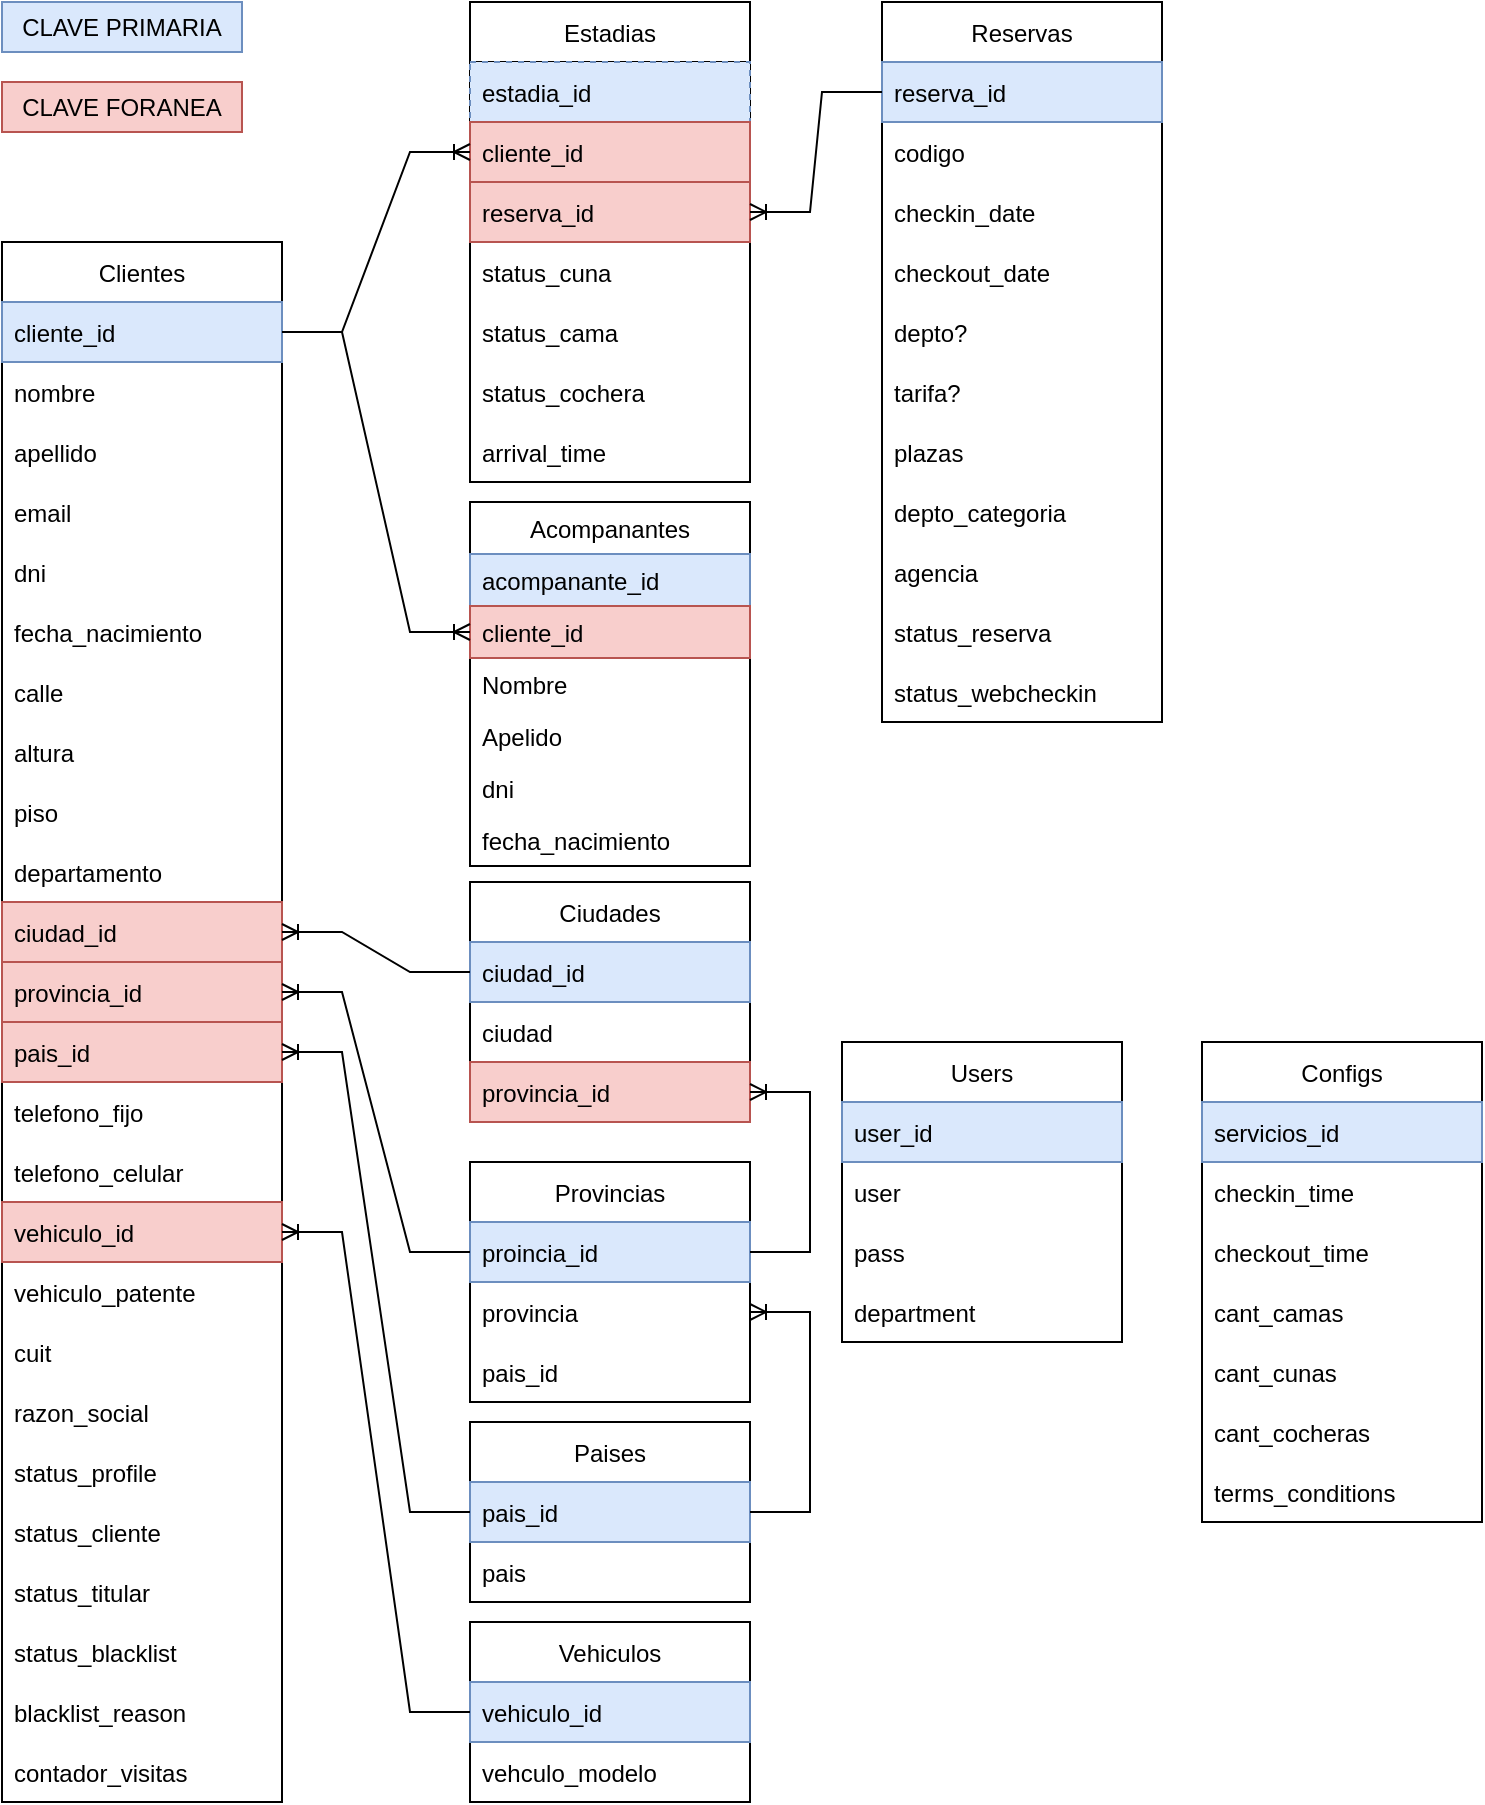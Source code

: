 <mxfile version="16.5.6" type="github" pages="6">
  <diagram id="3-4cgfK8jJckpKzX2dAv" name="DB">
    <mxGraphModel dx="1027" dy="571" grid="1" gridSize="10" guides="1" tooltips="1" connect="1" arrows="1" fold="1" page="1" pageScale="1" pageWidth="827" pageHeight="1169" math="0" shadow="0">
      <root>
        <mxCell id="U2Fqf7ln3tG26uPg-tsL-0" />
        <mxCell id="U2Fqf7ln3tG26uPg-tsL-1" parent="U2Fqf7ln3tG26uPg-tsL-0" />
        <mxCell id="U2Fqf7ln3tG26uPg-tsL-2" value="Users" style="swimlane;fontStyle=0;childLayout=stackLayout;horizontal=1;startSize=30;horizontalStack=0;resizeParent=1;resizeParentMax=0;resizeLast=0;collapsible=1;marginBottom=0;" parent="U2Fqf7ln3tG26uPg-tsL-1" vertex="1">
          <mxGeometry x="460" y="560" width="140" height="150" as="geometry" />
        </mxCell>
        <mxCell id="U2Fqf7ln3tG26uPg-tsL-3" value="user_id" style="text;strokeColor=#6c8ebf;fillColor=#dae8fc;align=left;verticalAlign=middle;spacingLeft=4;spacingRight=4;overflow=hidden;points=[[0,0.5],[1,0.5]];portConstraint=eastwest;rotatable=0;" parent="U2Fqf7ln3tG26uPg-tsL-2" vertex="1">
          <mxGeometry y="30" width="140" height="30" as="geometry" />
        </mxCell>
        <mxCell id="U2Fqf7ln3tG26uPg-tsL-4" value="user" style="text;strokeColor=none;fillColor=none;align=left;verticalAlign=middle;spacingLeft=4;spacingRight=4;overflow=hidden;points=[[0,0.5],[1,0.5]];portConstraint=eastwest;rotatable=0;" parent="U2Fqf7ln3tG26uPg-tsL-2" vertex="1">
          <mxGeometry y="60" width="140" height="30" as="geometry" />
        </mxCell>
        <mxCell id="U2Fqf7ln3tG26uPg-tsL-5" value="pass" style="text;strokeColor=none;fillColor=none;align=left;verticalAlign=middle;spacingLeft=4;spacingRight=4;overflow=hidden;points=[[0,0.5],[1,0.5]];portConstraint=eastwest;rotatable=0;" parent="U2Fqf7ln3tG26uPg-tsL-2" vertex="1">
          <mxGeometry y="90" width="140" height="30" as="geometry" />
        </mxCell>
        <mxCell id="U2Fqf7ln3tG26uPg-tsL-6" value="department" style="text;strokeColor=none;fillColor=none;align=left;verticalAlign=middle;spacingLeft=4;spacingRight=4;overflow=hidden;points=[[0,0.5],[1,0.5]];portConstraint=eastwest;rotatable=0;" parent="U2Fqf7ln3tG26uPg-tsL-2" vertex="1">
          <mxGeometry y="120" width="140" height="30" as="geometry" />
        </mxCell>
        <mxCell id="U2Fqf7ln3tG26uPg-tsL-7" value="Reservas" style="swimlane;fontStyle=0;childLayout=stackLayout;horizontal=1;startSize=30;horizontalStack=0;resizeParent=1;resizeParentMax=0;resizeLast=0;collapsible=1;marginBottom=0;" parent="U2Fqf7ln3tG26uPg-tsL-1" vertex="1">
          <mxGeometry x="480" y="40" width="140" height="360" as="geometry" />
        </mxCell>
        <mxCell id="U2Fqf7ln3tG26uPg-tsL-8" value="reserva_id" style="text;strokeColor=#6c8ebf;fillColor=#dae8fc;align=left;verticalAlign=middle;spacingLeft=4;spacingRight=4;overflow=hidden;points=[[0,0.5],[1,0.5]];portConstraint=eastwest;rotatable=0;" parent="U2Fqf7ln3tG26uPg-tsL-7" vertex="1">
          <mxGeometry y="30" width="140" height="30" as="geometry" />
        </mxCell>
        <mxCell id="U2Fqf7ln3tG26uPg-tsL-9" value="codigo" style="text;strokeColor=none;fillColor=none;align=left;verticalAlign=middle;spacingLeft=4;spacingRight=4;overflow=hidden;points=[[0,0.5],[1,0.5]];portConstraint=eastwest;rotatable=0;" parent="U2Fqf7ln3tG26uPg-tsL-7" vertex="1">
          <mxGeometry y="60" width="140" height="30" as="geometry" />
        </mxCell>
        <mxCell id="U2Fqf7ln3tG26uPg-tsL-10" value="checkin_date" style="text;strokeColor=none;fillColor=none;align=left;verticalAlign=middle;spacingLeft=4;spacingRight=4;overflow=hidden;points=[[0,0.5],[1,0.5]];portConstraint=eastwest;rotatable=0;" parent="U2Fqf7ln3tG26uPg-tsL-7" vertex="1">
          <mxGeometry y="90" width="140" height="30" as="geometry" />
        </mxCell>
        <mxCell id="U2Fqf7ln3tG26uPg-tsL-11" value="checkout_date" style="text;strokeColor=none;fillColor=none;align=left;verticalAlign=middle;spacingLeft=4;spacingRight=4;overflow=hidden;points=[[0,0.5],[1,0.5]];portConstraint=eastwest;rotatable=0;" parent="U2Fqf7ln3tG26uPg-tsL-7" vertex="1">
          <mxGeometry y="120" width="140" height="30" as="geometry" />
        </mxCell>
        <mxCell id="U2Fqf7ln3tG26uPg-tsL-12" value="depto?" style="text;strokeColor=none;fillColor=none;align=left;verticalAlign=middle;spacingLeft=4;spacingRight=4;overflow=hidden;points=[[0,0.5],[1,0.5]];portConstraint=eastwest;rotatable=0;" parent="U2Fqf7ln3tG26uPg-tsL-7" vertex="1">
          <mxGeometry y="150" width="140" height="30" as="geometry" />
        </mxCell>
        <mxCell id="U2Fqf7ln3tG26uPg-tsL-13" value="tarifa?" style="text;strokeColor=none;fillColor=none;align=left;verticalAlign=middle;spacingLeft=4;spacingRight=4;overflow=hidden;points=[[0,0.5],[1,0.5]];portConstraint=eastwest;rotatable=0;" parent="U2Fqf7ln3tG26uPg-tsL-7" vertex="1">
          <mxGeometry y="180" width="140" height="30" as="geometry" />
        </mxCell>
        <mxCell id="U2Fqf7ln3tG26uPg-tsL-14" value="plazas" style="text;strokeColor=none;fillColor=none;align=left;verticalAlign=middle;spacingLeft=4;spacingRight=4;overflow=hidden;points=[[0,0.5],[1,0.5]];portConstraint=eastwest;rotatable=0;" parent="U2Fqf7ln3tG26uPg-tsL-7" vertex="1">
          <mxGeometry y="210" width="140" height="30" as="geometry" />
        </mxCell>
        <mxCell id="U2Fqf7ln3tG26uPg-tsL-15" value="depto_categoria" style="text;strokeColor=none;fillColor=none;align=left;verticalAlign=middle;spacingLeft=4;spacingRight=4;overflow=hidden;points=[[0,0.5],[1,0.5]];portConstraint=eastwest;rotatable=0;" parent="U2Fqf7ln3tG26uPg-tsL-7" vertex="1">
          <mxGeometry y="240" width="140" height="30" as="geometry" />
        </mxCell>
        <mxCell id="U2Fqf7ln3tG26uPg-tsL-16" value="agencia" style="text;strokeColor=none;fillColor=none;align=left;verticalAlign=middle;spacingLeft=4;spacingRight=4;overflow=hidden;points=[[0,0.5],[1,0.5]];portConstraint=eastwest;rotatable=0;" parent="U2Fqf7ln3tG26uPg-tsL-7" vertex="1">
          <mxGeometry y="270" width="140" height="30" as="geometry" />
        </mxCell>
        <mxCell id="r9rM9opgNZ8jiayUwCeN-0" value="status_reserva" style="text;strokeColor=none;fillColor=none;align=left;verticalAlign=middle;spacingLeft=4;spacingRight=4;overflow=hidden;points=[[0,0.5],[1,0.5]];portConstraint=eastwest;rotatable=0;" parent="U2Fqf7ln3tG26uPg-tsL-7" vertex="1">
          <mxGeometry y="300" width="140" height="30" as="geometry" />
        </mxCell>
        <mxCell id="r9rM9opgNZ8jiayUwCeN-1" value="status_webcheckin" style="text;strokeColor=none;fillColor=none;align=left;verticalAlign=middle;spacingLeft=4;spacingRight=4;overflow=hidden;points=[[0,0.5],[1,0.5]];portConstraint=eastwest;rotatable=0;dashed=1;labelBorderColor=none;" parent="U2Fqf7ln3tG26uPg-tsL-7" vertex="1">
          <mxGeometry y="330" width="140" height="30" as="geometry" />
        </mxCell>
        <mxCell id="U2Fqf7ln3tG26uPg-tsL-18" value="Clientes" style="swimlane;fontStyle=0;childLayout=stackLayout;horizontal=1;startSize=30;horizontalStack=0;resizeParent=1;resizeParentMax=0;resizeLast=0;collapsible=1;marginBottom=0;" parent="U2Fqf7ln3tG26uPg-tsL-1" vertex="1">
          <mxGeometry x="40" y="160" width="140" height="780" as="geometry" />
        </mxCell>
        <mxCell id="U2Fqf7ln3tG26uPg-tsL-19" value="cliente_id" style="text;strokeColor=#6c8ebf;fillColor=#dae8fc;align=left;verticalAlign=middle;spacingLeft=4;spacingRight=4;overflow=hidden;points=[[0,0.5],[1,0.5]];portConstraint=eastwest;rotatable=0;" parent="U2Fqf7ln3tG26uPg-tsL-18" vertex="1">
          <mxGeometry y="30" width="140" height="30" as="geometry" />
        </mxCell>
        <mxCell id="U2Fqf7ln3tG26uPg-tsL-20" value="nombre" style="text;strokeColor=none;fillColor=none;align=left;verticalAlign=middle;spacingLeft=4;spacingRight=4;overflow=hidden;points=[[0,0.5],[1,0.5]];portConstraint=eastwest;rotatable=0;" parent="U2Fqf7ln3tG26uPg-tsL-18" vertex="1">
          <mxGeometry y="60" width="140" height="30" as="geometry" />
        </mxCell>
        <mxCell id="U2Fqf7ln3tG26uPg-tsL-21" value="apellido" style="text;strokeColor=none;fillColor=none;align=left;verticalAlign=middle;spacingLeft=4;spacingRight=4;overflow=hidden;points=[[0,0.5],[1,0.5]];portConstraint=eastwest;rotatable=0;" parent="U2Fqf7ln3tG26uPg-tsL-18" vertex="1">
          <mxGeometry y="90" width="140" height="30" as="geometry" />
        </mxCell>
        <mxCell id="U2Fqf7ln3tG26uPg-tsL-33" value="email" style="text;strokeColor=none;fillColor=none;align=left;verticalAlign=middle;spacingLeft=4;spacingRight=4;overflow=hidden;points=[[0,0.5],[1,0.5]];portConstraint=eastwest;rotatable=0;" parent="U2Fqf7ln3tG26uPg-tsL-18" vertex="1">
          <mxGeometry y="120" width="140" height="30" as="geometry" />
        </mxCell>
        <mxCell id="U2Fqf7ln3tG26uPg-tsL-22" value="dni" style="text;strokeColor=none;fillColor=none;align=left;verticalAlign=middle;spacingLeft=4;spacingRight=4;overflow=hidden;points=[[0,0.5],[1,0.5]];portConstraint=eastwest;rotatable=0;" parent="U2Fqf7ln3tG26uPg-tsL-18" vertex="1">
          <mxGeometry y="150" width="140" height="30" as="geometry" />
        </mxCell>
        <mxCell id="U2Fqf7ln3tG26uPg-tsL-23" value="fecha_nacimiento" style="text;strokeColor=none;fillColor=none;align=left;verticalAlign=middle;spacingLeft=4;spacingRight=4;overflow=hidden;points=[[0,0.5],[1,0.5]];portConstraint=eastwest;rotatable=0;" parent="U2Fqf7ln3tG26uPg-tsL-18" vertex="1">
          <mxGeometry y="180" width="140" height="30" as="geometry" />
        </mxCell>
        <mxCell id="U2Fqf7ln3tG26uPg-tsL-24" value="calle" style="text;strokeColor=none;fillColor=none;align=left;verticalAlign=middle;spacingLeft=4;spacingRight=4;overflow=hidden;points=[[0,0.5],[1,0.5]];portConstraint=eastwest;rotatable=0;" parent="U2Fqf7ln3tG26uPg-tsL-18" vertex="1">
          <mxGeometry y="210" width="140" height="30" as="geometry" />
        </mxCell>
        <mxCell id="U2Fqf7ln3tG26uPg-tsL-25" value="altura" style="text;strokeColor=none;fillColor=none;align=left;verticalAlign=middle;spacingLeft=4;spacingRight=4;overflow=hidden;points=[[0,0.5],[1,0.5]];portConstraint=eastwest;rotatable=0;" parent="U2Fqf7ln3tG26uPg-tsL-18" vertex="1">
          <mxGeometry y="240" width="140" height="30" as="geometry" />
        </mxCell>
        <mxCell id="U2Fqf7ln3tG26uPg-tsL-26" value="piso" style="text;strokeColor=none;fillColor=none;align=left;verticalAlign=middle;spacingLeft=4;spacingRight=4;overflow=hidden;points=[[0,0.5],[1,0.5]];portConstraint=eastwest;rotatable=0;" parent="U2Fqf7ln3tG26uPg-tsL-18" vertex="1">
          <mxGeometry y="270" width="140" height="30" as="geometry" />
        </mxCell>
        <mxCell id="U2Fqf7ln3tG26uPg-tsL-27" value="departamento" style="text;strokeColor=none;fillColor=none;align=left;verticalAlign=middle;spacingLeft=4;spacingRight=4;overflow=hidden;points=[[0,0.5],[1,0.5]];portConstraint=eastwest;rotatable=0;" parent="U2Fqf7ln3tG26uPg-tsL-18" vertex="1">
          <mxGeometry y="300" width="140" height="30" as="geometry" />
        </mxCell>
        <mxCell id="U2Fqf7ln3tG26uPg-tsL-28" value="ciudad_id" style="text;strokeColor=#b85450;fillColor=#f8cecc;align=left;verticalAlign=middle;spacingLeft=4;spacingRight=4;overflow=hidden;points=[[0,0.5],[1,0.5]];portConstraint=eastwest;rotatable=0;" parent="U2Fqf7ln3tG26uPg-tsL-18" vertex="1">
          <mxGeometry y="330" width="140" height="30" as="geometry" />
        </mxCell>
        <mxCell id="U2Fqf7ln3tG26uPg-tsL-29" value="provincia_id" style="text;strokeColor=#b85450;fillColor=#f8cecc;align=left;verticalAlign=middle;spacingLeft=4;spacingRight=4;overflow=hidden;points=[[0,0.5],[1,0.5]];portConstraint=eastwest;rotatable=0;" parent="U2Fqf7ln3tG26uPg-tsL-18" vertex="1">
          <mxGeometry y="360" width="140" height="30" as="geometry" />
        </mxCell>
        <mxCell id="U2Fqf7ln3tG26uPg-tsL-30" value="pais_id" style="text;strokeColor=#b85450;fillColor=#f8cecc;align=left;verticalAlign=middle;spacingLeft=4;spacingRight=4;overflow=hidden;points=[[0,0.5],[1,0.5]];portConstraint=eastwest;rotatable=0;" parent="U2Fqf7ln3tG26uPg-tsL-18" vertex="1">
          <mxGeometry y="390" width="140" height="30" as="geometry" />
        </mxCell>
        <mxCell id="U2Fqf7ln3tG26uPg-tsL-31" value="telefono_fijo" style="text;strokeColor=none;fillColor=none;align=left;verticalAlign=middle;spacingLeft=4;spacingRight=4;overflow=hidden;points=[[0,0.5],[1,0.5]];portConstraint=eastwest;rotatable=0;" parent="U2Fqf7ln3tG26uPg-tsL-18" vertex="1">
          <mxGeometry y="420" width="140" height="30" as="geometry" />
        </mxCell>
        <mxCell id="U2Fqf7ln3tG26uPg-tsL-32" value="telefono_celular" style="text;strokeColor=none;fillColor=none;align=left;verticalAlign=middle;spacingLeft=4;spacingRight=4;overflow=hidden;points=[[0,0.5],[1,0.5]];portConstraint=eastwest;rotatable=0;" parent="U2Fqf7ln3tG26uPg-tsL-18" vertex="1">
          <mxGeometry y="450" width="140" height="30" as="geometry" />
        </mxCell>
        <mxCell id="U2Fqf7ln3tG26uPg-tsL-34" value="vehiculo_id" style="text;strokeColor=#b85450;fillColor=#f8cecc;align=left;verticalAlign=middle;spacingLeft=4;spacingRight=4;overflow=hidden;points=[[0,0.5],[1,0.5]];portConstraint=eastwest;rotatable=0;" parent="U2Fqf7ln3tG26uPg-tsL-18" vertex="1">
          <mxGeometry y="480" width="140" height="30" as="geometry" />
        </mxCell>
        <mxCell id="U2Fqf7ln3tG26uPg-tsL-35" value="vehiculo_patente" style="text;strokeColor=none;fillColor=none;align=left;verticalAlign=middle;spacingLeft=4;spacingRight=4;overflow=hidden;points=[[0,0.5],[1,0.5]];portConstraint=eastwest;rotatable=0;" parent="U2Fqf7ln3tG26uPg-tsL-18" vertex="1">
          <mxGeometry y="510" width="140" height="30" as="geometry" />
        </mxCell>
        <mxCell id="j5dUsQm7dTyoc2hbwgwh-3" value="cuit" style="text;strokeColor=none;fillColor=none;align=left;verticalAlign=middle;spacingLeft=4;spacingRight=4;overflow=hidden;points=[[0,0.5],[1,0.5]];portConstraint=eastwest;rotatable=0;" parent="U2Fqf7ln3tG26uPg-tsL-18" vertex="1">
          <mxGeometry y="540" width="140" height="30" as="geometry" />
        </mxCell>
        <mxCell id="j5dUsQm7dTyoc2hbwgwh-4" value="razon_social" style="text;strokeColor=none;fillColor=none;align=left;verticalAlign=middle;spacingLeft=4;spacingRight=4;overflow=hidden;points=[[0,0.5],[1,0.5]];portConstraint=eastwest;rotatable=0;" parent="U2Fqf7ln3tG26uPg-tsL-18" vertex="1">
          <mxGeometry y="570" width="140" height="30" as="geometry" />
        </mxCell>
        <mxCell id="z9NjPIREsOm1IvFADI_A-0" value="status_profile" style="text;strokeColor=none;fillColor=none;align=left;verticalAlign=middle;spacingLeft=4;spacingRight=4;overflow=hidden;points=[[0,0.5],[1,0.5]];portConstraint=eastwest;rotatable=0;fontColor=#000000;" parent="U2Fqf7ln3tG26uPg-tsL-18" vertex="1">
          <mxGeometry y="600" width="140" height="30" as="geometry" />
        </mxCell>
        <mxCell id="2wownA70u9_uN37aSLiX-1" value="status_cliente" style="text;strokeColor=none;fillColor=none;align=left;verticalAlign=middle;spacingLeft=4;spacingRight=4;overflow=hidden;points=[[0,0.5],[1,0.5]];portConstraint=eastwest;rotatable=0;fontColor=#000000;" parent="U2Fqf7ln3tG26uPg-tsL-18" vertex="1">
          <mxGeometry y="630" width="140" height="30" as="geometry" />
        </mxCell>
        <mxCell id="U2Fqf7ln3tG26uPg-tsL-36" value="status_titular" style="text;align=left;verticalAlign=middle;spacingLeft=4;spacingRight=4;overflow=hidden;points=[[0,0.5],[1,0.5]];portConstraint=eastwest;rotatable=0;fontColor=#000000;" parent="U2Fqf7ln3tG26uPg-tsL-18" vertex="1">
          <mxGeometry y="660" width="140" height="30" as="geometry" />
        </mxCell>
        <mxCell id="2wownA70u9_uN37aSLiX-2" value="status_blacklist" style="text;strokeColor=none;fillColor=none;align=left;verticalAlign=middle;spacingLeft=4;spacingRight=4;overflow=hidden;points=[[0,0.5],[1,0.5]];portConstraint=eastwest;rotatable=0;fontColor=#000000;" parent="U2Fqf7ln3tG26uPg-tsL-18" vertex="1">
          <mxGeometry y="690" width="140" height="30" as="geometry" />
        </mxCell>
        <mxCell id="2wownA70u9_uN37aSLiX-3" value="blacklist_reason" style="text;strokeColor=none;fillColor=none;align=left;verticalAlign=middle;spacingLeft=4;spacingRight=4;overflow=hidden;points=[[0,0.5],[1,0.5]];portConstraint=eastwest;rotatable=0;fontColor=#000000;" parent="U2Fqf7ln3tG26uPg-tsL-18" vertex="1">
          <mxGeometry y="720" width="140" height="30" as="geometry" />
        </mxCell>
        <mxCell id="U2Fqf7ln3tG26uPg-tsL-37" value="contador_visitas" style="text;strokeColor=none;fillColor=none;align=left;verticalAlign=middle;spacingLeft=4;spacingRight=4;overflow=hidden;points=[[0,0.5],[1,0.5]];portConstraint=eastwest;rotatable=0;fontColor=#000000;" parent="U2Fqf7ln3tG26uPg-tsL-18" vertex="1">
          <mxGeometry y="750" width="140" height="30" as="geometry" />
        </mxCell>
        <mxCell id="U2Fqf7ln3tG26uPg-tsL-38" value="Estadias" style="swimlane;fontStyle=0;childLayout=stackLayout;horizontal=1;startSize=30;horizontalStack=0;resizeParent=1;resizeParentMax=0;resizeLast=0;collapsible=1;marginBottom=0;" parent="U2Fqf7ln3tG26uPg-tsL-1" vertex="1">
          <mxGeometry x="274" y="40" width="140" height="240" as="geometry" />
        </mxCell>
        <mxCell id="U2Fqf7ln3tG26uPg-tsL-41" value="estadia_id" style="text;strokeColor=#6c8ebf;fillColor=#dae8fc;align=left;verticalAlign=middle;spacingLeft=4;spacingRight=4;overflow=hidden;points=[[0,0.5],[1,0.5]];portConstraint=eastwest;rotatable=0;dashed=1;labelBorderColor=none;" parent="U2Fqf7ln3tG26uPg-tsL-38" vertex="1">
          <mxGeometry y="30" width="140" height="30" as="geometry" />
        </mxCell>
        <mxCell id="U2Fqf7ln3tG26uPg-tsL-39" value="cliente_id" style="text;strokeColor=#b85450;fillColor=#f8cecc;align=left;verticalAlign=middle;spacingLeft=4;spacingRight=4;overflow=hidden;points=[[0,0.5],[1,0.5]];portConstraint=eastwest;rotatable=0;" parent="U2Fqf7ln3tG26uPg-tsL-38" vertex="1">
          <mxGeometry y="60" width="140" height="30" as="geometry" />
        </mxCell>
        <mxCell id="U2Fqf7ln3tG26uPg-tsL-40" value="reserva_id" style="text;strokeColor=#b85450;fillColor=#f8cecc;align=left;verticalAlign=middle;spacingLeft=4;spacingRight=4;overflow=hidden;points=[[0,0.5],[1,0.5]];portConstraint=eastwest;rotatable=0;" parent="U2Fqf7ln3tG26uPg-tsL-38" vertex="1">
          <mxGeometry y="90" width="140" height="30" as="geometry" />
        </mxCell>
        <mxCell id="Quu-umZGqRyDW1_2w_EG-3" value="status_cuna" style="text;strokeColor=none;fillColor=none;align=left;verticalAlign=middle;spacingLeft=4;spacingRight=4;overflow=hidden;points=[[0,0.5],[1,0.5]];portConstraint=eastwest;rotatable=0;dashed=1;labelBorderColor=none;" parent="U2Fqf7ln3tG26uPg-tsL-38" vertex="1">
          <mxGeometry y="120" width="140" height="30" as="geometry" />
        </mxCell>
        <mxCell id="Quu-umZGqRyDW1_2w_EG-2" value="status_cama" style="text;strokeColor=none;fillColor=none;align=left;verticalAlign=middle;spacingLeft=4;spacingRight=4;overflow=hidden;points=[[0,0.5],[1,0.5]];portConstraint=eastwest;rotatable=0;dashed=1;labelBorderColor=none;" parent="U2Fqf7ln3tG26uPg-tsL-38" vertex="1">
          <mxGeometry y="150" width="140" height="30" as="geometry" />
        </mxCell>
        <mxCell id="niqFY6iXkfkTvAiNGWn6-3" value="status_cochera" style="text;strokeColor=none;fillColor=none;align=left;verticalAlign=middle;spacingLeft=4;spacingRight=4;overflow=hidden;points=[[0,0.5],[1,0.5]];portConstraint=eastwest;rotatable=0;dashed=1;labelBorderColor=none;" parent="U2Fqf7ln3tG26uPg-tsL-38" vertex="1">
          <mxGeometry y="180" width="140" height="30" as="geometry" />
        </mxCell>
        <mxCell id="niqFY6iXkfkTvAiNGWn6-4" value="arrival_time" style="text;strokeColor=none;fillColor=none;align=left;verticalAlign=middle;spacingLeft=4;spacingRight=4;overflow=hidden;points=[[0,0.5],[1,0.5]];portConstraint=eastwest;rotatable=0;dashed=1;labelBorderColor=none;" parent="U2Fqf7ln3tG26uPg-tsL-38" vertex="1">
          <mxGeometry y="210" width="140" height="30" as="geometry" />
        </mxCell>
        <mxCell id="U2Fqf7ln3tG26uPg-tsL-42" value="" style="edgeStyle=entityRelationEdgeStyle;fontSize=12;html=1;endArrow=ERoneToMany;rounded=0;" parent="U2Fqf7ln3tG26uPg-tsL-1" source="U2Fqf7ln3tG26uPg-tsL-8" target="U2Fqf7ln3tG26uPg-tsL-40" edge="1">
          <mxGeometry width="100" height="100" relative="1" as="geometry">
            <mxPoint x="490" y="630" as="sourcePoint" />
            <mxPoint x="590" y="530" as="targetPoint" />
          </mxGeometry>
        </mxCell>
        <mxCell id="U2Fqf7ln3tG26uPg-tsL-43" value="" style="edgeStyle=entityRelationEdgeStyle;fontSize=12;html=1;endArrow=ERoneToMany;rounded=0;" parent="U2Fqf7ln3tG26uPg-tsL-1" source="U2Fqf7ln3tG26uPg-tsL-19" target="U2Fqf7ln3tG26uPg-tsL-39" edge="1">
          <mxGeometry width="100" height="100" relative="1" as="geometry">
            <mxPoint x="280" y="600" as="sourcePoint" />
            <mxPoint x="330" y="480" as="targetPoint" />
          </mxGeometry>
        </mxCell>
        <mxCell id="U2Fqf7ln3tG26uPg-tsL-44" value="Vehiculos" style="swimlane;fontStyle=0;childLayout=stackLayout;horizontal=1;startSize=30;horizontalStack=0;resizeParent=1;resizeParentMax=0;resizeLast=0;collapsible=1;marginBottom=0;labelBorderColor=none;fontColor=#000000;strokeColor=default;fillColor=none;" parent="U2Fqf7ln3tG26uPg-tsL-1" vertex="1">
          <mxGeometry x="274" y="850" width="140" height="90" as="geometry" />
        </mxCell>
        <mxCell id="U2Fqf7ln3tG26uPg-tsL-45" value="vehiculo_id" style="text;strokeColor=#6c8ebf;fillColor=#dae8fc;align=left;verticalAlign=middle;spacingLeft=4;spacingRight=4;overflow=hidden;points=[[0,0.5],[1,0.5]];portConstraint=eastwest;rotatable=0;labelBorderColor=none;" parent="U2Fqf7ln3tG26uPg-tsL-44" vertex="1">
          <mxGeometry y="30" width="140" height="30" as="geometry" />
        </mxCell>
        <mxCell id="U2Fqf7ln3tG26uPg-tsL-46" value="vehculo_modelo" style="text;strokeColor=none;fillColor=none;align=left;verticalAlign=middle;spacingLeft=4;spacingRight=4;overflow=hidden;points=[[0,0.5],[1,0.5]];portConstraint=eastwest;rotatable=0;labelBorderColor=none;fontColor=#000000;" parent="U2Fqf7ln3tG26uPg-tsL-44" vertex="1">
          <mxGeometry y="60" width="140" height="30" as="geometry" />
        </mxCell>
        <mxCell id="U2Fqf7ln3tG26uPg-tsL-47" value="Paises" style="swimlane;fontStyle=0;childLayout=stackLayout;horizontal=1;startSize=30;horizontalStack=0;resizeParent=1;resizeParentMax=0;resizeLast=0;collapsible=1;marginBottom=0;labelBorderColor=none;fontColor=#000000;strokeColor=default;fillColor=none;" parent="U2Fqf7ln3tG26uPg-tsL-1" vertex="1">
          <mxGeometry x="274" y="750" width="140" height="90" as="geometry" />
        </mxCell>
        <mxCell id="U2Fqf7ln3tG26uPg-tsL-48" value="pais_id    " style="text;strokeColor=#6c8ebf;fillColor=#dae8fc;align=left;verticalAlign=middle;spacingLeft=4;spacingRight=4;overflow=hidden;points=[[0,0.5],[1,0.5]];portConstraint=eastwest;rotatable=0;labelBorderColor=none;" parent="U2Fqf7ln3tG26uPg-tsL-47" vertex="1">
          <mxGeometry y="30" width="140" height="30" as="geometry" />
        </mxCell>
        <mxCell id="U2Fqf7ln3tG26uPg-tsL-49" value="pais" style="text;strokeColor=none;fillColor=none;align=left;verticalAlign=middle;spacingLeft=4;spacingRight=4;overflow=hidden;points=[[0,0.5],[1,0.5]];portConstraint=eastwest;rotatable=0;labelBorderColor=none;fontColor=#000000;" parent="U2Fqf7ln3tG26uPg-tsL-47" vertex="1">
          <mxGeometry y="60" width="140" height="30" as="geometry" />
        </mxCell>
        <mxCell id="U2Fqf7ln3tG26uPg-tsL-50" value="Provincias" style="swimlane;fontStyle=0;childLayout=stackLayout;horizontal=1;startSize=30;horizontalStack=0;resizeParent=1;resizeParentMax=0;resizeLast=0;collapsible=1;marginBottom=0;labelBorderColor=none;fontColor=#000000;strokeColor=default;fillColor=none;" parent="U2Fqf7ln3tG26uPg-tsL-1" vertex="1">
          <mxGeometry x="274" y="620" width="140" height="120" as="geometry" />
        </mxCell>
        <mxCell id="U2Fqf7ln3tG26uPg-tsL-51" value="proincia_id" style="text;strokeColor=#6c8ebf;fillColor=#dae8fc;align=left;verticalAlign=middle;spacingLeft=4;spacingRight=4;overflow=hidden;points=[[0,0.5],[1,0.5]];portConstraint=eastwest;rotatable=0;labelBorderColor=none;" parent="U2Fqf7ln3tG26uPg-tsL-50" vertex="1">
          <mxGeometry y="30" width="140" height="30" as="geometry" />
        </mxCell>
        <mxCell id="U2Fqf7ln3tG26uPg-tsL-52" value="provincia" style="text;strokeColor=none;fillColor=none;align=left;verticalAlign=middle;spacingLeft=4;spacingRight=4;overflow=hidden;points=[[0,0.5],[1,0.5]];portConstraint=eastwest;rotatable=0;labelBorderColor=none;fontColor=#000000;" parent="U2Fqf7ln3tG26uPg-tsL-50" vertex="1">
          <mxGeometry y="60" width="140" height="30" as="geometry" />
        </mxCell>
        <mxCell id="Mut1nGJD7AUixFtcKAjm-7" value="pais_id" style="text;strokeColor=none;fillColor=none;align=left;verticalAlign=middle;spacingLeft=4;spacingRight=4;overflow=hidden;points=[[0,0.5],[1,0.5]];portConstraint=eastwest;rotatable=0;labelBorderColor=none;fontColor=#000000;" parent="U2Fqf7ln3tG26uPg-tsL-50" vertex="1">
          <mxGeometry y="90" width="140" height="30" as="geometry" />
        </mxCell>
        <mxCell id="U2Fqf7ln3tG26uPg-tsL-53" value="Ciudades" style="swimlane;fontStyle=0;childLayout=stackLayout;horizontal=1;startSize=30;horizontalStack=0;resizeParent=1;resizeParentMax=0;resizeLast=0;collapsible=1;marginBottom=0;labelBorderColor=none;fontColor=#000000;strokeColor=default;fillColor=none;" parent="U2Fqf7ln3tG26uPg-tsL-1" vertex="1">
          <mxGeometry x="274" y="480" width="140" height="120" as="geometry" />
        </mxCell>
        <mxCell id="U2Fqf7ln3tG26uPg-tsL-54" value="ciudad_id" style="text;strokeColor=#6c8ebf;fillColor=#dae8fc;align=left;verticalAlign=middle;spacingLeft=4;spacingRight=4;overflow=hidden;points=[[0,0.5],[1,0.5]];portConstraint=eastwest;rotatable=0;labelBorderColor=none;" parent="U2Fqf7ln3tG26uPg-tsL-53" vertex="1">
          <mxGeometry y="30" width="140" height="30" as="geometry" />
        </mxCell>
        <mxCell id="U2Fqf7ln3tG26uPg-tsL-55" value="ciudad" style="text;strokeColor=none;fillColor=none;align=left;verticalAlign=middle;spacingLeft=4;spacingRight=4;overflow=hidden;points=[[0,0.5],[1,0.5]];portConstraint=eastwest;rotatable=0;labelBorderColor=none;fontColor=#000000;" parent="U2Fqf7ln3tG26uPg-tsL-53" vertex="1">
          <mxGeometry y="60" width="140" height="30" as="geometry" />
        </mxCell>
        <mxCell id="U2Fqf7ln3tG26uPg-tsL-56" value="provincia_id" style="text;strokeColor=#b85450;fillColor=#f8cecc;align=left;verticalAlign=middle;spacingLeft=4;spacingRight=4;overflow=hidden;points=[[0,0.5],[1,0.5]];portConstraint=eastwest;rotatable=0;labelBorderColor=none;" parent="U2Fqf7ln3tG26uPg-tsL-53" vertex="1">
          <mxGeometry y="90" width="140" height="30" as="geometry" />
        </mxCell>
        <mxCell id="U2Fqf7ln3tG26uPg-tsL-57" value="" style="edgeStyle=entityRelationEdgeStyle;fontSize=12;html=1;endArrow=ERoneToMany;rounded=0;fontColor=#000000;" parent="U2Fqf7ln3tG26uPg-tsL-1" source="U2Fqf7ln3tG26uPg-tsL-45" target="U2Fqf7ln3tG26uPg-tsL-34" edge="1">
          <mxGeometry width="100" height="100" relative="1" as="geometry">
            <mxPoint x="500" y="620" as="sourcePoint" />
            <mxPoint x="220" y="630" as="targetPoint" />
          </mxGeometry>
        </mxCell>
        <mxCell id="U2Fqf7ln3tG26uPg-tsL-58" value="" style="edgeStyle=entityRelationEdgeStyle;fontSize=12;html=1;endArrow=ERoneToMany;rounded=0;fontColor=#000000;" parent="U2Fqf7ln3tG26uPg-tsL-1" source="U2Fqf7ln3tG26uPg-tsL-54" target="U2Fqf7ln3tG26uPg-tsL-28" edge="1">
          <mxGeometry width="100" height="100" relative="1" as="geometry">
            <mxPoint x="410" y="490" as="sourcePoint" />
            <mxPoint x="210" y="190" as="targetPoint" />
          </mxGeometry>
        </mxCell>
        <mxCell id="U2Fqf7ln3tG26uPg-tsL-59" value="" style="edgeStyle=entityRelationEdgeStyle;fontSize=12;html=1;endArrow=ERoneToMany;rounded=0;fontColor=#000000;" parent="U2Fqf7ln3tG26uPg-tsL-1" source="U2Fqf7ln3tG26uPg-tsL-51" target="U2Fqf7ln3tG26uPg-tsL-29" edge="1">
          <mxGeometry width="100" height="100" relative="1" as="geometry">
            <mxPoint x="420" y="500" as="sourcePoint" />
            <mxPoint x="520" y="400" as="targetPoint" />
          </mxGeometry>
        </mxCell>
        <mxCell id="U2Fqf7ln3tG26uPg-tsL-60" value="" style="edgeStyle=entityRelationEdgeStyle;fontSize=12;html=1;endArrow=ERoneToMany;rounded=0;fontColor=#000000;" parent="U2Fqf7ln3tG26uPg-tsL-1" source="U2Fqf7ln3tG26uPg-tsL-48" target="U2Fqf7ln3tG26uPg-tsL-30" edge="1">
          <mxGeometry width="100" height="100" relative="1" as="geometry">
            <mxPoint x="400" y="320" as="sourcePoint" />
            <mxPoint x="500" y="220" as="targetPoint" />
          </mxGeometry>
        </mxCell>
        <mxCell id="U2Fqf7ln3tG26uPg-tsL-61" value="" style="edgeStyle=entityRelationEdgeStyle;fontSize=12;html=1;endArrow=ERoneToMany;rounded=0;fontColor=#000000;" parent="U2Fqf7ln3tG26uPg-tsL-1" source="U2Fqf7ln3tG26uPg-tsL-51" target="U2Fqf7ln3tG26uPg-tsL-56" edge="1">
          <mxGeometry width="100" height="100" relative="1" as="geometry">
            <mxPoint x="414" y="490" as="sourcePoint" />
            <mxPoint x="514" y="390" as="targetPoint" />
          </mxGeometry>
        </mxCell>
        <mxCell id="U2Fqf7ln3tG26uPg-tsL-62" value="CLAVE PRIMARIA" style="rounded=0;whiteSpace=wrap;html=1;labelBorderColor=none;strokeColor=#6c8ebf;fillColor=#dae8fc;" parent="U2Fqf7ln3tG26uPg-tsL-1" vertex="1">
          <mxGeometry x="40" y="40" width="120" height="25" as="geometry" />
        </mxCell>
        <mxCell id="U2Fqf7ln3tG26uPg-tsL-63" value="CLAVE FORANEA" style="rounded=0;whiteSpace=wrap;html=1;labelBorderColor=none;strokeColor=#b85450;fillColor=#f8cecc;" parent="U2Fqf7ln3tG26uPg-tsL-1" vertex="1">
          <mxGeometry x="40" y="80" width="120" height="25" as="geometry" />
        </mxCell>
        <mxCell id="j5dUsQm7dTyoc2hbwgwh-10" value="Configs" style="swimlane;fontStyle=0;childLayout=stackLayout;horizontal=1;startSize=30;horizontalStack=0;resizeParent=1;resizeParentMax=0;resizeLast=0;collapsible=1;marginBottom=0;fontColor=#000000;" parent="U2Fqf7ln3tG26uPg-tsL-1" vertex="1">
          <mxGeometry x="640" y="560" width="140" height="240" as="geometry" />
        </mxCell>
        <mxCell id="j5dUsQm7dTyoc2hbwgwh-14" value="servicios_id" style="text;strokeColor=#6c8ebf;fillColor=#dae8fc;align=left;verticalAlign=middle;spacingLeft=4;spacingRight=4;overflow=hidden;points=[[0,0.5],[1,0.5]];portConstraint=eastwest;rotatable=0;" parent="j5dUsQm7dTyoc2hbwgwh-10" vertex="1">
          <mxGeometry y="30" width="140" height="30" as="geometry" />
        </mxCell>
        <mxCell id="j5dUsQm7dTyoc2hbwgwh-11" value="checkin_time" style="text;strokeColor=none;fillColor=none;align=left;verticalAlign=middle;spacingLeft=4;spacingRight=4;overflow=hidden;points=[[0,0.5],[1,0.5]];portConstraint=eastwest;rotatable=0;fontColor=#000000;" parent="j5dUsQm7dTyoc2hbwgwh-10" vertex="1">
          <mxGeometry y="60" width="140" height="30" as="geometry" />
        </mxCell>
        <mxCell id="j5dUsQm7dTyoc2hbwgwh-12" value="checkout_time" style="text;strokeColor=none;fillColor=none;align=left;verticalAlign=middle;spacingLeft=4;spacingRight=4;overflow=hidden;points=[[0,0.5],[1,0.5]];portConstraint=eastwest;rotatable=0;fontColor=#000000;" parent="j5dUsQm7dTyoc2hbwgwh-10" vertex="1">
          <mxGeometry y="90" width="140" height="30" as="geometry" />
        </mxCell>
        <mxCell id="j5dUsQm7dTyoc2hbwgwh-13" value="cant_camas" style="text;strokeColor=none;fillColor=none;align=left;verticalAlign=middle;spacingLeft=4;spacingRight=4;overflow=hidden;points=[[0,0.5],[1,0.5]];portConstraint=eastwest;rotatable=0;fontColor=#000000;" parent="j5dUsQm7dTyoc2hbwgwh-10" vertex="1">
          <mxGeometry y="120" width="140" height="30" as="geometry" />
        </mxCell>
        <mxCell id="niqFY6iXkfkTvAiNGWn6-0" value="cant_cunas" style="text;strokeColor=none;fillColor=none;align=left;verticalAlign=middle;spacingLeft=4;spacingRight=4;overflow=hidden;points=[[0,0.5],[1,0.5]];portConstraint=eastwest;rotatable=0;fontColor=#000000;" parent="j5dUsQm7dTyoc2hbwgwh-10" vertex="1">
          <mxGeometry y="150" width="140" height="30" as="geometry" />
        </mxCell>
        <mxCell id="niqFY6iXkfkTvAiNGWn6-1" value="cant_cocheras" style="text;strokeColor=none;fillColor=none;align=left;verticalAlign=middle;spacingLeft=4;spacingRight=4;overflow=hidden;points=[[0,0.5],[1,0.5]];portConstraint=eastwest;rotatable=0;fontColor=#000000;" parent="j5dUsQm7dTyoc2hbwgwh-10" vertex="1">
          <mxGeometry y="180" width="140" height="30" as="geometry" />
        </mxCell>
        <mxCell id="niqFY6iXkfkTvAiNGWn6-2" value="terms_conditions" style="text;strokeColor=none;fillColor=none;align=left;verticalAlign=middle;spacingLeft=4;spacingRight=4;overflow=hidden;points=[[0,0.5],[1,0.5]];portConstraint=eastwest;rotatable=0;fontColor=#000000;" parent="j5dUsQm7dTyoc2hbwgwh-10" vertex="1">
          <mxGeometry y="210" width="140" height="30" as="geometry" />
        </mxCell>
        <mxCell id="z9NjPIREsOm1IvFADI_A-5" value="Acompanantes" style="swimlane;fontStyle=0;childLayout=stackLayout;horizontal=1;startSize=26;fillColor=none;horizontalStack=0;resizeParent=1;resizeParentMax=0;resizeLast=0;collapsible=1;marginBottom=0;" parent="U2Fqf7ln3tG26uPg-tsL-1" vertex="1">
          <mxGeometry x="274" y="290" width="140" height="182" as="geometry" />
        </mxCell>
        <mxCell id="z9NjPIREsOm1IvFADI_A-6" value="acompanante_id" style="text;strokeColor=#6c8ebf;fillColor=#dae8fc;align=left;verticalAlign=top;spacingLeft=4;spacingRight=4;overflow=hidden;rotatable=0;points=[[0,0.5],[1,0.5]];portConstraint=eastwest;" parent="z9NjPIREsOm1IvFADI_A-5" vertex="1">
          <mxGeometry y="26" width="140" height="26" as="geometry" />
        </mxCell>
        <mxCell id="z9NjPIREsOm1IvFADI_A-7" value="cliente_id" style="text;strokeColor=#b85450;fillColor=#f8cecc;align=left;verticalAlign=top;spacingLeft=4;spacingRight=4;overflow=hidden;rotatable=0;points=[[0,0.5],[1,0.5]];portConstraint=eastwest;" parent="z9NjPIREsOm1IvFADI_A-5" vertex="1">
          <mxGeometry y="52" width="140" height="26" as="geometry" />
        </mxCell>
        <mxCell id="z9NjPIREsOm1IvFADI_A-8" value="Nombre" style="text;strokeColor=none;fillColor=none;align=left;verticalAlign=top;spacingLeft=4;spacingRight=4;overflow=hidden;rotatable=0;points=[[0,0.5],[1,0.5]];portConstraint=eastwest;" parent="z9NjPIREsOm1IvFADI_A-5" vertex="1">
          <mxGeometry y="78" width="140" height="26" as="geometry" />
        </mxCell>
        <mxCell id="z9NjPIREsOm1IvFADI_A-9" value="Apelido" style="text;strokeColor=none;fillColor=none;align=left;verticalAlign=top;spacingLeft=4;spacingRight=4;overflow=hidden;rotatable=0;points=[[0,0.5],[1,0.5]];portConstraint=eastwest;" parent="z9NjPIREsOm1IvFADI_A-5" vertex="1">
          <mxGeometry y="104" width="140" height="26" as="geometry" />
        </mxCell>
        <mxCell id="z9NjPIREsOm1IvFADI_A-10" value="dni" style="text;strokeColor=none;fillColor=none;align=left;verticalAlign=top;spacingLeft=4;spacingRight=4;overflow=hidden;rotatable=0;points=[[0,0.5],[1,0.5]];portConstraint=eastwest;" parent="z9NjPIREsOm1IvFADI_A-5" vertex="1">
          <mxGeometry y="130" width="140" height="26" as="geometry" />
        </mxCell>
        <mxCell id="z9NjPIREsOm1IvFADI_A-11" value="fecha_nacimiento" style="text;strokeColor=none;fillColor=none;align=left;verticalAlign=top;spacingLeft=4;spacingRight=4;overflow=hidden;rotatable=0;points=[[0,0.5],[1,0.5]];portConstraint=eastwest;" parent="z9NjPIREsOm1IvFADI_A-5" vertex="1">
          <mxGeometry y="156" width="140" height="26" as="geometry" />
        </mxCell>
        <mxCell id="z9NjPIREsOm1IvFADI_A-12" value="" style="edgeStyle=entityRelationEdgeStyle;fontSize=12;html=1;endArrow=ERoneToMany;rounded=0;" parent="U2Fqf7ln3tG26uPg-tsL-1" source="U2Fqf7ln3tG26uPg-tsL-19" target="z9NjPIREsOm1IvFADI_A-7" edge="1">
          <mxGeometry width="100" height="100" relative="1" as="geometry">
            <mxPoint x="230" y="360" as="sourcePoint" />
            <mxPoint x="330" y="260" as="targetPoint" />
          </mxGeometry>
        </mxCell>
        <mxCell id="Mut1nGJD7AUixFtcKAjm-6" value="" style="edgeStyle=entityRelationEdgeStyle;fontSize=12;html=1;endArrow=ERoneToMany;rounded=0;fontColor=#000000;exitX=1;exitY=0.5;exitDx=0;exitDy=0;" parent="U2Fqf7ln3tG26uPg-tsL-1" source="U2Fqf7ln3tG26uPg-tsL-48" target="U2Fqf7ln3tG26uPg-tsL-52" edge="1">
          <mxGeometry width="100" height="100" relative="1" as="geometry">
            <mxPoint x="400" y="740" as="sourcePoint" />
            <mxPoint x="400" y="660" as="targetPoint" />
          </mxGeometry>
        </mxCell>
      </root>
    </mxGraphModel>
  </diagram>
  <diagram id="yXQKVX34ZeDtAkLaPjhI" name="Algoritmo Front End">
    <mxGraphModel dx="1027" dy="571" grid="1" gridSize="10" guides="1" tooltips="1" connect="1" arrows="1" fold="1" page="1" pageScale="1" pageWidth="827" pageHeight="1169" math="0" shadow="0">
      <root>
        <mxCell id="XhciaFQ7OON7Q09pCCyz-0" />
        <mxCell id="XhciaFQ7OON7Q09pCCyz-1" parent="XhciaFQ7OON7Q09pCCyz-0" />
        <mxCell id="XhciaFQ7OON7Q09pCCyz-3" value="START" style="rounded=1;whiteSpace=wrap;html=1;" parent="XhciaFQ7OON7Q09pCCyz-1" vertex="1">
          <mxGeometry x="340" y="20" width="120" height="30" as="geometry" />
        </mxCell>
        <mxCell id="XhciaFQ7OON7Q09pCCyz-4" value="&lt;div&gt;¿Esta &lt;br&gt;&lt;/div&gt;&lt;div&gt;registrado?&lt;br&gt;&lt;/div&gt;" style="rhombus;whiteSpace=wrap;html=1;" parent="XhciaFQ7OON7Q09pCCyz-1" vertex="1">
          <mxGeometry x="350" y="130" width="100" height="100" as="geometry" />
        </mxCell>
        <mxCell id="XhciaFQ7OON7Q09pCCyz-5" value="&lt;div&gt;FORM&lt;br&gt;&lt;/div&gt;&lt;div&gt;form-register.php&lt;br&gt;&lt;/div&gt;" style="shape=document;whiteSpace=wrap;html=1;boundedLbl=1;" parent="XhciaFQ7OON7Q09pCCyz-1" vertex="1">
          <mxGeometry x="210" y="150" width="100" height="50" as="geometry" />
        </mxCell>
        <mxCell id="XhciaFQ7OON7Q09pCCyz-6" value="&lt;div&gt;FORM&lt;br&gt;&lt;/div&gt;&lt;div&gt;form-login.php&lt;br&gt;&lt;/div&gt;" style="shape=document;whiteSpace=wrap;html=1;boundedLbl=1;" parent="XhciaFQ7OON7Q09pCCyz-1" vertex="1">
          <mxGeometry x="347.5" y="270" width="105" height="50" as="geometry" />
        </mxCell>
        <mxCell id="XhciaFQ7OON7Q09pCCyz-7" value="&lt;div&gt;create-cliente.php&lt;/div&gt;" style="shape=process;whiteSpace=wrap;html=1;backgroundOutline=1;" parent="XhciaFQ7OON7Q09pCCyz-1" vertex="1">
          <mxGeometry x="90" y="60" width="130" height="50" as="geometry" />
        </mxCell>
        <mxCell id="XhciaFQ7OON7Q09pCCyz-8" value="&lt;div&gt;CHECK&lt;br&gt;&lt;/div&gt;&lt;div&gt;login-cliente.php&lt;/div&gt;" style="shape=process;whiteSpace=wrap;html=1;backgroundOutline=1;" parent="XhciaFQ7OON7Q09pCCyz-1" vertex="1">
          <mxGeometry x="335" y="340" width="125" height="50" as="geometry" />
        </mxCell>
        <mxCell id="XhciaFQ7OON7Q09pCCyz-9" value="&lt;div&gt;PANEL&lt;br&gt;&lt;/div&gt;&lt;div&gt;index.php&lt;br&gt;&lt;/div&gt;" style="shape=document;whiteSpace=wrap;html=1;boundedLbl=1;" parent="XhciaFQ7OON7Q09pCCyz-1" vertex="1">
          <mxGeometry x="347.5" y="420" width="105" height="50" as="geometry" />
        </mxCell>
        <mxCell id="XhciaFQ7OON7Q09pCCyz-10" value="&lt;div&gt;¿Completo&lt;/div&gt;&lt;div&gt;perfil?&lt;br&gt;&lt;/div&gt;" style="rhombus;whiteSpace=wrap;html=1;" parent="XhciaFQ7OON7Q09pCCyz-1" vertex="1">
          <mxGeometry x="130" y="440" width="100" height="100" as="geometry" />
        </mxCell>
        <mxCell id="XhciaFQ7OON7Q09pCCyz-11" value="&lt;div&gt;FORM&lt;br&gt;&lt;/div&gt;&lt;div&gt;form-profile.php&lt;br&gt;&lt;/div&gt;" style="shape=document;whiteSpace=wrap;html=1;boundedLbl=1;" parent="XhciaFQ7OON7Q09pCCyz-1" vertex="1">
          <mxGeometry x="27.5" y="525" width="105" height="50" as="geometry" />
        </mxCell>
        <mxCell id="XhciaFQ7OON7Q09pCCyz-13" value="&lt;div&gt;update-cliente.php&lt;/div&gt;" style="shape=process;whiteSpace=wrap;html=1;backgroundOutline=1;" parent="XhciaFQ7OON7Q09pCCyz-1" vertex="1">
          <mxGeometry x="230" y="690" width="140" height="50" as="geometry" />
        </mxCell>
        <mxCell id="XhciaFQ7OON7Q09pCCyz-15" value="&lt;div&gt;¿Tiene&lt;/div&gt;&lt;div&gt;reserva?&lt;br&gt;&lt;/div&gt;" style="rhombus;whiteSpace=wrap;html=1;" parent="XhciaFQ7OON7Q09pCCyz-1" vertex="1">
          <mxGeometry x="570" y="520" width="100" height="100" as="geometry" />
        </mxCell>
        <mxCell id="XhciaFQ7OON7Q09pCCyz-16" value="&lt;div&gt;TABLE&lt;br&gt;&lt;/div&gt;&lt;div&gt;datos de reserva&lt;br&gt;&lt;/div&gt;" style="shape=document;whiteSpace=wrap;html=1;boundedLbl=1;" parent="XhciaFQ7OON7Q09pCCyz-1" vertex="1">
          <mxGeometry x="465" y="645" width="105" height="50" as="geometry" />
        </mxCell>
        <mxCell id="XhciaFQ7OON7Q09pCCyz-21" value="&lt;div&gt;FORM&lt;br&gt;&lt;/div&gt;&lt;div&gt;form-estadia.php&lt;br&gt;&lt;/div&gt;" style="shape=document;whiteSpace=wrap;html=1;boundedLbl=1;" parent="XhciaFQ7OON7Q09pCCyz-1" vertex="1">
          <mxGeometry x="465" y="730" width="105" height="50" as="geometry" />
        </mxCell>
        <mxCell id="XhciaFQ7OON7Q09pCCyz-24" value="&lt;div&gt;create-estadia.php&lt;/div&gt;&lt;div&gt;&lt;br&gt;&lt;/div&gt;&lt;div&gt;cliente_id, reserva-id&lt;/div&gt;&lt;div&gt;cliente_id, acompananates&lt;br&gt;&lt;/div&gt;&lt;div&gt;status_webcheckin = 1&lt;/div&gt;&lt;div&gt;&lt;br&gt;&lt;/div&gt;" style="shape=process;whiteSpace=wrap;html=1;backgroundOutline=1;" parent="XhciaFQ7OON7Q09pCCyz-1" vertex="1">
          <mxGeometry x="390" y="810" width="197.5" height="90" as="geometry" />
        </mxCell>
        <mxCell id="XhciaFQ7OON7Q09pCCyz-27" value="&lt;div&gt;update-cliente.php&lt;/div&gt;&lt;div&gt;status_proflie = 1&lt;/div&gt;" style="shape=process;whiteSpace=wrap;html=1;backgroundOutline=1;" parent="XhciaFQ7OON7Q09pCCyz-1" vertex="1">
          <mxGeometry x="10" y="595" width="140" height="50" as="geometry" />
        </mxCell>
        <mxCell id="XhciaFQ7OON7Q09pCCyz-30" value="&lt;div&gt;Actualizar&lt;/div&gt;&lt;div&gt;datos&lt;br&gt;&lt;/div&gt;" style="rhombus;whiteSpace=wrap;html=1;" parent="XhciaFQ7OON7Q09pCCyz-1" vertex="1">
          <mxGeometry x="245" y="580" width="100" height="100" as="geometry" />
        </mxCell>
        <mxCell id="XhciaFQ7OON7Q09pCCyz-34" value="&lt;div&gt;TABLE&lt;/div&gt;&lt;div&gt;datos cliente&lt;br&gt;&lt;/div&gt;" style="shape=document;whiteSpace=wrap;html=1;boundedLbl=1;" parent="XhciaFQ7OON7Q09pCCyz-1" vertex="1">
          <mxGeometry x="247.5" y="520" width="105" height="50" as="geometry" />
        </mxCell>
        <mxCell id="XhciaFQ7OON7Q09pCCyz-36" value="&lt;div&gt;update-estadia.php&lt;/div&gt;&lt;div&gt;cliente_id, acompananates&lt;/div&gt;" style="shape=process;whiteSpace=wrap;html=1;backgroundOutline=1;" parent="XhciaFQ7OON7Q09pCCyz-1" vertex="1">
          <mxGeometry x="630" y="810" width="197.5" height="50" as="geometry" />
        </mxCell>
        <mxCell id="XhciaFQ7OON7Q09pCCyz-37" value="&lt;div&gt;Actualizar&lt;/div&gt;&lt;div&gt;datos&lt;br&gt;&lt;/div&gt;" style="rhombus;whiteSpace=wrap;html=1;" parent="XhciaFQ7OON7Q09pCCyz-1" vertex="1">
          <mxGeometry x="670" y="645" width="100" height="100" as="geometry" />
        </mxCell>
        <mxCell id="XhciaFQ7OON7Q09pCCyz-40" value="&lt;div&gt;FORM&lt;br&gt;&lt;/div&gt;&lt;div&gt;form-reserva.php&lt;br&gt;&lt;/div&gt;" style="shape=document;whiteSpace=wrap;html=1;boundedLbl=1;" parent="XhciaFQ7OON7Q09pCCyz-1" vertex="1">
          <mxGeometry x="560" y="450" width="105" height="50" as="geometry" />
        </mxCell>
      </root>
    </mxGraphModel>
  </diagram>
  <diagram id="C2ZeOKYAdORg1RfVfYsY" name="UI-Panel-Reservas">
    <mxGraphModel dx="962" dy="476" grid="1" gridSize="10" guides="1" tooltips="1" connect="1" arrows="1" fold="1" page="1" pageScale="1" pageWidth="827" pageHeight="1169" math="0" shadow="0">
      <root>
        <mxCell id="XDW9J1ctn_4x-40NuvN8-0" />
        <mxCell id="XDW9J1ctn_4x-40NuvN8-1" parent="XDW9J1ctn_4x-40NuvN8-0" />
        <mxCell id="XDW9J1ctn_4x-40NuvN8-25" value="" style="group" vertex="1" connectable="0" parent="XDW9J1ctn_4x-40NuvN8-1">
          <mxGeometry x="40" y="40" width="360" height="240" as="geometry" />
        </mxCell>
        <mxCell id="XDW9J1ctn_4x-40NuvN8-3" value="" style="rounded=0;whiteSpace=wrap;html=1;" vertex="1" parent="XDW9J1ctn_4x-40NuvN8-25">
          <mxGeometry width="360" height="240" as="geometry" />
        </mxCell>
        <mxCell id="XDW9J1ctn_4x-40NuvN8-12" value="" style="endArrow=none;html=1;rounded=0;" edge="1" parent="XDW9J1ctn_4x-40NuvN8-25">
          <mxGeometry width="50" height="50" relative="1" as="geometry">
            <mxPoint y="40" as="sourcePoint" />
            <mxPoint x="360" y="40" as="targetPoint" />
          </mxGeometry>
        </mxCell>
        <mxCell id="XDW9J1ctn_4x-40NuvN8-13" value="" style="endArrow=none;html=1;rounded=0;" edge="1" parent="XDW9J1ctn_4x-40NuvN8-25">
          <mxGeometry width="50" height="50" relative="1" as="geometry">
            <mxPoint x="70" y="240" as="sourcePoint" />
            <mxPoint x="70" y="40" as="targetPoint" />
          </mxGeometry>
        </mxCell>
        <mxCell id="XDW9J1ctn_4x-40NuvN8-15" value="SALIR" style="rounded=1;whiteSpace=wrap;html=1;fontSize=8;" vertex="1" parent="XDW9J1ctn_4x-40NuvN8-25">
          <mxGeometry x="310" y="10" width="40" height="20" as="geometry" />
        </mxCell>
        <mxCell id="XDW9J1ctn_4x-40NuvN8-16" value="Luis" style="text;html=1;strokeColor=none;fillColor=none;align=center;verticalAlign=middle;whiteSpace=wrap;rounded=0;fontSize=12;" vertex="1" parent="XDW9J1ctn_4x-40NuvN8-25">
          <mxGeometry x="260" width="50" height="40" as="geometry" />
        </mxCell>
        <mxCell id="XDW9J1ctn_4x-40NuvN8-17" value="Reservas" style="text;html=1;strokeColor=none;fillColor=none;align=center;verticalAlign=middle;whiteSpace=wrap;rounded=0;fontSize=12;" vertex="1" parent="XDW9J1ctn_4x-40NuvN8-25">
          <mxGeometry x="150" width="60" height="40" as="geometry" />
        </mxCell>
        <mxCell id="XDW9J1ctn_4x-40NuvN8-18" value="Reservas" style="text;html=1;strokeColor=none;fillColor=none;align=center;verticalAlign=middle;whiteSpace=wrap;rounded=0;fontSize=10;" vertex="1" parent="XDW9J1ctn_4x-40NuvN8-25">
          <mxGeometry y="70" width="70" height="20" as="geometry" />
        </mxCell>
        <mxCell id="XDW9J1ctn_4x-40NuvN8-19" value="Clientes" style="text;html=1;strokeColor=none;fillColor=none;align=center;verticalAlign=middle;whiteSpace=wrap;rounded=0;fontSize=10;" vertex="1" parent="XDW9J1ctn_4x-40NuvN8-25">
          <mxGeometry y="90" width="70" height="20" as="geometry" />
        </mxCell>
        <mxCell id="XDW9J1ctn_4x-40NuvN8-20" value="Inicio" style="text;html=1;strokeColor=#6c8ebf;fillColor=#dae8fc;align=center;verticalAlign=middle;whiteSpace=wrap;rounded=0;fontSize=10;" vertex="1" parent="XDW9J1ctn_4x-40NuvN8-25">
          <mxGeometry y="50" width="70" height="20" as="geometry" />
        </mxCell>
        <mxCell id="XDW9J1ctn_4x-40NuvN8-21" value="Configuracion" style="text;html=1;strokeColor=none;fillColor=none;align=center;verticalAlign=middle;whiteSpace=wrap;rounded=0;fontSize=10;" vertex="1" parent="XDW9J1ctn_4x-40NuvN8-25">
          <mxGeometry y="110" width="70" height="20" as="geometry" />
        </mxCell>
        <mxCell id="XDW9J1ctn_4x-40NuvN8-22" value="" style="ellipse;whiteSpace=wrap;html=1;aspect=fixed;fontSize=10;" vertex="1" parent="XDW9J1ctn_4x-40NuvN8-25">
          <mxGeometry x="20" y="5" width="30" height="30" as="geometry" />
        </mxCell>
        <mxCell id="XDW9J1ctn_4x-40NuvN8-26" value="" style="group;fillColor=#f8cecc;strokeColor=#b85450;" vertex="1" connectable="0" parent="XDW9J1ctn_4x-40NuvN8-1">
          <mxGeometry x="440" y="40" width="360" height="240" as="geometry" />
        </mxCell>
        <mxCell id="XDW9J1ctn_4x-40NuvN8-27" value="" style="rounded=0;whiteSpace=wrap;html=1;" vertex="1" parent="XDW9J1ctn_4x-40NuvN8-26">
          <mxGeometry width="360" height="240" as="geometry" />
        </mxCell>
        <mxCell id="XDW9J1ctn_4x-40NuvN8-28" value="" style="endArrow=none;html=1;rounded=0;" edge="1" parent="XDW9J1ctn_4x-40NuvN8-26">
          <mxGeometry width="50" height="50" relative="1" as="geometry">
            <mxPoint y="40" as="sourcePoint" />
            <mxPoint x="360" y="40" as="targetPoint" />
          </mxGeometry>
        </mxCell>
        <mxCell id="XDW9J1ctn_4x-40NuvN8-29" value="" style="endArrow=none;html=1;rounded=0;" edge="1" parent="XDW9J1ctn_4x-40NuvN8-26">
          <mxGeometry width="50" height="50" relative="1" as="geometry">
            <mxPoint x="70" y="240" as="sourcePoint" />
            <mxPoint x="70" y="40" as="targetPoint" />
          </mxGeometry>
        </mxCell>
        <mxCell id="XDW9J1ctn_4x-40NuvN8-30" value="SALIR" style="rounded=1;whiteSpace=wrap;html=1;fontSize=8;" vertex="1" parent="XDW9J1ctn_4x-40NuvN8-26">
          <mxGeometry x="310" y="10" width="40" height="20" as="geometry" />
        </mxCell>
        <mxCell id="XDW9J1ctn_4x-40NuvN8-31" value="Luis" style="text;html=1;strokeColor=none;fillColor=none;align=center;verticalAlign=middle;whiteSpace=wrap;rounded=0;fontSize=12;" vertex="1" parent="XDW9J1ctn_4x-40NuvN8-26">
          <mxGeometry x="260" width="50" height="40" as="geometry" />
        </mxCell>
        <mxCell id="XDW9J1ctn_4x-40NuvN8-32" value="Reservas" style="text;html=1;strokeColor=none;fillColor=none;align=center;verticalAlign=middle;whiteSpace=wrap;rounded=0;fontSize=12;" vertex="1" parent="XDW9J1ctn_4x-40NuvN8-26">
          <mxGeometry x="150" width="60" height="40" as="geometry" />
        </mxCell>
        <mxCell id="XDW9J1ctn_4x-40NuvN8-33" value="Reservas" style="text;html=1;strokeColor=#6c8ebf;fillColor=#dae8fc;align=center;verticalAlign=middle;whiteSpace=wrap;rounded=0;fontSize=10;" vertex="1" parent="XDW9J1ctn_4x-40NuvN8-26">
          <mxGeometry y="70" width="70" height="20" as="geometry" />
        </mxCell>
        <mxCell id="XDW9J1ctn_4x-40NuvN8-34" value="Clientes" style="text;html=1;strokeColor=none;fillColor=none;align=center;verticalAlign=middle;whiteSpace=wrap;rounded=0;fontSize=10;" vertex="1" parent="XDW9J1ctn_4x-40NuvN8-26">
          <mxGeometry y="90" width="70" height="20" as="geometry" />
        </mxCell>
        <mxCell id="XDW9J1ctn_4x-40NuvN8-35" value="Inicio" style="text;html=1;strokeColor=none;fillColor=none;align=center;verticalAlign=middle;whiteSpace=wrap;rounded=0;fontSize=10;" vertex="1" parent="XDW9J1ctn_4x-40NuvN8-26">
          <mxGeometry y="50" width="70" height="20" as="geometry" />
        </mxCell>
        <mxCell id="XDW9J1ctn_4x-40NuvN8-36" value="Configuracion" style="text;html=1;strokeColor=none;fillColor=none;align=center;verticalAlign=middle;whiteSpace=wrap;rounded=0;fontSize=10;" vertex="1" parent="XDW9J1ctn_4x-40NuvN8-26">
          <mxGeometry y="110" width="70" height="20" as="geometry" />
        </mxCell>
        <mxCell id="XDW9J1ctn_4x-40NuvN8-37" value="" style="ellipse;whiteSpace=wrap;html=1;aspect=fixed;fontSize=10;" vertex="1" parent="XDW9J1ctn_4x-40NuvN8-26">
          <mxGeometry x="20" y="5" width="30" height="30" as="geometry" />
        </mxCell>
        <mxCell id="XDW9J1ctn_4x-40NuvN8-38" value="" style="rounded=0;whiteSpace=wrap;html=1;fontSize=10;" vertex="1" parent="XDW9J1ctn_4x-40NuvN8-26">
          <mxGeometry x="90" y="80" width="250" height="120" as="geometry" />
        </mxCell>
        <mxCell id="XDW9J1ctn_4x-40NuvN8-39" value="Listado de reservas" style="text;html=1;strokeColor=none;fillColor=none;align=center;verticalAlign=middle;whiteSpace=wrap;rounded=0;fontSize=10;" vertex="1" parent="XDW9J1ctn_4x-40NuvN8-26">
          <mxGeometry x="90" y="60" width="250" height="20" as="geometry" />
        </mxCell>
        <mxCell id="XDW9J1ctn_4x-40NuvN8-40" value="CREAR" style="rounded=1;whiteSpace=wrap;html=1;fontSize=8;" vertex="1" parent="XDW9J1ctn_4x-40NuvN8-26">
          <mxGeometry x="310" y="210" width="40" height="20" as="geometry" />
        </mxCell>
        <mxCell id="XDW9J1ctn_4x-40NuvN8-42" value="" style="endArrow=none;html=1;rounded=0;fontSize=10;" edge="1" parent="XDW9J1ctn_4x-40NuvN8-26">
          <mxGeometry width="50" height="50" relative="1" as="geometry">
            <mxPoint x="100" y="99.66" as="sourcePoint" />
            <mxPoint x="220" y="100" as="targetPoint" />
          </mxGeometry>
        </mxCell>
        <mxCell id="XDW9J1ctn_4x-40NuvN8-47" value="Borrar" style="rounded=1;whiteSpace=wrap;html=1;fontSize=8;" vertex="1" parent="XDW9J1ctn_4x-40NuvN8-26">
          <mxGeometry x="300" y="90" width="30" height="10" as="geometry" />
        </mxCell>
        <mxCell id="XDW9J1ctn_4x-40NuvN8-50" value="Editar" style="rounded=1;whiteSpace=wrap;html=1;fontSize=8;" vertex="1" parent="XDW9J1ctn_4x-40NuvN8-26">
          <mxGeometry x="267" y="90" width="30" height="10" as="geometry" />
        </mxCell>
        <mxCell id="XDW9J1ctn_4x-40NuvN8-51" value="Ver" style="rounded=1;whiteSpace=wrap;html=1;fontSize=8;" vertex="1" parent="XDW9J1ctn_4x-40NuvN8-26">
          <mxGeometry x="234" y="90" width="30" height="10" as="geometry" />
        </mxCell>
        <mxCell id="XDW9J1ctn_4x-40NuvN8-52" value="" style="endArrow=none;html=1;rounded=0;fontSize=10;" edge="1" parent="XDW9J1ctn_4x-40NuvN8-26">
          <mxGeometry width="50" height="50" relative="1" as="geometry">
            <mxPoint x="100" y="119.66" as="sourcePoint" />
            <mxPoint x="220" y="120" as="targetPoint" />
          </mxGeometry>
        </mxCell>
        <mxCell id="XDW9J1ctn_4x-40NuvN8-53" value="Borrar" style="rounded=1;whiteSpace=wrap;html=1;fontSize=8;" vertex="1" parent="XDW9J1ctn_4x-40NuvN8-26">
          <mxGeometry x="300" y="110" width="30" height="10" as="geometry" />
        </mxCell>
        <mxCell id="XDW9J1ctn_4x-40NuvN8-54" value="Editar" style="rounded=1;whiteSpace=wrap;html=1;fontSize=8;" vertex="1" parent="XDW9J1ctn_4x-40NuvN8-26">
          <mxGeometry x="267" y="110" width="30" height="10" as="geometry" />
        </mxCell>
        <mxCell id="XDW9J1ctn_4x-40NuvN8-55" value="Ver" style="rounded=1;whiteSpace=wrap;html=1;fontSize=8;" vertex="1" parent="XDW9J1ctn_4x-40NuvN8-26">
          <mxGeometry x="234" y="110" width="30" height="10" as="geometry" />
        </mxCell>
        <mxCell id="XDW9J1ctn_4x-40NuvN8-56" value="" style="endArrow=none;html=1;rounded=0;fontSize=10;" edge="1" parent="XDW9J1ctn_4x-40NuvN8-26">
          <mxGeometry width="50" height="50" relative="1" as="geometry">
            <mxPoint x="100" y="139.66" as="sourcePoint" />
            <mxPoint x="220" y="140" as="targetPoint" />
          </mxGeometry>
        </mxCell>
        <mxCell id="XDW9J1ctn_4x-40NuvN8-57" value="Borrar" style="rounded=1;whiteSpace=wrap;html=1;fontSize=8;" vertex="1" parent="XDW9J1ctn_4x-40NuvN8-26">
          <mxGeometry x="300" y="130" width="30" height="10" as="geometry" />
        </mxCell>
        <mxCell id="XDW9J1ctn_4x-40NuvN8-58" value="Editar" style="rounded=1;whiteSpace=wrap;html=1;fontSize=8;" vertex="1" parent="XDW9J1ctn_4x-40NuvN8-26">
          <mxGeometry x="267" y="130" width="30" height="10" as="geometry" />
        </mxCell>
        <mxCell id="XDW9J1ctn_4x-40NuvN8-59" value="Ver" style="rounded=1;whiteSpace=wrap;html=1;fontSize=8;" vertex="1" parent="XDW9J1ctn_4x-40NuvN8-26">
          <mxGeometry x="234" y="130" width="30" height="10" as="geometry" />
        </mxCell>
        <mxCell id="XDW9J1ctn_4x-40NuvN8-60" value="" style="endArrow=none;html=1;rounded=0;fontSize=10;" edge="1" parent="XDW9J1ctn_4x-40NuvN8-26">
          <mxGeometry width="50" height="50" relative="1" as="geometry">
            <mxPoint x="100" y="159.66" as="sourcePoint" />
            <mxPoint x="220" y="160" as="targetPoint" />
          </mxGeometry>
        </mxCell>
        <mxCell id="XDW9J1ctn_4x-40NuvN8-61" value="Borrar" style="rounded=1;whiteSpace=wrap;html=1;fontSize=8;" vertex="1" parent="XDW9J1ctn_4x-40NuvN8-26">
          <mxGeometry x="300" y="150" width="30" height="10" as="geometry" />
        </mxCell>
        <mxCell id="XDW9J1ctn_4x-40NuvN8-62" value="Editar" style="rounded=1;whiteSpace=wrap;html=1;fontSize=8;" vertex="1" parent="XDW9J1ctn_4x-40NuvN8-26">
          <mxGeometry x="267" y="150" width="30" height="10" as="geometry" />
        </mxCell>
        <mxCell id="XDW9J1ctn_4x-40NuvN8-63" value="Ver" style="rounded=1;whiteSpace=wrap;html=1;fontSize=8;" vertex="1" parent="XDW9J1ctn_4x-40NuvN8-26">
          <mxGeometry x="234" y="150" width="30" height="10" as="geometry" />
        </mxCell>
        <mxCell id="XDW9J1ctn_4x-40NuvN8-64" value="" style="endArrow=none;html=1;rounded=0;fontSize=10;" edge="1" parent="XDW9J1ctn_4x-40NuvN8-26">
          <mxGeometry width="50" height="50" relative="1" as="geometry">
            <mxPoint x="100" y="179.66" as="sourcePoint" />
            <mxPoint x="220" y="180" as="targetPoint" />
          </mxGeometry>
        </mxCell>
        <mxCell id="XDW9J1ctn_4x-40NuvN8-65" value="Borrar" style="rounded=1;whiteSpace=wrap;html=1;fontSize=8;" vertex="1" parent="XDW9J1ctn_4x-40NuvN8-26">
          <mxGeometry x="300" y="170" width="30" height="10" as="geometry" />
        </mxCell>
        <mxCell id="XDW9J1ctn_4x-40NuvN8-66" value="Editar" style="rounded=1;whiteSpace=wrap;html=1;fontSize=8;" vertex="1" parent="XDW9J1ctn_4x-40NuvN8-26">
          <mxGeometry x="267" y="170" width="30" height="10" as="geometry" />
        </mxCell>
        <mxCell id="XDW9J1ctn_4x-40NuvN8-67" value="Ver" style="rounded=1;whiteSpace=wrap;html=1;fontSize=8;" vertex="1" parent="XDW9J1ctn_4x-40NuvN8-26">
          <mxGeometry x="234" y="170" width="30" height="10" as="geometry" />
        </mxCell>
        <mxCell id="XDW9J1ctn_4x-40NuvN8-68" value="CARGA MASIVA" style="rounded=1;whiteSpace=wrap;html=1;fontSize=8;" vertex="1" parent="XDW9J1ctn_4x-40NuvN8-26">
          <mxGeometry x="90" y="210" width="70" height="20" as="geometry" />
        </mxCell>
        <mxCell id="1NEYG85SwBBAmqY5X54P-1" value="&lt;div&gt;Buscar por apellido / codigo&lt;br&gt;&lt;/div&gt;" style="rounded=1;whiteSpace=wrap;html=1;shadow=0;labelBackgroundColor=#ffffff;fontSize=10;strokeColor=default;" vertex="1" parent="XDW9J1ctn_4x-40NuvN8-26">
          <mxGeometry x="138" y="40" width="154" height="20" as="geometry" />
        </mxCell>
        <mxCell id="XDW9J1ctn_4x-40NuvN8-69" value="table-reservas.php" style="text;html=1;strokeColor=none;fillColor=none;align=center;verticalAlign=middle;whiteSpace=wrap;rounded=0;fontSize=10;" vertex="1" parent="XDW9J1ctn_4x-40NuvN8-1">
          <mxGeometry x="440" y="10" width="360" height="30" as="geometry" />
        </mxCell>
        <mxCell id="XDW9J1ctn_4x-40NuvN8-70" value="panel.php" style="text;html=1;strokeColor=none;fillColor=none;align=center;verticalAlign=middle;whiteSpace=wrap;rounded=0;fontSize=10;" vertex="1" parent="XDW9J1ctn_4x-40NuvN8-1">
          <mxGeometry x="40" y="10" width="360" height="30" as="geometry" />
        </mxCell>
        <mxCell id="XDW9J1ctn_4x-40NuvN8-71" value="" style="group;fillColor=#f8cecc;strokeColor=#b85450;" vertex="1" connectable="0" parent="XDW9J1ctn_4x-40NuvN8-1">
          <mxGeometry x="40" y="320" width="360" height="240" as="geometry" />
        </mxCell>
        <mxCell id="XDW9J1ctn_4x-40NuvN8-72" value="" style="rounded=0;whiteSpace=wrap;html=1;" vertex="1" parent="XDW9J1ctn_4x-40NuvN8-71">
          <mxGeometry width="360" height="240" as="geometry" />
        </mxCell>
        <mxCell id="XDW9J1ctn_4x-40NuvN8-73" value="" style="endArrow=none;html=1;rounded=0;" edge="1" parent="XDW9J1ctn_4x-40NuvN8-71">
          <mxGeometry width="50" height="50" relative="1" as="geometry">
            <mxPoint y="40" as="sourcePoint" />
            <mxPoint x="360" y="40" as="targetPoint" />
          </mxGeometry>
        </mxCell>
        <mxCell id="XDW9J1ctn_4x-40NuvN8-74" value="" style="endArrow=none;html=1;rounded=0;" edge="1" parent="XDW9J1ctn_4x-40NuvN8-71">
          <mxGeometry width="50" height="50" relative="1" as="geometry">
            <mxPoint x="70" y="240" as="sourcePoint" />
            <mxPoint x="70" y="40" as="targetPoint" />
          </mxGeometry>
        </mxCell>
        <mxCell id="XDW9J1ctn_4x-40NuvN8-75" value="SALIR" style="rounded=1;whiteSpace=wrap;html=1;fontSize=8;" vertex="1" parent="XDW9J1ctn_4x-40NuvN8-71">
          <mxGeometry x="310" y="10" width="40" height="20" as="geometry" />
        </mxCell>
        <mxCell id="XDW9J1ctn_4x-40NuvN8-76" value="Luis" style="text;html=1;strokeColor=none;fillColor=none;align=center;verticalAlign=middle;whiteSpace=wrap;rounded=0;fontSize=12;" vertex="1" parent="XDW9J1ctn_4x-40NuvN8-71">
          <mxGeometry x="260" width="50" height="40" as="geometry" />
        </mxCell>
        <mxCell id="XDW9J1ctn_4x-40NuvN8-77" value="Reservas" style="text;html=1;strokeColor=none;fillColor=none;align=center;verticalAlign=middle;whiteSpace=wrap;rounded=0;fontSize=12;" vertex="1" parent="XDW9J1ctn_4x-40NuvN8-71">
          <mxGeometry x="150" width="60" height="40" as="geometry" />
        </mxCell>
        <mxCell id="XDW9J1ctn_4x-40NuvN8-78" value="Reservas" style="text;html=1;strokeColor=#6c8ebf;fillColor=#dae8fc;align=center;verticalAlign=middle;whiteSpace=wrap;rounded=0;fontSize=10;" vertex="1" parent="XDW9J1ctn_4x-40NuvN8-71">
          <mxGeometry y="70" width="70" height="20" as="geometry" />
        </mxCell>
        <mxCell id="XDW9J1ctn_4x-40NuvN8-79" value="Clientes" style="text;html=1;strokeColor=none;fillColor=none;align=center;verticalAlign=middle;whiteSpace=wrap;rounded=0;fontSize=10;" vertex="1" parent="XDW9J1ctn_4x-40NuvN8-71">
          <mxGeometry y="90" width="70" height="20" as="geometry" />
        </mxCell>
        <mxCell id="XDW9J1ctn_4x-40NuvN8-80" value="Inicio" style="text;html=1;strokeColor=none;fillColor=none;align=center;verticalAlign=middle;whiteSpace=wrap;rounded=0;fontSize=10;" vertex="1" parent="XDW9J1ctn_4x-40NuvN8-71">
          <mxGeometry y="50" width="70" height="20" as="geometry" />
        </mxCell>
        <mxCell id="XDW9J1ctn_4x-40NuvN8-81" value="Configuracion" style="text;html=1;strokeColor=none;fillColor=none;align=center;verticalAlign=middle;whiteSpace=wrap;rounded=0;fontSize=10;" vertex="1" parent="XDW9J1ctn_4x-40NuvN8-71">
          <mxGeometry y="110" width="70" height="20" as="geometry" />
        </mxCell>
        <mxCell id="XDW9J1ctn_4x-40NuvN8-82" value="" style="ellipse;whiteSpace=wrap;html=1;aspect=fixed;fontSize=10;" vertex="1" parent="XDW9J1ctn_4x-40NuvN8-71">
          <mxGeometry x="20" y="5" width="30" height="30" as="geometry" />
        </mxCell>
        <mxCell id="XDW9J1ctn_4x-40NuvN8-83" value="" style="rounded=0;whiteSpace=wrap;html=1;fontSize=10;" vertex="1" parent="XDW9J1ctn_4x-40NuvN8-71">
          <mxGeometry x="90" y="80" width="250" height="120" as="geometry" />
        </mxCell>
        <mxCell id="XDW9J1ctn_4x-40NuvN8-84" value="Guardar nueva reserva" style="text;html=1;strokeColor=none;fillColor=none;align=center;verticalAlign=middle;whiteSpace=wrap;rounded=0;fontSize=10;" vertex="1" parent="XDW9J1ctn_4x-40NuvN8-71">
          <mxGeometry x="90" y="60" width="250" height="20" as="geometry" />
        </mxCell>
        <mxCell id="XDW9J1ctn_4x-40NuvN8-85" value="GUARDAR" style="rounded=1;whiteSpace=wrap;html=1;fontSize=8;" vertex="1" parent="XDW9J1ctn_4x-40NuvN8-71">
          <mxGeometry x="300" y="210" width="50" height="20" as="geometry" />
        </mxCell>
        <mxCell id="XDW9J1ctn_4x-40NuvN8-162" value="" style="rounded=0;whiteSpace=wrap;html=1;fontSize=10;" vertex="1" parent="XDW9J1ctn_4x-40NuvN8-71">
          <mxGeometry x="100" y="90" width="110" height="20" as="geometry" />
        </mxCell>
        <mxCell id="XDW9J1ctn_4x-40NuvN8-164" value="" style="rounded=0;whiteSpace=wrap;html=1;fontSize=10;" vertex="1" parent="XDW9J1ctn_4x-40NuvN8-71">
          <mxGeometry x="220" y="90" width="110" height="20" as="geometry" />
        </mxCell>
        <mxCell id="XDW9J1ctn_4x-40NuvN8-165" value="" style="rounded=0;whiteSpace=wrap;html=1;fontSize=10;" vertex="1" parent="XDW9J1ctn_4x-40NuvN8-71">
          <mxGeometry x="100" y="120" width="110" height="20" as="geometry" />
        </mxCell>
        <mxCell id="XDW9J1ctn_4x-40NuvN8-166" value="" style="rounded=0;whiteSpace=wrap;html=1;fontSize=10;" vertex="1" parent="XDW9J1ctn_4x-40NuvN8-71">
          <mxGeometry x="220" y="120" width="110" height="20" as="geometry" />
        </mxCell>
        <mxCell id="XDW9J1ctn_4x-40NuvN8-167" value="" style="rounded=0;whiteSpace=wrap;html=1;fontSize=10;" vertex="1" parent="XDW9J1ctn_4x-40NuvN8-71">
          <mxGeometry x="100" y="150" width="110" height="20" as="geometry" />
        </mxCell>
        <mxCell id="XDW9J1ctn_4x-40NuvN8-168" value="" style="rounded=0;whiteSpace=wrap;html=1;fontSize=10;" vertex="1" parent="XDW9J1ctn_4x-40NuvN8-71">
          <mxGeometry x="220" y="150" width="110" height="20" as="geometry" />
        </mxCell>
        <mxCell id="XDW9J1ctn_4x-40NuvN8-211" value="Cancelar" style="rounded=1;whiteSpace=wrap;html=1;fontSize=8;" vertex="1" parent="XDW9J1ctn_4x-40NuvN8-71">
          <mxGeometry x="90" y="210" width="50" height="20" as="geometry" />
        </mxCell>
        <mxCell id="XDW9J1ctn_4x-40NuvN8-107" value="&lt;div&gt;create-reserva.php&lt;/div&gt;" style="text;html=1;strokeColor=none;fillColor=none;align=center;verticalAlign=middle;whiteSpace=wrap;rounded=0;fontSize=10;" vertex="1" parent="XDW9J1ctn_4x-40NuvN8-1">
          <mxGeometry x="40" y="290" width="360" height="30" as="geometry" />
        </mxCell>
        <mxCell id="XDW9J1ctn_4x-40NuvN8-145" value="" style="group;fillColor=#f8cecc;strokeColor=#b85450;" vertex="1" connectable="0" parent="XDW9J1ctn_4x-40NuvN8-1">
          <mxGeometry x="440" y="320" width="360" height="240" as="geometry" />
        </mxCell>
        <mxCell id="XDW9J1ctn_4x-40NuvN8-146" value="" style="rounded=0;whiteSpace=wrap;html=1;" vertex="1" parent="XDW9J1ctn_4x-40NuvN8-145">
          <mxGeometry width="360" height="240" as="geometry" />
        </mxCell>
        <mxCell id="XDW9J1ctn_4x-40NuvN8-147" value="" style="endArrow=none;html=1;rounded=0;" edge="1" parent="XDW9J1ctn_4x-40NuvN8-145">
          <mxGeometry width="50" height="50" relative="1" as="geometry">
            <mxPoint y="40" as="sourcePoint" />
            <mxPoint x="360" y="40" as="targetPoint" />
          </mxGeometry>
        </mxCell>
        <mxCell id="XDW9J1ctn_4x-40NuvN8-148" value="" style="endArrow=none;html=1;rounded=0;" edge="1" parent="XDW9J1ctn_4x-40NuvN8-145">
          <mxGeometry width="50" height="50" relative="1" as="geometry">
            <mxPoint x="70" y="240" as="sourcePoint" />
            <mxPoint x="70" y="40" as="targetPoint" />
          </mxGeometry>
        </mxCell>
        <mxCell id="XDW9J1ctn_4x-40NuvN8-149" value="SALIR" style="rounded=1;whiteSpace=wrap;html=1;fontSize=8;" vertex="1" parent="XDW9J1ctn_4x-40NuvN8-145">
          <mxGeometry x="310" y="10" width="40" height="20" as="geometry" />
        </mxCell>
        <mxCell id="XDW9J1ctn_4x-40NuvN8-150" value="Luis" style="text;html=1;strokeColor=none;fillColor=none;align=center;verticalAlign=middle;whiteSpace=wrap;rounded=0;fontSize=12;" vertex="1" parent="XDW9J1ctn_4x-40NuvN8-145">
          <mxGeometry x="260" width="50" height="40" as="geometry" />
        </mxCell>
        <mxCell id="XDW9J1ctn_4x-40NuvN8-151" value="Reservas" style="text;html=1;strokeColor=none;fillColor=none;align=center;verticalAlign=middle;whiteSpace=wrap;rounded=0;fontSize=12;" vertex="1" parent="XDW9J1ctn_4x-40NuvN8-145">
          <mxGeometry x="150" width="60" height="40" as="geometry" />
        </mxCell>
        <mxCell id="XDW9J1ctn_4x-40NuvN8-152" value="Reservas" style="text;html=1;strokeColor=#6c8ebf;fillColor=#dae8fc;align=center;verticalAlign=middle;whiteSpace=wrap;rounded=0;fontSize=10;" vertex="1" parent="XDW9J1ctn_4x-40NuvN8-145">
          <mxGeometry y="70" width="70" height="20" as="geometry" />
        </mxCell>
        <mxCell id="XDW9J1ctn_4x-40NuvN8-153" value="Clientes" style="text;html=1;strokeColor=none;fillColor=none;align=center;verticalAlign=middle;whiteSpace=wrap;rounded=0;fontSize=10;" vertex="1" parent="XDW9J1ctn_4x-40NuvN8-145">
          <mxGeometry y="90" width="70" height="20" as="geometry" />
        </mxCell>
        <mxCell id="XDW9J1ctn_4x-40NuvN8-154" value="Inicio" style="text;html=1;strokeColor=none;fillColor=none;align=center;verticalAlign=middle;whiteSpace=wrap;rounded=0;fontSize=10;" vertex="1" parent="XDW9J1ctn_4x-40NuvN8-145">
          <mxGeometry y="50" width="70" height="20" as="geometry" />
        </mxCell>
        <mxCell id="XDW9J1ctn_4x-40NuvN8-155" value="Configuracion" style="text;html=1;strokeColor=none;fillColor=none;align=center;verticalAlign=middle;whiteSpace=wrap;rounded=0;fontSize=10;" vertex="1" parent="XDW9J1ctn_4x-40NuvN8-145">
          <mxGeometry y="110" width="70" height="20" as="geometry" />
        </mxCell>
        <mxCell id="XDW9J1ctn_4x-40NuvN8-156" value="" style="ellipse;whiteSpace=wrap;html=1;aspect=fixed;fontSize=10;" vertex="1" parent="XDW9J1ctn_4x-40NuvN8-145">
          <mxGeometry x="20" y="5" width="30" height="30" as="geometry" />
        </mxCell>
        <mxCell id="XDW9J1ctn_4x-40NuvN8-157" value="" style="rounded=0;whiteSpace=wrap;html=1;fontSize=10;" vertex="1" parent="XDW9J1ctn_4x-40NuvN8-145">
          <mxGeometry x="90" y="80" width="250" height="120" as="geometry" />
        </mxCell>
        <mxCell id="XDW9J1ctn_4x-40NuvN8-158" value="Info de reserva xxxx" style="text;html=1;strokeColor=none;fillColor=none;align=center;verticalAlign=middle;whiteSpace=wrap;rounded=0;fontSize=10;" vertex="1" parent="XDW9J1ctn_4x-40NuvN8-145">
          <mxGeometry x="90" y="60" width="250" height="20" as="geometry" />
        </mxCell>
        <mxCell id="XDW9J1ctn_4x-40NuvN8-159" value="BORRAR" style="rounded=1;whiteSpace=wrap;html=1;fontSize=8;" vertex="1" parent="XDW9J1ctn_4x-40NuvN8-145">
          <mxGeometry x="310" y="210" width="40" height="20" as="geometry" />
        </mxCell>
        <mxCell id="XDW9J1ctn_4x-40NuvN8-160" value="EDITAR" style="rounded=1;whiteSpace=wrap;html=1;fontSize=8;" vertex="1" parent="XDW9J1ctn_4x-40NuvN8-145">
          <mxGeometry x="260" y="210" width="40" height="20" as="geometry" />
        </mxCell>
        <mxCell id="XDW9J1ctn_4x-40NuvN8-212" value="Cancelar" style="rounded=1;whiteSpace=wrap;html=1;fontSize=8;" vertex="1" parent="XDW9J1ctn_4x-40NuvN8-145">
          <mxGeometry x="90" y="210" width="50" height="20" as="geometry" />
        </mxCell>
        <mxCell id="XDW9J1ctn_4x-40NuvN8-161" value="&lt;div&gt;read-reserva.php&lt;/div&gt;" style="text;html=1;strokeColor=none;fillColor=none;align=center;verticalAlign=middle;whiteSpace=wrap;rounded=0;fontSize=10;" vertex="1" parent="XDW9J1ctn_4x-40NuvN8-1">
          <mxGeometry x="440" y="290" width="360" height="30" as="geometry" />
        </mxCell>
        <mxCell id="XDW9J1ctn_4x-40NuvN8-169" value="" style="group;fillColor=#f8cecc;strokeColor=#b85450;" vertex="1" connectable="0" parent="XDW9J1ctn_4x-40NuvN8-1">
          <mxGeometry x="40" y="600" width="360" height="240" as="geometry" />
        </mxCell>
        <mxCell id="XDW9J1ctn_4x-40NuvN8-170" value="" style="rounded=0;whiteSpace=wrap;html=1;" vertex="1" parent="XDW9J1ctn_4x-40NuvN8-169">
          <mxGeometry width="360" height="240" as="geometry" />
        </mxCell>
        <mxCell id="XDW9J1ctn_4x-40NuvN8-171" value="" style="endArrow=none;html=1;rounded=0;" edge="1" parent="XDW9J1ctn_4x-40NuvN8-169">
          <mxGeometry width="50" height="50" relative="1" as="geometry">
            <mxPoint y="40" as="sourcePoint" />
            <mxPoint x="360" y="40" as="targetPoint" />
          </mxGeometry>
        </mxCell>
        <mxCell id="XDW9J1ctn_4x-40NuvN8-172" value="" style="endArrow=none;html=1;rounded=0;" edge="1" parent="XDW9J1ctn_4x-40NuvN8-169">
          <mxGeometry width="50" height="50" relative="1" as="geometry">
            <mxPoint x="70" y="240" as="sourcePoint" />
            <mxPoint x="70" y="40" as="targetPoint" />
          </mxGeometry>
        </mxCell>
        <mxCell id="XDW9J1ctn_4x-40NuvN8-173" value="SALIR" style="rounded=1;whiteSpace=wrap;html=1;fontSize=8;" vertex="1" parent="XDW9J1ctn_4x-40NuvN8-169">
          <mxGeometry x="310" y="10" width="40" height="20" as="geometry" />
        </mxCell>
        <mxCell id="XDW9J1ctn_4x-40NuvN8-174" value="Luis" style="text;html=1;strokeColor=none;fillColor=none;align=center;verticalAlign=middle;whiteSpace=wrap;rounded=0;fontSize=12;" vertex="1" parent="XDW9J1ctn_4x-40NuvN8-169">
          <mxGeometry x="260" width="50" height="40" as="geometry" />
        </mxCell>
        <mxCell id="XDW9J1ctn_4x-40NuvN8-175" value="Reservas" style="text;html=1;strokeColor=none;fillColor=none;align=center;verticalAlign=middle;whiteSpace=wrap;rounded=0;fontSize=12;" vertex="1" parent="XDW9J1ctn_4x-40NuvN8-169">
          <mxGeometry x="150" width="60" height="40" as="geometry" />
        </mxCell>
        <mxCell id="XDW9J1ctn_4x-40NuvN8-176" value="Reservas" style="text;html=1;strokeColor=#6c8ebf;fillColor=#dae8fc;align=center;verticalAlign=middle;whiteSpace=wrap;rounded=0;fontSize=10;" vertex="1" parent="XDW9J1ctn_4x-40NuvN8-169">
          <mxGeometry y="70" width="70" height="20" as="geometry" />
        </mxCell>
        <mxCell id="XDW9J1ctn_4x-40NuvN8-177" value="Clientes" style="text;html=1;strokeColor=none;fillColor=none;align=center;verticalAlign=middle;whiteSpace=wrap;rounded=0;fontSize=10;" vertex="1" parent="XDW9J1ctn_4x-40NuvN8-169">
          <mxGeometry y="90" width="70" height="20" as="geometry" />
        </mxCell>
        <mxCell id="XDW9J1ctn_4x-40NuvN8-178" value="Inicio" style="text;html=1;strokeColor=none;fillColor=none;align=center;verticalAlign=middle;whiteSpace=wrap;rounded=0;fontSize=10;" vertex="1" parent="XDW9J1ctn_4x-40NuvN8-169">
          <mxGeometry y="50" width="70" height="20" as="geometry" />
        </mxCell>
        <mxCell id="XDW9J1ctn_4x-40NuvN8-179" value="Configuracion" style="text;html=1;strokeColor=none;fillColor=none;align=center;verticalAlign=middle;whiteSpace=wrap;rounded=0;fontSize=10;" vertex="1" parent="XDW9J1ctn_4x-40NuvN8-169">
          <mxGeometry y="110" width="70" height="20" as="geometry" />
        </mxCell>
        <mxCell id="XDW9J1ctn_4x-40NuvN8-180" value="" style="ellipse;whiteSpace=wrap;html=1;aspect=fixed;fontSize=10;" vertex="1" parent="XDW9J1ctn_4x-40NuvN8-169">
          <mxGeometry x="20" y="5" width="30" height="30" as="geometry" />
        </mxCell>
        <mxCell id="XDW9J1ctn_4x-40NuvN8-181" value="" style="rounded=0;whiteSpace=wrap;html=1;fontSize=10;" vertex="1" parent="XDW9J1ctn_4x-40NuvN8-169">
          <mxGeometry x="90" y="80" width="250" height="120" as="geometry" />
        </mxCell>
        <mxCell id="XDW9J1ctn_4x-40NuvN8-182" value="Actualizar reserva xxxx" style="text;html=1;strokeColor=none;fillColor=none;align=center;verticalAlign=middle;whiteSpace=wrap;rounded=0;fontSize=10;" vertex="1" parent="XDW9J1ctn_4x-40NuvN8-169">
          <mxGeometry x="90" y="60" width="250" height="20" as="geometry" />
        </mxCell>
        <mxCell id="XDW9J1ctn_4x-40NuvN8-186" value="ACTUALIZAR" style="rounded=1;whiteSpace=wrap;html=1;fontSize=8;" vertex="1" parent="XDW9J1ctn_4x-40NuvN8-169">
          <mxGeometry x="230" y="210" width="60" height="20" as="geometry" />
        </mxCell>
        <mxCell id="XDW9J1ctn_4x-40NuvN8-187" value="" style="rounded=0;whiteSpace=wrap;html=1;fontSize=10;" vertex="1" parent="XDW9J1ctn_4x-40NuvN8-169">
          <mxGeometry x="100" y="90" width="110" height="20" as="geometry" />
        </mxCell>
        <mxCell id="XDW9J1ctn_4x-40NuvN8-188" value="" style="rounded=0;whiteSpace=wrap;html=1;fontSize=10;" vertex="1" parent="XDW9J1ctn_4x-40NuvN8-169">
          <mxGeometry x="220" y="90" width="110" height="20" as="geometry" />
        </mxCell>
        <mxCell id="XDW9J1ctn_4x-40NuvN8-189" value="" style="rounded=0;whiteSpace=wrap;html=1;fontSize=10;" vertex="1" parent="XDW9J1ctn_4x-40NuvN8-169">
          <mxGeometry x="100" y="120" width="110" height="20" as="geometry" />
        </mxCell>
        <mxCell id="XDW9J1ctn_4x-40NuvN8-190" value="" style="rounded=0;whiteSpace=wrap;html=1;fontSize=10;" vertex="1" parent="XDW9J1ctn_4x-40NuvN8-169">
          <mxGeometry x="220" y="120" width="110" height="20" as="geometry" />
        </mxCell>
        <mxCell id="XDW9J1ctn_4x-40NuvN8-191" value="" style="rounded=0;whiteSpace=wrap;html=1;fontSize=10;" vertex="1" parent="XDW9J1ctn_4x-40NuvN8-169">
          <mxGeometry x="100" y="150" width="110" height="20" as="geometry" />
        </mxCell>
        <mxCell id="XDW9J1ctn_4x-40NuvN8-192" value="" style="rounded=0;whiteSpace=wrap;html=1;fontSize=10;" vertex="1" parent="XDW9J1ctn_4x-40NuvN8-169">
          <mxGeometry x="220" y="150" width="110" height="20" as="geometry" />
        </mxCell>
        <mxCell id="XDW9J1ctn_4x-40NuvN8-210" value="BORRAR" style="rounded=1;whiteSpace=wrap;html=1;fontSize=8;" vertex="1" parent="XDW9J1ctn_4x-40NuvN8-169">
          <mxGeometry x="300" y="210" width="40" height="20" as="geometry" />
        </mxCell>
        <mxCell id="XDW9J1ctn_4x-40NuvN8-213" value="Cancelar" style="rounded=1;whiteSpace=wrap;html=1;fontSize=8;" vertex="1" parent="XDW9J1ctn_4x-40NuvN8-169">
          <mxGeometry x="90" y="210" width="50" height="20" as="geometry" />
        </mxCell>
        <mxCell id="XDW9J1ctn_4x-40NuvN8-185" value="&lt;div&gt;update-reserva.php&lt;/div&gt;" style="text;html=1;strokeColor=none;fillColor=none;align=center;verticalAlign=middle;whiteSpace=wrap;rounded=0;fontSize=10;" vertex="1" parent="XDW9J1ctn_4x-40NuvN8-1">
          <mxGeometry x="40" y="570" width="360" height="30" as="geometry" />
        </mxCell>
        <mxCell id="XDW9J1ctn_4x-40NuvN8-193" value="" style="group;fillColor=#f8cecc;strokeColor=#b85450;" vertex="1" connectable="0" parent="XDW9J1ctn_4x-40NuvN8-1">
          <mxGeometry x="440" y="600" width="360" height="240" as="geometry" />
        </mxCell>
        <mxCell id="XDW9J1ctn_4x-40NuvN8-194" value="" style="rounded=0;whiteSpace=wrap;html=1;" vertex="1" parent="XDW9J1ctn_4x-40NuvN8-193">
          <mxGeometry width="360" height="240" as="geometry" />
        </mxCell>
        <mxCell id="XDW9J1ctn_4x-40NuvN8-195" value="" style="endArrow=none;html=1;rounded=0;" edge="1" parent="XDW9J1ctn_4x-40NuvN8-193">
          <mxGeometry width="50" height="50" relative="1" as="geometry">
            <mxPoint y="40" as="sourcePoint" />
            <mxPoint x="360" y="40" as="targetPoint" />
          </mxGeometry>
        </mxCell>
        <mxCell id="XDW9J1ctn_4x-40NuvN8-196" value="" style="endArrow=none;html=1;rounded=0;" edge="1" parent="XDW9J1ctn_4x-40NuvN8-193">
          <mxGeometry width="50" height="50" relative="1" as="geometry">
            <mxPoint x="70" y="240" as="sourcePoint" />
            <mxPoint x="70" y="40" as="targetPoint" />
          </mxGeometry>
        </mxCell>
        <mxCell id="XDW9J1ctn_4x-40NuvN8-197" value="SALIR" style="rounded=1;whiteSpace=wrap;html=1;fontSize=8;" vertex="1" parent="XDW9J1ctn_4x-40NuvN8-193">
          <mxGeometry x="310" y="10" width="40" height="20" as="geometry" />
        </mxCell>
        <mxCell id="XDW9J1ctn_4x-40NuvN8-198" value="Luis" style="text;html=1;strokeColor=none;fillColor=none;align=center;verticalAlign=middle;whiteSpace=wrap;rounded=0;fontSize=12;" vertex="1" parent="XDW9J1ctn_4x-40NuvN8-193">
          <mxGeometry x="260" width="50" height="40" as="geometry" />
        </mxCell>
        <mxCell id="XDW9J1ctn_4x-40NuvN8-199" value="Reservas" style="text;html=1;strokeColor=none;fillColor=none;align=center;verticalAlign=middle;whiteSpace=wrap;rounded=0;fontSize=12;" vertex="1" parent="XDW9J1ctn_4x-40NuvN8-193">
          <mxGeometry x="150" width="60" height="40" as="geometry" />
        </mxCell>
        <mxCell id="XDW9J1ctn_4x-40NuvN8-200" value="Reservas" style="text;html=1;strokeColor=#6c8ebf;fillColor=#dae8fc;align=center;verticalAlign=middle;whiteSpace=wrap;rounded=0;fontSize=10;" vertex="1" parent="XDW9J1ctn_4x-40NuvN8-193">
          <mxGeometry y="70" width="70" height="20" as="geometry" />
        </mxCell>
        <mxCell id="XDW9J1ctn_4x-40NuvN8-201" value="Clientes" style="text;html=1;strokeColor=none;fillColor=none;align=center;verticalAlign=middle;whiteSpace=wrap;rounded=0;fontSize=10;" vertex="1" parent="XDW9J1ctn_4x-40NuvN8-193">
          <mxGeometry y="90" width="70" height="20" as="geometry" />
        </mxCell>
        <mxCell id="XDW9J1ctn_4x-40NuvN8-202" value="Inicio" style="text;html=1;strokeColor=none;fillColor=none;align=center;verticalAlign=middle;whiteSpace=wrap;rounded=0;fontSize=10;" vertex="1" parent="XDW9J1ctn_4x-40NuvN8-193">
          <mxGeometry y="50" width="70" height="20" as="geometry" />
        </mxCell>
        <mxCell id="XDW9J1ctn_4x-40NuvN8-203" value="Configuracion" style="text;html=1;strokeColor=none;fillColor=none;align=center;verticalAlign=middle;whiteSpace=wrap;rounded=0;fontSize=10;" vertex="1" parent="XDW9J1ctn_4x-40NuvN8-193">
          <mxGeometry y="110" width="70" height="20" as="geometry" />
        </mxCell>
        <mxCell id="XDW9J1ctn_4x-40NuvN8-204" value="" style="ellipse;whiteSpace=wrap;html=1;aspect=fixed;fontSize=10;" vertex="1" parent="XDW9J1ctn_4x-40NuvN8-193">
          <mxGeometry x="20" y="5" width="30" height="30" as="geometry" />
        </mxCell>
        <mxCell id="XDW9J1ctn_4x-40NuvN8-205" value="" style="rounded=0;whiteSpace=wrap;html=1;fontSize=10;" vertex="1" parent="XDW9J1ctn_4x-40NuvN8-193">
          <mxGeometry x="130" y="100" width="170" height="70" as="geometry" />
        </mxCell>
        <mxCell id="XDW9J1ctn_4x-40NuvN8-206" value="¿Confirmacion de eliminacion?" style="text;html=1;strokeColor=none;fillColor=none;align=center;verticalAlign=middle;whiteSpace=wrap;rounded=0;fontSize=10;" vertex="1" parent="XDW9J1ctn_4x-40NuvN8-193">
          <mxGeometry x="130" y="110" width="170" height="20" as="geometry" />
        </mxCell>
        <mxCell id="XDW9J1ctn_4x-40NuvN8-208" value="ACEPTAR" style="rounded=1;whiteSpace=wrap;html=1;fontSize=8;" vertex="1" parent="XDW9J1ctn_4x-40NuvN8-193">
          <mxGeometry x="160" y="140" width="50" height="20" as="geometry" />
        </mxCell>
        <mxCell id="XDW9J1ctn_4x-40NuvN8-207" value="CANCELAR" style="rounded=1;whiteSpace=wrap;html=1;fontSize=8;" vertex="1" parent="XDW9J1ctn_4x-40NuvN8-193">
          <mxGeometry x="220" y="140" width="50" height="20" as="geometry" />
        </mxCell>
        <mxCell id="XDW9J1ctn_4x-40NuvN8-209" value="&lt;div&gt;borrar-reserva.php&lt;/div&gt;" style="text;html=1;strokeColor=none;fillColor=none;align=center;verticalAlign=middle;whiteSpace=wrap;rounded=0;fontSize=10;" vertex="1" parent="XDW9J1ctn_4x-40NuvN8-1">
          <mxGeometry x="440" y="570" width="360" height="30" as="geometry" />
        </mxCell>
        <mxCell id="XDW9J1ctn_4x-40NuvN8-215" value="" style="group;fillColor=#f8cecc;strokeColor=#b85450;" vertex="1" connectable="0" parent="XDW9J1ctn_4x-40NuvN8-1">
          <mxGeometry x="40" y="880" width="360" height="240" as="geometry" />
        </mxCell>
        <mxCell id="XDW9J1ctn_4x-40NuvN8-216" value="" style="rounded=0;whiteSpace=wrap;html=1;" vertex="1" parent="XDW9J1ctn_4x-40NuvN8-215">
          <mxGeometry width="360" height="240" as="geometry" />
        </mxCell>
        <mxCell id="XDW9J1ctn_4x-40NuvN8-217" value="" style="endArrow=none;html=1;rounded=0;" edge="1" parent="XDW9J1ctn_4x-40NuvN8-215">
          <mxGeometry width="50" height="50" relative="1" as="geometry">
            <mxPoint y="40" as="sourcePoint" />
            <mxPoint x="360" y="40" as="targetPoint" />
          </mxGeometry>
        </mxCell>
        <mxCell id="XDW9J1ctn_4x-40NuvN8-218" value="" style="endArrow=none;html=1;rounded=0;" edge="1" parent="XDW9J1ctn_4x-40NuvN8-215">
          <mxGeometry width="50" height="50" relative="1" as="geometry">
            <mxPoint x="70" y="240" as="sourcePoint" />
            <mxPoint x="70" y="40" as="targetPoint" />
          </mxGeometry>
        </mxCell>
        <mxCell id="XDW9J1ctn_4x-40NuvN8-219" value="SALIR" style="rounded=1;whiteSpace=wrap;html=1;fontSize=8;" vertex="1" parent="XDW9J1ctn_4x-40NuvN8-215">
          <mxGeometry x="310" y="10" width="40" height="20" as="geometry" />
        </mxCell>
        <mxCell id="XDW9J1ctn_4x-40NuvN8-220" value="Luis" style="text;html=1;strokeColor=none;fillColor=none;align=center;verticalAlign=middle;whiteSpace=wrap;rounded=0;fontSize=12;" vertex="1" parent="XDW9J1ctn_4x-40NuvN8-215">
          <mxGeometry x="260" width="50" height="40" as="geometry" />
        </mxCell>
        <mxCell id="XDW9J1ctn_4x-40NuvN8-221" value="Reservas" style="text;html=1;strokeColor=none;fillColor=none;align=center;verticalAlign=middle;whiteSpace=wrap;rounded=0;fontSize=12;" vertex="1" parent="XDW9J1ctn_4x-40NuvN8-215">
          <mxGeometry x="150" width="60" height="40" as="geometry" />
        </mxCell>
        <mxCell id="XDW9J1ctn_4x-40NuvN8-222" value="Reservas" style="text;html=1;strokeColor=#6c8ebf;fillColor=#dae8fc;align=center;verticalAlign=middle;whiteSpace=wrap;rounded=0;fontSize=10;" vertex="1" parent="XDW9J1ctn_4x-40NuvN8-215">
          <mxGeometry y="70" width="70" height="20" as="geometry" />
        </mxCell>
        <mxCell id="XDW9J1ctn_4x-40NuvN8-223" value="Clientes" style="text;html=1;strokeColor=none;fillColor=none;align=center;verticalAlign=middle;whiteSpace=wrap;rounded=0;fontSize=10;" vertex="1" parent="XDW9J1ctn_4x-40NuvN8-215">
          <mxGeometry y="90" width="70" height="20" as="geometry" />
        </mxCell>
        <mxCell id="XDW9J1ctn_4x-40NuvN8-224" value="Inicio" style="text;html=1;strokeColor=none;fillColor=none;align=center;verticalAlign=middle;whiteSpace=wrap;rounded=0;fontSize=10;" vertex="1" parent="XDW9J1ctn_4x-40NuvN8-215">
          <mxGeometry y="50" width="70" height="20" as="geometry" />
        </mxCell>
        <mxCell id="XDW9J1ctn_4x-40NuvN8-225" value="Configuracion" style="text;html=1;strokeColor=none;fillColor=none;align=center;verticalAlign=middle;whiteSpace=wrap;rounded=0;fontSize=10;" vertex="1" parent="XDW9J1ctn_4x-40NuvN8-215">
          <mxGeometry y="110" width="70" height="20" as="geometry" />
        </mxCell>
        <mxCell id="XDW9J1ctn_4x-40NuvN8-226" value="" style="ellipse;whiteSpace=wrap;html=1;aspect=fixed;fontSize=10;" vertex="1" parent="XDW9J1ctn_4x-40NuvN8-215">
          <mxGeometry x="20" y="5" width="30" height="30" as="geometry" />
        </mxCell>
        <mxCell id="XDW9J1ctn_4x-40NuvN8-227" value="" style="rounded=0;whiteSpace=wrap;html=1;fontSize=10;" vertex="1" parent="XDW9J1ctn_4x-40NuvN8-215">
          <mxGeometry x="130" y="100" width="170" height="70" as="geometry" />
        </mxCell>
        <mxCell id="XDW9J1ctn_4x-40NuvN8-228" value="¿Confirmacion cierre sesion?" style="text;html=1;strokeColor=none;fillColor=none;align=center;verticalAlign=middle;whiteSpace=wrap;rounded=0;fontSize=10;" vertex="1" parent="XDW9J1ctn_4x-40NuvN8-215">
          <mxGeometry x="130" y="110" width="170" height="20" as="geometry" />
        </mxCell>
        <mxCell id="XDW9J1ctn_4x-40NuvN8-229" value="ACEPTAR" style="rounded=1;whiteSpace=wrap;html=1;fontSize=8;" vertex="1" parent="XDW9J1ctn_4x-40NuvN8-215">
          <mxGeometry x="160" y="140" width="50" height="20" as="geometry" />
        </mxCell>
        <mxCell id="XDW9J1ctn_4x-40NuvN8-230" value="CANCELAR" style="rounded=1;whiteSpace=wrap;html=1;fontSize=8;" vertex="1" parent="XDW9J1ctn_4x-40NuvN8-215">
          <mxGeometry x="220" y="140" width="50" height="20" as="geometry" />
        </mxCell>
        <mxCell id="XDW9J1ctn_4x-40NuvN8-231" value="&lt;div&gt;logout-users.php&lt;/div&gt;" style="text;html=1;strokeColor=none;fillColor=none;align=center;verticalAlign=middle;whiteSpace=wrap;rounded=0;fontSize=10;" vertex="1" parent="XDW9J1ctn_4x-40NuvN8-1">
          <mxGeometry x="40" y="850" width="360" height="30" as="geometry" />
        </mxCell>
      </root>
    </mxGraphModel>
  </diagram>
  <diagram name="UI -Panel-Clientes" id="FcEiRvnOcZkV85WrS7J-">
    <mxGraphModel dx="962" dy="476" grid="1" gridSize="10" guides="1" tooltips="1" connect="1" arrows="1" fold="1" page="1" pageScale="1" pageWidth="827" pageHeight="1169" math="0" shadow="0">
      <root>
        <mxCell id="B5cCSMLJ553rnzE_0t8L-0" />
        <mxCell id="B5cCSMLJ553rnzE_0t8L-1" parent="B5cCSMLJ553rnzE_0t8L-0" />
        <mxCell id="B5cCSMLJ553rnzE_0t8L-2" value="" style="group" vertex="1" connectable="0" parent="B5cCSMLJ553rnzE_0t8L-1">
          <mxGeometry x="40" y="40" width="360" height="240" as="geometry" />
        </mxCell>
        <mxCell id="B5cCSMLJ553rnzE_0t8L-3" value="" style="rounded=0;whiteSpace=wrap;html=1;" vertex="1" parent="B5cCSMLJ553rnzE_0t8L-2">
          <mxGeometry width="360" height="240" as="geometry" />
        </mxCell>
        <mxCell id="B5cCSMLJ553rnzE_0t8L-4" value="" style="endArrow=none;html=1;rounded=0;" edge="1" parent="B5cCSMLJ553rnzE_0t8L-2">
          <mxGeometry width="50" height="50" relative="1" as="geometry">
            <mxPoint y="40" as="sourcePoint" />
            <mxPoint x="360" y="40" as="targetPoint" />
          </mxGeometry>
        </mxCell>
        <mxCell id="B5cCSMLJ553rnzE_0t8L-5" value="" style="endArrow=none;html=1;rounded=0;" edge="1" parent="B5cCSMLJ553rnzE_0t8L-2">
          <mxGeometry width="50" height="50" relative="1" as="geometry">
            <mxPoint x="70" y="240" as="sourcePoint" />
            <mxPoint x="70" y="40" as="targetPoint" />
          </mxGeometry>
        </mxCell>
        <mxCell id="B5cCSMLJ553rnzE_0t8L-6" value="SALIR" style="rounded=1;whiteSpace=wrap;html=1;fontSize=8;" vertex="1" parent="B5cCSMLJ553rnzE_0t8L-2">
          <mxGeometry x="310" y="10" width="40" height="20" as="geometry" />
        </mxCell>
        <mxCell id="B5cCSMLJ553rnzE_0t8L-7" value="Luis" style="text;html=1;strokeColor=none;fillColor=none;align=center;verticalAlign=middle;whiteSpace=wrap;rounded=0;fontSize=12;" vertex="1" parent="B5cCSMLJ553rnzE_0t8L-2">
          <mxGeometry x="260" width="50" height="40" as="geometry" />
        </mxCell>
        <mxCell id="B5cCSMLJ553rnzE_0t8L-8" value="Reservas" style="text;html=1;strokeColor=none;fillColor=none;align=center;verticalAlign=middle;whiteSpace=wrap;rounded=0;fontSize=12;" vertex="1" parent="B5cCSMLJ553rnzE_0t8L-2">
          <mxGeometry x="150" width="60" height="40" as="geometry" />
        </mxCell>
        <mxCell id="B5cCSMLJ553rnzE_0t8L-9" value="Reservas" style="text;html=1;strokeColor=none;fillColor=none;align=center;verticalAlign=middle;whiteSpace=wrap;rounded=0;fontSize=10;" vertex="1" parent="B5cCSMLJ553rnzE_0t8L-2">
          <mxGeometry y="70" width="70" height="20" as="geometry" />
        </mxCell>
        <mxCell id="B5cCSMLJ553rnzE_0t8L-10" value="Clientes" style="text;html=1;strokeColor=none;fillColor=none;align=center;verticalAlign=middle;whiteSpace=wrap;rounded=0;fontSize=10;" vertex="1" parent="B5cCSMLJ553rnzE_0t8L-2">
          <mxGeometry y="90" width="70" height="20" as="geometry" />
        </mxCell>
        <mxCell id="B5cCSMLJ553rnzE_0t8L-11" value="Inicio" style="text;html=1;strokeColor=#6c8ebf;fillColor=#dae8fc;align=center;verticalAlign=middle;whiteSpace=wrap;rounded=0;fontSize=10;" vertex="1" parent="B5cCSMLJ553rnzE_0t8L-2">
          <mxGeometry y="50" width="70" height="20" as="geometry" />
        </mxCell>
        <mxCell id="B5cCSMLJ553rnzE_0t8L-12" value="Configuracion" style="text;html=1;strokeColor=none;fillColor=none;align=center;verticalAlign=middle;whiteSpace=wrap;rounded=0;fontSize=10;" vertex="1" parent="B5cCSMLJ553rnzE_0t8L-2">
          <mxGeometry y="110" width="70" height="20" as="geometry" />
        </mxCell>
        <mxCell id="B5cCSMLJ553rnzE_0t8L-13" value="" style="ellipse;whiteSpace=wrap;html=1;aspect=fixed;fontSize=10;" vertex="1" parent="B5cCSMLJ553rnzE_0t8L-2">
          <mxGeometry x="20" y="5" width="30" height="30" as="geometry" />
        </mxCell>
        <mxCell id="B5cCSMLJ553rnzE_0t8L-14" value="" style="group;fillColor=#f8cecc;strokeColor=#b85450;" vertex="1" connectable="0" parent="B5cCSMLJ553rnzE_0t8L-1">
          <mxGeometry x="440" y="40" width="360" height="240" as="geometry" />
        </mxCell>
        <mxCell id="B5cCSMLJ553rnzE_0t8L-15" value="" style="rounded=0;whiteSpace=wrap;html=1;" vertex="1" parent="B5cCSMLJ553rnzE_0t8L-14">
          <mxGeometry width="360" height="240" as="geometry" />
        </mxCell>
        <mxCell id="B5cCSMLJ553rnzE_0t8L-16" value="" style="endArrow=none;html=1;rounded=0;" edge="1" parent="B5cCSMLJ553rnzE_0t8L-14">
          <mxGeometry width="50" height="50" relative="1" as="geometry">
            <mxPoint y="40" as="sourcePoint" />
            <mxPoint x="360" y="40" as="targetPoint" />
          </mxGeometry>
        </mxCell>
        <mxCell id="B5cCSMLJ553rnzE_0t8L-17" value="" style="endArrow=none;html=1;rounded=0;" edge="1" parent="B5cCSMLJ553rnzE_0t8L-14">
          <mxGeometry width="50" height="50" relative="1" as="geometry">
            <mxPoint x="70" y="240" as="sourcePoint" />
            <mxPoint x="70" y="40" as="targetPoint" />
          </mxGeometry>
        </mxCell>
        <mxCell id="B5cCSMLJ553rnzE_0t8L-18" value="SALIR" style="rounded=1;whiteSpace=wrap;html=1;fontSize=8;" vertex="1" parent="B5cCSMLJ553rnzE_0t8L-14">
          <mxGeometry x="310" y="10" width="40" height="20" as="geometry" />
        </mxCell>
        <mxCell id="B5cCSMLJ553rnzE_0t8L-19" value="Luis" style="text;html=1;strokeColor=none;fillColor=none;align=center;verticalAlign=middle;whiteSpace=wrap;rounded=0;fontSize=12;" vertex="1" parent="B5cCSMLJ553rnzE_0t8L-14">
          <mxGeometry x="260" width="50" height="40" as="geometry" />
        </mxCell>
        <mxCell id="B5cCSMLJ553rnzE_0t8L-20" value="Reservas" style="text;html=1;strokeColor=none;fillColor=none;align=center;verticalAlign=middle;whiteSpace=wrap;rounded=0;fontSize=12;" vertex="1" parent="B5cCSMLJ553rnzE_0t8L-14">
          <mxGeometry x="150" width="60" height="40" as="geometry" />
        </mxCell>
        <mxCell id="B5cCSMLJ553rnzE_0t8L-21" value="Reservas" style="text;html=1;align=center;verticalAlign=middle;whiteSpace=wrap;rounded=0;fontSize=10;" vertex="1" parent="B5cCSMLJ553rnzE_0t8L-14">
          <mxGeometry y="70" width="70" height="20" as="geometry" />
        </mxCell>
        <mxCell id="B5cCSMLJ553rnzE_0t8L-22" value="Clientes" style="text;html=1;strokeColor=#6c8ebf;fillColor=#dae8fc;align=center;verticalAlign=middle;whiteSpace=wrap;rounded=0;fontSize=10;" vertex="1" parent="B5cCSMLJ553rnzE_0t8L-14">
          <mxGeometry y="90" width="70" height="20" as="geometry" />
        </mxCell>
        <mxCell id="B5cCSMLJ553rnzE_0t8L-23" value="Inicio" style="text;html=1;strokeColor=none;fillColor=none;align=center;verticalAlign=middle;whiteSpace=wrap;rounded=0;fontSize=10;" vertex="1" parent="B5cCSMLJ553rnzE_0t8L-14">
          <mxGeometry y="50" width="70" height="20" as="geometry" />
        </mxCell>
        <mxCell id="B5cCSMLJ553rnzE_0t8L-24" value="Configuracion" style="text;html=1;strokeColor=none;fillColor=none;align=center;verticalAlign=middle;whiteSpace=wrap;rounded=0;fontSize=10;" vertex="1" parent="B5cCSMLJ553rnzE_0t8L-14">
          <mxGeometry y="110" width="70" height="20" as="geometry" />
        </mxCell>
        <mxCell id="B5cCSMLJ553rnzE_0t8L-25" value="" style="ellipse;whiteSpace=wrap;html=1;aspect=fixed;fontSize=10;" vertex="1" parent="B5cCSMLJ553rnzE_0t8L-14">
          <mxGeometry x="20" y="5" width="30" height="30" as="geometry" />
        </mxCell>
        <mxCell id="B5cCSMLJ553rnzE_0t8L-26" value="" style="rounded=0;whiteSpace=wrap;html=1;fontSize=10;" vertex="1" parent="B5cCSMLJ553rnzE_0t8L-14">
          <mxGeometry x="90" y="80" width="250" height="120" as="geometry" />
        </mxCell>
        <mxCell id="B5cCSMLJ553rnzE_0t8L-27" value="Listado de Clientes" style="text;html=1;strokeColor=none;fillColor=none;align=center;verticalAlign=middle;whiteSpace=wrap;rounded=0;fontSize=10;" vertex="1" parent="B5cCSMLJ553rnzE_0t8L-14">
          <mxGeometry x="90" y="60" width="250" height="20" as="geometry" />
        </mxCell>
        <mxCell id="B5cCSMLJ553rnzE_0t8L-28" value="CREAR" style="rounded=1;whiteSpace=wrap;html=1;fontSize=8;" vertex="1" parent="B5cCSMLJ553rnzE_0t8L-14">
          <mxGeometry x="310" y="210" width="40" height="20" as="geometry" />
        </mxCell>
        <mxCell id="B5cCSMLJ553rnzE_0t8L-29" value="" style="endArrow=none;html=1;rounded=0;fontSize=10;" edge="1" parent="B5cCSMLJ553rnzE_0t8L-14">
          <mxGeometry width="50" height="50" relative="1" as="geometry">
            <mxPoint x="100" y="99.66" as="sourcePoint" />
            <mxPoint x="220" y="100" as="targetPoint" />
          </mxGeometry>
        </mxCell>
        <mxCell id="B5cCSMLJ553rnzE_0t8L-31" value="Editar" style="rounded=1;whiteSpace=wrap;html=1;fontSize=8;" vertex="1" parent="B5cCSMLJ553rnzE_0t8L-14">
          <mxGeometry x="267" y="90" width="30" height="10" as="geometry" />
        </mxCell>
        <mxCell id="B5cCSMLJ553rnzE_0t8L-32" value="Ver" style="rounded=1;whiteSpace=wrap;html=1;fontSize=8;" vertex="1" parent="B5cCSMLJ553rnzE_0t8L-14">
          <mxGeometry x="234" y="90" width="30" height="10" as="geometry" />
        </mxCell>
        <mxCell id="B5cCSMLJ553rnzE_0t8L-33" value="" style="endArrow=none;html=1;rounded=0;fontSize=10;" edge="1" parent="B5cCSMLJ553rnzE_0t8L-14">
          <mxGeometry width="50" height="50" relative="1" as="geometry">
            <mxPoint x="100" y="119.66" as="sourcePoint" />
            <mxPoint x="220" y="120" as="targetPoint" />
          </mxGeometry>
        </mxCell>
        <mxCell id="B5cCSMLJ553rnzE_0t8L-35" value="Editar" style="rounded=1;whiteSpace=wrap;html=1;fontSize=8;" vertex="1" parent="B5cCSMLJ553rnzE_0t8L-14">
          <mxGeometry x="267" y="110" width="30" height="10" as="geometry" />
        </mxCell>
        <mxCell id="B5cCSMLJ553rnzE_0t8L-36" value="Ver" style="rounded=1;whiteSpace=wrap;html=1;fontSize=8;" vertex="1" parent="B5cCSMLJ553rnzE_0t8L-14">
          <mxGeometry x="234" y="110" width="30" height="10" as="geometry" />
        </mxCell>
        <mxCell id="B5cCSMLJ553rnzE_0t8L-37" value="" style="endArrow=none;html=1;rounded=0;fontSize=10;" edge="1" parent="B5cCSMLJ553rnzE_0t8L-14">
          <mxGeometry width="50" height="50" relative="1" as="geometry">
            <mxPoint x="100" y="139.66" as="sourcePoint" />
            <mxPoint x="220" y="140" as="targetPoint" />
          </mxGeometry>
        </mxCell>
        <mxCell id="B5cCSMLJ553rnzE_0t8L-39" value="Editar" style="rounded=1;whiteSpace=wrap;html=1;fontSize=8;" vertex="1" parent="B5cCSMLJ553rnzE_0t8L-14">
          <mxGeometry x="267" y="130" width="30" height="10" as="geometry" />
        </mxCell>
        <mxCell id="B5cCSMLJ553rnzE_0t8L-40" value="Ver" style="rounded=1;whiteSpace=wrap;html=1;fontSize=8;" vertex="1" parent="B5cCSMLJ553rnzE_0t8L-14">
          <mxGeometry x="234" y="130" width="30" height="10" as="geometry" />
        </mxCell>
        <mxCell id="B5cCSMLJ553rnzE_0t8L-41" value="" style="endArrow=none;html=1;rounded=0;fontSize=10;" edge="1" parent="B5cCSMLJ553rnzE_0t8L-14">
          <mxGeometry width="50" height="50" relative="1" as="geometry">
            <mxPoint x="100" y="159.66" as="sourcePoint" />
            <mxPoint x="220" y="160" as="targetPoint" />
          </mxGeometry>
        </mxCell>
        <mxCell id="B5cCSMLJ553rnzE_0t8L-43" value="Editar" style="rounded=1;whiteSpace=wrap;html=1;fontSize=8;" vertex="1" parent="B5cCSMLJ553rnzE_0t8L-14">
          <mxGeometry x="267" y="150" width="30" height="10" as="geometry" />
        </mxCell>
        <mxCell id="B5cCSMLJ553rnzE_0t8L-44" value="Ver" style="rounded=1;whiteSpace=wrap;html=1;fontSize=8;" vertex="1" parent="B5cCSMLJ553rnzE_0t8L-14">
          <mxGeometry x="234" y="150" width="30" height="10" as="geometry" />
        </mxCell>
        <mxCell id="B5cCSMLJ553rnzE_0t8L-45" value="" style="endArrow=none;html=1;rounded=0;fontSize=10;" edge="1" parent="B5cCSMLJ553rnzE_0t8L-14">
          <mxGeometry width="50" height="50" relative="1" as="geometry">
            <mxPoint x="100" y="179.66" as="sourcePoint" />
            <mxPoint x="220" y="180" as="targetPoint" />
          </mxGeometry>
        </mxCell>
        <mxCell id="B5cCSMLJ553rnzE_0t8L-47" value="Editar" style="rounded=1;whiteSpace=wrap;html=1;fontSize=8;" vertex="1" parent="B5cCSMLJ553rnzE_0t8L-14">
          <mxGeometry x="267" y="170" width="30" height="10" as="geometry" />
        </mxCell>
        <mxCell id="B5cCSMLJ553rnzE_0t8L-48" value="Ver" style="rounded=1;whiteSpace=wrap;html=1;fontSize=8;" vertex="1" parent="B5cCSMLJ553rnzE_0t8L-14">
          <mxGeometry x="234" y="170" width="30" height="10" as="geometry" />
        </mxCell>
        <mxCell id="B5cCSMLJ553rnzE_0t8L-50" value="table-clientes.php" style="text;html=1;strokeColor=none;fillColor=none;align=center;verticalAlign=middle;whiteSpace=wrap;rounded=0;fontSize=10;" vertex="1" parent="B5cCSMLJ553rnzE_0t8L-1">
          <mxGeometry x="440" y="10" width="360" height="30" as="geometry" />
        </mxCell>
        <mxCell id="B5cCSMLJ553rnzE_0t8L-51" value="panel.php" style="text;html=1;strokeColor=none;fillColor=none;align=center;verticalAlign=middle;whiteSpace=wrap;rounded=0;fontSize=10;" vertex="1" parent="B5cCSMLJ553rnzE_0t8L-1">
          <mxGeometry x="40" y="10" width="360" height="30" as="geometry" />
        </mxCell>
        <mxCell id="B5cCSMLJ553rnzE_0t8L-52" value="" style="group;fillColor=#f8cecc;strokeColor=#b85450;" vertex="1" connectable="0" parent="B5cCSMLJ553rnzE_0t8L-1">
          <mxGeometry x="40" y="320" width="360" height="240" as="geometry" />
        </mxCell>
        <mxCell id="B5cCSMLJ553rnzE_0t8L-53" value="" style="rounded=0;whiteSpace=wrap;html=1;" vertex="1" parent="B5cCSMLJ553rnzE_0t8L-52">
          <mxGeometry width="360" height="240" as="geometry" />
        </mxCell>
        <mxCell id="B5cCSMLJ553rnzE_0t8L-54" value="" style="endArrow=none;html=1;rounded=0;" edge="1" parent="B5cCSMLJ553rnzE_0t8L-52">
          <mxGeometry width="50" height="50" relative="1" as="geometry">
            <mxPoint y="40" as="sourcePoint" />
            <mxPoint x="360" y="40" as="targetPoint" />
          </mxGeometry>
        </mxCell>
        <mxCell id="B5cCSMLJ553rnzE_0t8L-55" value="" style="endArrow=none;html=1;rounded=0;" edge="1" parent="B5cCSMLJ553rnzE_0t8L-52">
          <mxGeometry width="50" height="50" relative="1" as="geometry">
            <mxPoint x="70" y="240" as="sourcePoint" />
            <mxPoint x="70" y="40" as="targetPoint" />
          </mxGeometry>
        </mxCell>
        <mxCell id="B5cCSMLJ553rnzE_0t8L-56" value="SALIR" style="rounded=1;whiteSpace=wrap;html=1;fontSize=8;" vertex="1" parent="B5cCSMLJ553rnzE_0t8L-52">
          <mxGeometry x="310" y="10" width="40" height="20" as="geometry" />
        </mxCell>
        <mxCell id="B5cCSMLJ553rnzE_0t8L-57" value="Luis" style="text;html=1;strokeColor=none;fillColor=none;align=center;verticalAlign=middle;whiteSpace=wrap;rounded=0;fontSize=12;" vertex="1" parent="B5cCSMLJ553rnzE_0t8L-52">
          <mxGeometry x="260" width="50" height="40" as="geometry" />
        </mxCell>
        <mxCell id="B5cCSMLJ553rnzE_0t8L-58" value="Reservas" style="text;html=1;strokeColor=none;fillColor=none;align=center;verticalAlign=middle;whiteSpace=wrap;rounded=0;fontSize=12;" vertex="1" parent="B5cCSMLJ553rnzE_0t8L-52">
          <mxGeometry x="150" width="60" height="40" as="geometry" />
        </mxCell>
        <mxCell id="B5cCSMLJ553rnzE_0t8L-59" value="Reservas" style="text;html=1;align=center;verticalAlign=middle;whiteSpace=wrap;rounded=0;fontSize=10;" vertex="1" parent="B5cCSMLJ553rnzE_0t8L-52">
          <mxGeometry y="70" width="70" height="20" as="geometry" />
        </mxCell>
        <mxCell id="B5cCSMLJ553rnzE_0t8L-60" value="Clientes" style="text;html=1;strokeColor=#6c8ebf;fillColor=#dae8fc;align=center;verticalAlign=middle;whiteSpace=wrap;rounded=0;fontSize=10;" vertex="1" parent="B5cCSMLJ553rnzE_0t8L-52">
          <mxGeometry y="90" width="70" height="20" as="geometry" />
        </mxCell>
        <mxCell id="B5cCSMLJ553rnzE_0t8L-61" value="Inicio" style="text;html=1;strokeColor=none;fillColor=none;align=center;verticalAlign=middle;whiteSpace=wrap;rounded=0;fontSize=10;" vertex="1" parent="B5cCSMLJ553rnzE_0t8L-52">
          <mxGeometry y="50" width="70" height="20" as="geometry" />
        </mxCell>
        <mxCell id="B5cCSMLJ553rnzE_0t8L-62" value="Configuracion" style="text;html=1;strokeColor=none;fillColor=none;align=center;verticalAlign=middle;whiteSpace=wrap;rounded=0;fontSize=10;" vertex="1" parent="B5cCSMLJ553rnzE_0t8L-52">
          <mxGeometry y="110" width="70" height="20" as="geometry" />
        </mxCell>
        <mxCell id="B5cCSMLJ553rnzE_0t8L-63" value="" style="ellipse;whiteSpace=wrap;html=1;aspect=fixed;fontSize=10;" vertex="1" parent="B5cCSMLJ553rnzE_0t8L-52">
          <mxGeometry x="20" y="5" width="30" height="30" as="geometry" />
        </mxCell>
        <mxCell id="B5cCSMLJ553rnzE_0t8L-64" value="" style="rounded=0;whiteSpace=wrap;html=1;fontSize=10;" vertex="1" parent="B5cCSMLJ553rnzE_0t8L-52">
          <mxGeometry x="90" y="80" width="250" height="120" as="geometry" />
        </mxCell>
        <mxCell id="B5cCSMLJ553rnzE_0t8L-65" value="Guardar nuevo cliente" style="text;html=1;strokeColor=none;fillColor=none;align=center;verticalAlign=middle;whiteSpace=wrap;rounded=0;fontSize=10;" vertex="1" parent="B5cCSMLJ553rnzE_0t8L-52">
          <mxGeometry x="90" y="60" width="250" height="20" as="geometry" />
        </mxCell>
        <mxCell id="B5cCSMLJ553rnzE_0t8L-66" value="GUARDAR" style="rounded=1;whiteSpace=wrap;html=1;fontSize=8;" vertex="1" parent="B5cCSMLJ553rnzE_0t8L-52">
          <mxGeometry x="300" y="210" width="50" height="20" as="geometry" />
        </mxCell>
        <mxCell id="B5cCSMLJ553rnzE_0t8L-67" value="" style="rounded=0;whiteSpace=wrap;html=1;fontSize=10;" vertex="1" parent="B5cCSMLJ553rnzE_0t8L-52">
          <mxGeometry x="100" y="90" width="110" height="20" as="geometry" />
        </mxCell>
        <mxCell id="B5cCSMLJ553rnzE_0t8L-68" value="" style="rounded=0;whiteSpace=wrap;html=1;fontSize=10;" vertex="1" parent="B5cCSMLJ553rnzE_0t8L-52">
          <mxGeometry x="220" y="90" width="110" height="20" as="geometry" />
        </mxCell>
        <mxCell id="B5cCSMLJ553rnzE_0t8L-69" value="" style="rounded=0;whiteSpace=wrap;html=1;fontSize=10;" vertex="1" parent="B5cCSMLJ553rnzE_0t8L-52">
          <mxGeometry x="100" y="120" width="110" height="20" as="geometry" />
        </mxCell>
        <mxCell id="B5cCSMLJ553rnzE_0t8L-70" value="" style="rounded=0;whiteSpace=wrap;html=1;fontSize=10;" vertex="1" parent="B5cCSMLJ553rnzE_0t8L-52">
          <mxGeometry x="220" y="120" width="110" height="20" as="geometry" />
        </mxCell>
        <mxCell id="B5cCSMLJ553rnzE_0t8L-71" value="" style="rounded=0;whiteSpace=wrap;html=1;fontSize=10;" vertex="1" parent="B5cCSMLJ553rnzE_0t8L-52">
          <mxGeometry x="100" y="150" width="110" height="20" as="geometry" />
        </mxCell>
        <mxCell id="B5cCSMLJ553rnzE_0t8L-72" value="" style="rounded=0;whiteSpace=wrap;html=1;fontSize=10;" vertex="1" parent="B5cCSMLJ553rnzE_0t8L-52">
          <mxGeometry x="220" y="150" width="110" height="20" as="geometry" />
        </mxCell>
        <mxCell id="B5cCSMLJ553rnzE_0t8L-73" value="Cancelar" style="rounded=1;whiteSpace=wrap;html=1;fontSize=8;" vertex="1" parent="B5cCSMLJ553rnzE_0t8L-52">
          <mxGeometry x="90" y="210" width="50" height="20" as="geometry" />
        </mxCell>
        <mxCell id="B5cCSMLJ553rnzE_0t8L-74" value="&lt;div&gt;create-cliente.php&lt;/div&gt;" style="text;html=1;strokeColor=none;fillColor=none;align=center;verticalAlign=middle;whiteSpace=wrap;rounded=0;fontSize=10;" vertex="1" parent="B5cCSMLJ553rnzE_0t8L-1">
          <mxGeometry x="40" y="290" width="360" height="30" as="geometry" />
        </mxCell>
        <mxCell id="B5cCSMLJ553rnzE_0t8L-75" value="" style="group;fillColor=#f8cecc;strokeColor=#b85450;" vertex="1" connectable="0" parent="B5cCSMLJ553rnzE_0t8L-1">
          <mxGeometry x="440" y="320" width="360" height="240" as="geometry" />
        </mxCell>
        <mxCell id="B5cCSMLJ553rnzE_0t8L-76" value="" style="rounded=0;whiteSpace=wrap;html=1;" vertex="1" parent="B5cCSMLJ553rnzE_0t8L-75">
          <mxGeometry width="360" height="240" as="geometry" />
        </mxCell>
        <mxCell id="B5cCSMLJ553rnzE_0t8L-77" value="" style="endArrow=none;html=1;rounded=0;" edge="1" parent="B5cCSMLJ553rnzE_0t8L-75">
          <mxGeometry width="50" height="50" relative="1" as="geometry">
            <mxPoint y="40" as="sourcePoint" />
            <mxPoint x="360" y="40" as="targetPoint" />
          </mxGeometry>
        </mxCell>
        <mxCell id="B5cCSMLJ553rnzE_0t8L-78" value="" style="endArrow=none;html=1;rounded=0;" edge="1" parent="B5cCSMLJ553rnzE_0t8L-75">
          <mxGeometry width="50" height="50" relative="1" as="geometry">
            <mxPoint x="70" y="240" as="sourcePoint" />
            <mxPoint x="70" y="40" as="targetPoint" />
          </mxGeometry>
        </mxCell>
        <mxCell id="B5cCSMLJ553rnzE_0t8L-79" value="SALIR" style="rounded=1;whiteSpace=wrap;html=1;fontSize=8;" vertex="1" parent="B5cCSMLJ553rnzE_0t8L-75">
          <mxGeometry x="310" y="10" width="40" height="20" as="geometry" />
        </mxCell>
        <mxCell id="B5cCSMLJ553rnzE_0t8L-80" value="Luis" style="text;html=1;strokeColor=none;fillColor=none;align=center;verticalAlign=middle;whiteSpace=wrap;rounded=0;fontSize=12;" vertex="1" parent="B5cCSMLJ553rnzE_0t8L-75">
          <mxGeometry x="260" width="50" height="40" as="geometry" />
        </mxCell>
        <mxCell id="B5cCSMLJ553rnzE_0t8L-81" value="Reservas" style="text;html=1;strokeColor=none;fillColor=none;align=center;verticalAlign=middle;whiteSpace=wrap;rounded=0;fontSize=12;" vertex="1" parent="B5cCSMLJ553rnzE_0t8L-75">
          <mxGeometry x="150" width="60" height="40" as="geometry" />
        </mxCell>
        <mxCell id="B5cCSMLJ553rnzE_0t8L-82" value="Reservas" style="text;html=1;align=center;verticalAlign=middle;whiteSpace=wrap;rounded=0;fontSize=10;" vertex="1" parent="B5cCSMLJ553rnzE_0t8L-75">
          <mxGeometry y="70" width="70" height="20" as="geometry" />
        </mxCell>
        <mxCell id="B5cCSMLJ553rnzE_0t8L-83" value="Clientes" style="text;html=1;strokeColor=#6c8ebf;fillColor=#dae8fc;align=center;verticalAlign=middle;whiteSpace=wrap;rounded=0;fontSize=10;" vertex="1" parent="B5cCSMLJ553rnzE_0t8L-75">
          <mxGeometry y="90" width="70" height="20" as="geometry" />
        </mxCell>
        <mxCell id="B5cCSMLJ553rnzE_0t8L-84" value="Inicio" style="text;html=1;strokeColor=none;fillColor=none;align=center;verticalAlign=middle;whiteSpace=wrap;rounded=0;fontSize=10;" vertex="1" parent="B5cCSMLJ553rnzE_0t8L-75">
          <mxGeometry y="50" width="70" height="20" as="geometry" />
        </mxCell>
        <mxCell id="B5cCSMLJ553rnzE_0t8L-85" value="Configuracion" style="text;html=1;strokeColor=none;fillColor=none;align=center;verticalAlign=middle;whiteSpace=wrap;rounded=0;fontSize=10;" vertex="1" parent="B5cCSMLJ553rnzE_0t8L-75">
          <mxGeometry y="110" width="70" height="20" as="geometry" />
        </mxCell>
        <mxCell id="B5cCSMLJ553rnzE_0t8L-86" value="" style="ellipse;whiteSpace=wrap;html=1;aspect=fixed;fontSize=10;" vertex="1" parent="B5cCSMLJ553rnzE_0t8L-75">
          <mxGeometry x="20" y="5" width="30" height="30" as="geometry" />
        </mxCell>
        <mxCell id="B5cCSMLJ553rnzE_0t8L-87" value="" style="rounded=0;whiteSpace=wrap;html=1;fontSize=10;" vertex="1" parent="B5cCSMLJ553rnzE_0t8L-75">
          <mxGeometry x="90" y="80" width="250" height="120" as="geometry" />
        </mxCell>
        <mxCell id="B5cCSMLJ553rnzE_0t8L-88" value="Info de cliente" style="text;html=1;strokeColor=none;fillColor=none;align=center;verticalAlign=middle;whiteSpace=wrap;rounded=0;fontSize=10;" vertex="1" parent="B5cCSMLJ553rnzE_0t8L-75">
          <mxGeometry x="90" y="60" width="250" height="20" as="geometry" />
        </mxCell>
        <mxCell id="B5cCSMLJ553rnzE_0t8L-89" value="BORRAR" style="rounded=1;whiteSpace=wrap;html=1;fontSize=8;" vertex="1" parent="B5cCSMLJ553rnzE_0t8L-75">
          <mxGeometry x="310" y="210" width="40" height="20" as="geometry" />
        </mxCell>
        <mxCell id="B5cCSMLJ553rnzE_0t8L-90" value="EDITAR" style="rounded=1;whiteSpace=wrap;html=1;fontSize=8;" vertex="1" parent="B5cCSMLJ553rnzE_0t8L-75">
          <mxGeometry x="260" y="210" width="40" height="20" as="geometry" />
        </mxCell>
        <mxCell id="B5cCSMLJ553rnzE_0t8L-91" value="Cancelar" style="rounded=1;whiteSpace=wrap;html=1;fontSize=8;" vertex="1" parent="B5cCSMLJ553rnzE_0t8L-75">
          <mxGeometry x="90" y="210" width="50" height="20" as="geometry" />
        </mxCell>
        <mxCell id="B5cCSMLJ553rnzE_0t8L-92" value="&lt;div&gt;read-cliente.php&lt;/div&gt;" style="text;html=1;strokeColor=none;fillColor=none;align=center;verticalAlign=middle;whiteSpace=wrap;rounded=0;fontSize=10;" vertex="1" parent="B5cCSMLJ553rnzE_0t8L-1">
          <mxGeometry x="440" y="290" width="360" height="30" as="geometry" />
        </mxCell>
        <mxCell id="B5cCSMLJ553rnzE_0t8L-93" value="" style="group;fillColor=#f8cecc;strokeColor=#b85450;" vertex="1" connectable="0" parent="B5cCSMLJ553rnzE_0t8L-1">
          <mxGeometry x="40" y="600" width="360" height="240" as="geometry" />
        </mxCell>
        <mxCell id="B5cCSMLJ553rnzE_0t8L-94" value="" style="rounded=0;whiteSpace=wrap;html=1;" vertex="1" parent="B5cCSMLJ553rnzE_0t8L-93">
          <mxGeometry width="360" height="240" as="geometry" />
        </mxCell>
        <mxCell id="B5cCSMLJ553rnzE_0t8L-95" value="" style="endArrow=none;html=1;rounded=0;" edge="1" parent="B5cCSMLJ553rnzE_0t8L-93">
          <mxGeometry width="50" height="50" relative="1" as="geometry">
            <mxPoint y="40" as="sourcePoint" />
            <mxPoint x="360" y="40" as="targetPoint" />
          </mxGeometry>
        </mxCell>
        <mxCell id="B5cCSMLJ553rnzE_0t8L-96" value="" style="endArrow=none;html=1;rounded=0;" edge="1" parent="B5cCSMLJ553rnzE_0t8L-93">
          <mxGeometry width="50" height="50" relative="1" as="geometry">
            <mxPoint x="70" y="240" as="sourcePoint" />
            <mxPoint x="70" y="40" as="targetPoint" />
          </mxGeometry>
        </mxCell>
        <mxCell id="B5cCSMLJ553rnzE_0t8L-97" value="SALIR" style="rounded=1;whiteSpace=wrap;html=1;fontSize=8;" vertex="1" parent="B5cCSMLJ553rnzE_0t8L-93">
          <mxGeometry x="310" y="10" width="40" height="20" as="geometry" />
        </mxCell>
        <mxCell id="B5cCSMLJ553rnzE_0t8L-98" value="Luis" style="text;html=1;strokeColor=none;fillColor=none;align=center;verticalAlign=middle;whiteSpace=wrap;rounded=0;fontSize=12;" vertex="1" parent="B5cCSMLJ553rnzE_0t8L-93">
          <mxGeometry x="260" width="50" height="40" as="geometry" />
        </mxCell>
        <mxCell id="B5cCSMLJ553rnzE_0t8L-99" value="Reservas" style="text;html=1;strokeColor=none;fillColor=none;align=center;verticalAlign=middle;whiteSpace=wrap;rounded=0;fontSize=12;" vertex="1" parent="B5cCSMLJ553rnzE_0t8L-93">
          <mxGeometry x="150" width="60" height="40" as="geometry" />
        </mxCell>
        <mxCell id="B5cCSMLJ553rnzE_0t8L-100" value="Reservas" style="text;html=1;align=center;verticalAlign=middle;whiteSpace=wrap;rounded=0;fontSize=10;" vertex="1" parent="B5cCSMLJ553rnzE_0t8L-93">
          <mxGeometry y="70" width="70" height="20" as="geometry" />
        </mxCell>
        <mxCell id="B5cCSMLJ553rnzE_0t8L-101" value="Clientes" style="text;html=1;strokeColor=#6c8ebf;fillColor=#dae8fc;align=center;verticalAlign=middle;whiteSpace=wrap;rounded=0;fontSize=10;" vertex="1" parent="B5cCSMLJ553rnzE_0t8L-93">
          <mxGeometry y="90" width="70" height="20" as="geometry" />
        </mxCell>
        <mxCell id="B5cCSMLJ553rnzE_0t8L-102" value="Inicio" style="text;html=1;strokeColor=none;fillColor=none;align=center;verticalAlign=middle;whiteSpace=wrap;rounded=0;fontSize=10;" vertex="1" parent="B5cCSMLJ553rnzE_0t8L-93">
          <mxGeometry y="50" width="70" height="20" as="geometry" />
        </mxCell>
        <mxCell id="B5cCSMLJ553rnzE_0t8L-103" value="Configuracion" style="text;html=1;strokeColor=none;fillColor=none;align=center;verticalAlign=middle;whiteSpace=wrap;rounded=0;fontSize=10;" vertex="1" parent="B5cCSMLJ553rnzE_0t8L-93">
          <mxGeometry y="110" width="70" height="20" as="geometry" />
        </mxCell>
        <mxCell id="B5cCSMLJ553rnzE_0t8L-104" value="" style="ellipse;whiteSpace=wrap;html=1;aspect=fixed;fontSize=10;" vertex="1" parent="B5cCSMLJ553rnzE_0t8L-93">
          <mxGeometry x="20" y="5" width="30" height="30" as="geometry" />
        </mxCell>
        <mxCell id="B5cCSMLJ553rnzE_0t8L-105" value="" style="rounded=0;whiteSpace=wrap;html=1;fontSize=10;" vertex="1" parent="B5cCSMLJ553rnzE_0t8L-93">
          <mxGeometry x="90" y="80" width="250" height="120" as="geometry" />
        </mxCell>
        <mxCell id="B5cCSMLJ553rnzE_0t8L-106" value="Actualizar reserva xxxx" style="text;html=1;strokeColor=none;fillColor=none;align=center;verticalAlign=middle;whiteSpace=wrap;rounded=0;fontSize=10;" vertex="1" parent="B5cCSMLJ553rnzE_0t8L-93">
          <mxGeometry x="90" y="60" width="250" height="20" as="geometry" />
        </mxCell>
        <mxCell id="B5cCSMLJ553rnzE_0t8L-107" value="ACTUALIZAR" style="rounded=1;whiteSpace=wrap;html=1;fontSize=8;" vertex="1" parent="B5cCSMLJ553rnzE_0t8L-93">
          <mxGeometry x="230" y="210" width="60" height="20" as="geometry" />
        </mxCell>
        <mxCell id="B5cCSMLJ553rnzE_0t8L-108" value="" style="rounded=0;whiteSpace=wrap;html=1;fontSize=10;" vertex="1" parent="B5cCSMLJ553rnzE_0t8L-93">
          <mxGeometry x="100" y="90" width="110" height="20" as="geometry" />
        </mxCell>
        <mxCell id="B5cCSMLJ553rnzE_0t8L-109" value="" style="rounded=0;whiteSpace=wrap;html=1;fontSize=10;" vertex="1" parent="B5cCSMLJ553rnzE_0t8L-93">
          <mxGeometry x="220" y="90" width="110" height="20" as="geometry" />
        </mxCell>
        <mxCell id="B5cCSMLJ553rnzE_0t8L-110" value="" style="rounded=0;whiteSpace=wrap;html=1;fontSize=10;" vertex="1" parent="B5cCSMLJ553rnzE_0t8L-93">
          <mxGeometry x="100" y="120" width="110" height="20" as="geometry" />
        </mxCell>
        <mxCell id="B5cCSMLJ553rnzE_0t8L-111" value="" style="rounded=0;whiteSpace=wrap;html=1;fontSize=10;" vertex="1" parent="B5cCSMLJ553rnzE_0t8L-93">
          <mxGeometry x="220" y="120" width="110" height="20" as="geometry" />
        </mxCell>
        <mxCell id="B5cCSMLJ553rnzE_0t8L-112" value="" style="rounded=0;whiteSpace=wrap;html=1;fontSize=10;" vertex="1" parent="B5cCSMLJ553rnzE_0t8L-93">
          <mxGeometry x="100" y="150" width="110" height="20" as="geometry" />
        </mxCell>
        <mxCell id="B5cCSMLJ553rnzE_0t8L-113" value="" style="rounded=0;whiteSpace=wrap;html=1;fontSize=10;" vertex="1" parent="B5cCSMLJ553rnzE_0t8L-93">
          <mxGeometry x="220" y="150" width="110" height="20" as="geometry" />
        </mxCell>
        <mxCell id="B5cCSMLJ553rnzE_0t8L-114" value="BORRAR" style="rounded=1;whiteSpace=wrap;html=1;fontSize=8;" vertex="1" parent="B5cCSMLJ553rnzE_0t8L-93">
          <mxGeometry x="300" y="210" width="40" height="20" as="geometry" />
        </mxCell>
        <mxCell id="B5cCSMLJ553rnzE_0t8L-115" value="Cancelar" style="rounded=1;whiteSpace=wrap;html=1;fontSize=8;" vertex="1" parent="B5cCSMLJ553rnzE_0t8L-93">
          <mxGeometry x="90" y="210" width="50" height="20" as="geometry" />
        </mxCell>
        <mxCell id="B5cCSMLJ553rnzE_0t8L-116" value="&lt;div&gt;update-cliente.php&lt;/div&gt;" style="text;html=1;strokeColor=none;fillColor=none;align=center;verticalAlign=middle;whiteSpace=wrap;rounded=0;fontSize=10;" vertex="1" parent="B5cCSMLJ553rnzE_0t8L-1">
          <mxGeometry x="40" y="570" width="360" height="30" as="geometry" />
        </mxCell>
        <mxCell id="B5cCSMLJ553rnzE_0t8L-117" value="" style="group;fillColor=#f8cecc;strokeColor=#b85450;" vertex="1" connectable="0" parent="B5cCSMLJ553rnzE_0t8L-1">
          <mxGeometry x="440" y="600" width="360" height="240" as="geometry" />
        </mxCell>
        <mxCell id="B5cCSMLJ553rnzE_0t8L-118" value="" style="rounded=0;whiteSpace=wrap;html=1;" vertex="1" parent="B5cCSMLJ553rnzE_0t8L-117">
          <mxGeometry width="360" height="240" as="geometry" />
        </mxCell>
        <mxCell id="B5cCSMLJ553rnzE_0t8L-119" value="" style="endArrow=none;html=1;rounded=0;" edge="1" parent="B5cCSMLJ553rnzE_0t8L-117">
          <mxGeometry width="50" height="50" relative="1" as="geometry">
            <mxPoint y="40" as="sourcePoint" />
            <mxPoint x="360" y="40" as="targetPoint" />
          </mxGeometry>
        </mxCell>
        <mxCell id="B5cCSMLJ553rnzE_0t8L-120" value="" style="endArrow=none;html=1;rounded=0;" edge="1" parent="B5cCSMLJ553rnzE_0t8L-117">
          <mxGeometry width="50" height="50" relative="1" as="geometry">
            <mxPoint x="70" y="240" as="sourcePoint" />
            <mxPoint x="70" y="40" as="targetPoint" />
          </mxGeometry>
        </mxCell>
        <mxCell id="B5cCSMLJ553rnzE_0t8L-121" value="SALIR" style="rounded=1;whiteSpace=wrap;html=1;fontSize=8;" vertex="1" parent="B5cCSMLJ553rnzE_0t8L-117">
          <mxGeometry x="310" y="10" width="40" height="20" as="geometry" />
        </mxCell>
        <mxCell id="B5cCSMLJ553rnzE_0t8L-122" value="Luis" style="text;html=1;strokeColor=none;fillColor=none;align=center;verticalAlign=middle;whiteSpace=wrap;rounded=0;fontSize=12;" vertex="1" parent="B5cCSMLJ553rnzE_0t8L-117">
          <mxGeometry x="260" width="50" height="40" as="geometry" />
        </mxCell>
        <mxCell id="B5cCSMLJ553rnzE_0t8L-123" value="Reservas" style="text;html=1;strokeColor=none;fillColor=none;align=center;verticalAlign=middle;whiteSpace=wrap;rounded=0;fontSize=12;" vertex="1" parent="B5cCSMLJ553rnzE_0t8L-117">
          <mxGeometry x="150" width="60" height="40" as="geometry" />
        </mxCell>
        <mxCell id="B5cCSMLJ553rnzE_0t8L-124" value="Reservas" style="text;html=1;align=center;verticalAlign=middle;whiteSpace=wrap;rounded=0;fontSize=10;" vertex="1" parent="B5cCSMLJ553rnzE_0t8L-117">
          <mxGeometry y="70" width="70" height="20" as="geometry" />
        </mxCell>
        <mxCell id="B5cCSMLJ553rnzE_0t8L-125" value="Clientes" style="text;html=1;strokeColor=#6c8ebf;fillColor=#dae8fc;align=center;verticalAlign=middle;whiteSpace=wrap;rounded=0;fontSize=10;" vertex="1" parent="B5cCSMLJ553rnzE_0t8L-117">
          <mxGeometry y="90" width="70" height="20" as="geometry" />
        </mxCell>
        <mxCell id="B5cCSMLJ553rnzE_0t8L-126" value="Inicio" style="text;html=1;strokeColor=none;fillColor=none;align=center;verticalAlign=middle;whiteSpace=wrap;rounded=0;fontSize=10;" vertex="1" parent="B5cCSMLJ553rnzE_0t8L-117">
          <mxGeometry y="50" width="70" height="20" as="geometry" />
        </mxCell>
        <mxCell id="B5cCSMLJ553rnzE_0t8L-127" value="Configuracion" style="text;html=1;strokeColor=none;fillColor=none;align=center;verticalAlign=middle;whiteSpace=wrap;rounded=0;fontSize=10;" vertex="1" parent="B5cCSMLJ553rnzE_0t8L-117">
          <mxGeometry y="110" width="70" height="20" as="geometry" />
        </mxCell>
        <mxCell id="B5cCSMLJ553rnzE_0t8L-128" value="" style="ellipse;whiteSpace=wrap;html=1;aspect=fixed;fontSize=10;" vertex="1" parent="B5cCSMLJ553rnzE_0t8L-117">
          <mxGeometry x="20" y="5" width="30" height="30" as="geometry" />
        </mxCell>
        <mxCell id="B5cCSMLJ553rnzE_0t8L-129" value="" style="rounded=0;whiteSpace=wrap;html=1;fontSize=10;" vertex="1" parent="B5cCSMLJ553rnzE_0t8L-117">
          <mxGeometry x="130" y="100" width="170" height="70" as="geometry" />
        </mxCell>
        <mxCell id="B5cCSMLJ553rnzE_0t8L-130" value="¿Confirmacion de eliminacion?" style="text;html=1;strokeColor=none;fillColor=none;align=center;verticalAlign=middle;whiteSpace=wrap;rounded=0;fontSize=10;" vertex="1" parent="B5cCSMLJ553rnzE_0t8L-117">
          <mxGeometry x="130" y="110" width="170" height="20" as="geometry" />
        </mxCell>
        <mxCell id="B5cCSMLJ553rnzE_0t8L-131" value="ACEPTAR" style="rounded=1;whiteSpace=wrap;html=1;fontSize=8;" vertex="1" parent="B5cCSMLJ553rnzE_0t8L-117">
          <mxGeometry x="160" y="140" width="50" height="20" as="geometry" />
        </mxCell>
        <mxCell id="B5cCSMLJ553rnzE_0t8L-132" value="CANCELAR" style="rounded=1;whiteSpace=wrap;html=1;fontSize=8;" vertex="1" parent="B5cCSMLJ553rnzE_0t8L-117">
          <mxGeometry x="220" y="140" width="50" height="20" as="geometry" />
        </mxCell>
        <mxCell id="B5cCSMLJ553rnzE_0t8L-133" value="&lt;div&gt;borrar-cliente.php&lt;/div&gt;" style="text;html=1;strokeColor=none;fillColor=none;align=center;verticalAlign=middle;whiteSpace=wrap;rounded=0;fontSize=10;" vertex="1" parent="B5cCSMLJ553rnzE_0t8L-1">
          <mxGeometry x="440" y="570" width="360" height="30" as="geometry" />
        </mxCell>
        <mxCell id="B5cCSMLJ553rnzE_0t8L-134" value="" style="group;fillColor=#f8cecc;strokeColor=#b85450;" vertex="1" connectable="0" parent="B5cCSMLJ553rnzE_0t8L-1">
          <mxGeometry x="40" y="880" width="360" height="240" as="geometry" />
        </mxCell>
        <mxCell id="B5cCSMLJ553rnzE_0t8L-135" value="" style="rounded=0;whiteSpace=wrap;html=1;" vertex="1" parent="B5cCSMLJ553rnzE_0t8L-134">
          <mxGeometry width="360" height="240" as="geometry" />
        </mxCell>
        <mxCell id="B5cCSMLJ553rnzE_0t8L-136" value="" style="endArrow=none;html=1;rounded=0;" edge="1" parent="B5cCSMLJ553rnzE_0t8L-134">
          <mxGeometry width="50" height="50" relative="1" as="geometry">
            <mxPoint y="40" as="sourcePoint" />
            <mxPoint x="360" y="40" as="targetPoint" />
          </mxGeometry>
        </mxCell>
        <mxCell id="B5cCSMLJ553rnzE_0t8L-137" value="" style="endArrow=none;html=1;rounded=0;" edge="1" parent="B5cCSMLJ553rnzE_0t8L-134">
          <mxGeometry width="50" height="50" relative="1" as="geometry">
            <mxPoint x="70" y="240" as="sourcePoint" />
            <mxPoint x="70" y="40" as="targetPoint" />
          </mxGeometry>
        </mxCell>
        <mxCell id="B5cCSMLJ553rnzE_0t8L-138" value="SALIR" style="rounded=1;whiteSpace=wrap;html=1;fontSize=8;" vertex="1" parent="B5cCSMLJ553rnzE_0t8L-134">
          <mxGeometry x="310" y="10" width="40" height="20" as="geometry" />
        </mxCell>
        <mxCell id="B5cCSMLJ553rnzE_0t8L-139" value="Luis" style="text;html=1;strokeColor=none;fillColor=none;align=center;verticalAlign=middle;whiteSpace=wrap;rounded=0;fontSize=12;" vertex="1" parent="B5cCSMLJ553rnzE_0t8L-134">
          <mxGeometry x="260" width="50" height="40" as="geometry" />
        </mxCell>
        <mxCell id="B5cCSMLJ553rnzE_0t8L-140" value="Reservas" style="text;html=1;strokeColor=none;fillColor=none;align=center;verticalAlign=middle;whiteSpace=wrap;rounded=0;fontSize=12;" vertex="1" parent="B5cCSMLJ553rnzE_0t8L-134">
          <mxGeometry x="150" width="60" height="40" as="geometry" />
        </mxCell>
        <mxCell id="B5cCSMLJ553rnzE_0t8L-141" value="Reservas" style="text;html=1;align=center;verticalAlign=middle;whiteSpace=wrap;rounded=0;fontSize=10;" vertex="1" parent="B5cCSMLJ553rnzE_0t8L-134">
          <mxGeometry y="70" width="70" height="20" as="geometry" />
        </mxCell>
        <mxCell id="B5cCSMLJ553rnzE_0t8L-142" value="Clientes" style="text;html=1;strokeColor=#6c8ebf;fillColor=#dae8fc;align=center;verticalAlign=middle;whiteSpace=wrap;rounded=0;fontSize=10;" vertex="1" parent="B5cCSMLJ553rnzE_0t8L-134">
          <mxGeometry y="90" width="70" height="20" as="geometry" />
        </mxCell>
        <mxCell id="B5cCSMLJ553rnzE_0t8L-143" value="Inicio" style="text;html=1;strokeColor=none;fillColor=none;align=center;verticalAlign=middle;whiteSpace=wrap;rounded=0;fontSize=10;" vertex="1" parent="B5cCSMLJ553rnzE_0t8L-134">
          <mxGeometry y="50" width="70" height="20" as="geometry" />
        </mxCell>
        <mxCell id="B5cCSMLJ553rnzE_0t8L-144" value="Configuracion" style="text;html=1;strokeColor=none;fillColor=none;align=center;verticalAlign=middle;whiteSpace=wrap;rounded=0;fontSize=10;" vertex="1" parent="B5cCSMLJ553rnzE_0t8L-134">
          <mxGeometry y="110" width="70" height="20" as="geometry" />
        </mxCell>
        <mxCell id="B5cCSMLJ553rnzE_0t8L-145" value="" style="ellipse;whiteSpace=wrap;html=1;aspect=fixed;fontSize=10;" vertex="1" parent="B5cCSMLJ553rnzE_0t8L-134">
          <mxGeometry x="20" y="5" width="30" height="30" as="geometry" />
        </mxCell>
        <mxCell id="B5cCSMLJ553rnzE_0t8L-146" value="" style="rounded=0;whiteSpace=wrap;html=1;fontSize=10;" vertex="1" parent="B5cCSMLJ553rnzE_0t8L-134">
          <mxGeometry x="130" y="100" width="170" height="70" as="geometry" />
        </mxCell>
        <mxCell id="B5cCSMLJ553rnzE_0t8L-147" value="¿Confirmacion cierre sesion?" style="text;html=1;strokeColor=none;fillColor=none;align=center;verticalAlign=middle;whiteSpace=wrap;rounded=0;fontSize=10;" vertex="1" parent="B5cCSMLJ553rnzE_0t8L-134">
          <mxGeometry x="130" y="110" width="170" height="20" as="geometry" />
        </mxCell>
        <mxCell id="B5cCSMLJ553rnzE_0t8L-148" value="ACEPTAR" style="rounded=1;whiteSpace=wrap;html=1;fontSize=8;" vertex="1" parent="B5cCSMLJ553rnzE_0t8L-134">
          <mxGeometry x="160" y="140" width="50" height="20" as="geometry" />
        </mxCell>
        <mxCell id="B5cCSMLJ553rnzE_0t8L-149" value="CANCELAR" style="rounded=1;whiteSpace=wrap;html=1;fontSize=8;" vertex="1" parent="B5cCSMLJ553rnzE_0t8L-134">
          <mxGeometry x="220" y="140" width="50" height="20" as="geometry" />
        </mxCell>
        <mxCell id="B5cCSMLJ553rnzE_0t8L-150" value="&lt;div&gt;logout-users.php&lt;/div&gt;" style="text;html=1;strokeColor=none;fillColor=none;align=center;verticalAlign=middle;whiteSpace=wrap;rounded=0;fontSize=10;" vertex="1" parent="B5cCSMLJ553rnzE_0t8L-1">
          <mxGeometry x="40" y="850" width="360" height="30" as="geometry" />
        </mxCell>
        <mxCell id="tUx_zACtnumAy4Zg3Hsp-0" value="&lt;div&gt;Buscar por apellido / mail / DNI&lt;br&gt;&lt;/div&gt;" style="rounded=1;whiteSpace=wrap;html=1;shadow=0;labelBackgroundColor=#ffffff;fontSize=10;strokeColor=default;" vertex="1" parent="B5cCSMLJ553rnzE_0t8L-1">
          <mxGeometry x="578" y="80" width="154" height="20" as="geometry" />
        </mxCell>
      </root>
    </mxGraphModel>
  </diagram>
  <diagram id="U-rpcmdlYtQBNpb0NZzn" name="UI-Cliente-login">
    <mxGraphModel dx="1184" dy="634" grid="1" gridSize="10" guides="1" tooltips="1" connect="1" arrows="1" fold="1" page="1" pageScale="1" pageWidth="827" pageHeight="1169" math="0" shadow="0">
      <root>
        <mxCell id="JwL9Osv2J0BRsT59LvcL-0" />
        <mxCell id="JwL9Osv2J0BRsT59LvcL-1" parent="JwL9Osv2J0BRsT59LvcL-0" />
        <mxCell id="BknWQquc9pcqb8RhKNY_-0" value="" style="rounded=0;whiteSpace=wrap;html=1;shadow=0;labelBackgroundColor=#ffffff;fontSize=10;strokeColor=default;" vertex="1" parent="JwL9Osv2J0BRsT59LvcL-1">
          <mxGeometry x="40" y="80" width="760" height="490" as="geometry" />
        </mxCell>
        <mxCell id="BknWQquc9pcqb8RhKNY_-1" value="" style="rounded=0;whiteSpace=wrap;html=1;shadow=0;labelBackgroundColor=#ffffff;fontSize=10;strokeColor=default;" vertex="1" parent="JwL9Osv2J0BRsT59LvcL-1">
          <mxGeometry x="50" y="640" width="280" height="480" as="geometry" />
        </mxCell>
        <mxCell id="BknWQquc9pcqb8RhKNY_-2" value="" style="rounded=0;whiteSpace=wrap;html=1;shadow=0;labelBackgroundColor=#ffffff;fontSize=10;strokeColor=default;" vertex="1" parent="JwL9Osv2J0BRsT59LvcL-1">
          <mxGeometry x="380" y="640" width="420" height="290" as="geometry" />
        </mxCell>
        <mxCell id="BknWQquc9pcqb8RhKNY_-3" value="" style="rounded=1;whiteSpace=wrap;html=1;shadow=0;labelBackgroundColor=#ffffff;fontSize=10;strokeColor=default;" vertex="1" parent="JwL9Osv2J0BRsT59LvcL-1">
          <mxGeometry x="70" y="120" width="270" height="410" as="geometry" />
        </mxCell>
        <mxCell id="BknWQquc9pcqb8RhKNY_-19" value="email" style="rounded=1;whiteSpace=wrap;html=1;shadow=0;labelBackgroundColor=#ffffff;fontSize=12;strokeColor=default;strokeWidth=1;" vertex="1" parent="JwL9Osv2J0BRsT59LvcL-1">
          <mxGeometry x="90" y="870" width="200" height="40" as="geometry" />
        </mxCell>
        <mxCell id="BknWQquc9pcqb8RhKNY_-20" value="contraseña" style="rounded=1;whiteSpace=wrap;html=1;shadow=0;labelBackgroundColor=#ffffff;fontSize=10;strokeColor=default;" vertex="1" parent="JwL9Osv2J0BRsT59LvcL-1">
          <mxGeometry x="90" y="940" width="200" height="40" as="geometry" />
        </mxCell>
        <mxCell id="BknWQquc9pcqb8RhKNY_-21" value="INGRESAR" style="rounded=1;whiteSpace=wrap;html=1;shadow=0;labelBackgroundColor=#ffffff;fontSize=10;strokeColor=#6c8ebf;fillColor=#dae8fc;" vertex="1" parent="JwL9Osv2J0BRsT59LvcL-1">
          <mxGeometry x="90" y="1010" width="200" height="40" as="geometry" />
        </mxCell>
        <mxCell id="BknWQquc9pcqb8RhKNY_-23" value="INGRESAR" style="text;html=1;align=center;verticalAlign=middle;whiteSpace=wrap;rounded=0;shadow=0;labelBackgroundColor=#ffffff;fontSize=14;fillColor=none;glass=0;sketch=0;fontStyle=1" vertex="1" parent="JwL9Osv2J0BRsT59LvcL-1">
          <mxGeometry x="90" y="680" width="90" height="30" as="geometry" />
        </mxCell>
        <mxCell id="BknWQquc9pcqb8RhKNY_-24" value="REGISTRARSE" style="text;html=1;align=center;verticalAlign=middle;whiteSpace=wrap;rounded=0;shadow=0;labelBackgroundColor=#ffffff;fontSize=14;fillColor=none;glass=0;sketch=0;fontColor=#4D4D4D;" vertex="1" parent="JwL9Osv2J0BRsT59LvcL-1">
          <mxGeometry x="200" y="680" width="90" height="30" as="geometry" />
        </mxCell>
        <mxCell id="BknWQquc9pcqb8RhKNY_-25" value="" style="rounded=1;whiteSpace=wrap;html=1;shadow=0;labelBackgroundColor=#ffffff;fontSize=10;strokeColor=default;" vertex="1" parent="JwL9Osv2J0BRsT59LvcL-1">
          <mxGeometry x="455" y="120" width="270" height="410" as="geometry" />
        </mxCell>
        <mxCell id="BknWQquc9pcqb8RhKNY_-26" value="nombre" style="rounded=1;whiteSpace=wrap;html=1;shadow=0;labelBackgroundColor=#ffffff;fontSize=12;strokeColor=default;strokeWidth=1;" vertex="1" parent="JwL9Osv2J0BRsT59LvcL-1">
          <mxGeometry x="490" y="240" width="200" height="40" as="geometry" />
        </mxCell>
        <mxCell id="BknWQquc9pcqb8RhKNY_-27" value="email" style="rounded=1;whiteSpace=wrap;html=1;shadow=0;labelBackgroundColor=#ffffff;fontSize=10;strokeColor=default;" vertex="1" parent="JwL9Osv2J0BRsT59LvcL-1">
          <mxGeometry x="490" y="350" width="200" height="40" as="geometry" />
        </mxCell>
        <mxCell id="BknWQquc9pcqb8RhKNY_-28" value="REGISTRAR" style="rounded=1;whiteSpace=wrap;html=1;shadow=0;labelBackgroundColor=#ffffff;fontSize=10;strokeColor=#6c8ebf;fillColor=#dae8fc;" vertex="1" parent="JwL9Osv2J0BRsT59LvcL-1">
          <mxGeometry x="490" y="470" width="200" height="40" as="geometry" />
        </mxCell>
        <mxCell id="BknWQquc9pcqb8RhKNY_-29" value="INGRESAR" style="text;html=1;align=center;verticalAlign=middle;whiteSpace=wrap;rounded=0;shadow=0;labelBackgroundColor=#ffffff;fontSize=14;fillColor=none;glass=0;sketch=0;fontStyle=0;fontColor=#666666;" vertex="1" parent="JwL9Osv2J0BRsT59LvcL-1">
          <mxGeometry x="490" y="140" width="90" height="30" as="geometry" />
        </mxCell>
        <mxCell id="BknWQquc9pcqb8RhKNY_-30" value="REGISTRARSE" style="text;html=1;align=center;verticalAlign=middle;whiteSpace=wrap;rounded=0;shadow=0;labelBackgroundColor=#ffffff;fontSize=14;fillColor=none;glass=0;sketch=0;fontColor=#000000;fontStyle=1" vertex="1" parent="JwL9Osv2J0BRsT59LvcL-1">
          <mxGeometry x="600" y="140" width="90" height="30" as="geometry" />
        </mxCell>
        <mxCell id="BknWQquc9pcqb8RhKNY_-31" value="contraselña" style="rounded=1;whiteSpace=wrap;html=1;shadow=0;labelBackgroundColor=#ffffff;fontSize=10;strokeColor=default;" vertex="1" parent="JwL9Osv2J0BRsT59LvcL-1">
          <mxGeometry x="490" y="405" width="200" height="40" as="geometry" />
        </mxCell>
        <mxCell id="BknWQquc9pcqb8RhKNY_-32" value="apellido" style="rounded=1;whiteSpace=wrap;html=1;shadow=0;labelBackgroundColor=#ffffff;fontSize=10;strokeColor=default;" vertex="1" parent="JwL9Osv2J0BRsT59LvcL-1">
          <mxGeometry x="490" y="295" width="200" height="40" as="geometry" />
        </mxCell>
        <mxCell id="BknWQquc9pcqb8RhKNY_-33" value="" style="ellipse;whiteSpace=wrap;html=1;aspect=fixed;rounded=0;shadow=0;glass=0;labelBackgroundColor=#FF00FF;sketch=0;fontSize=14;fontColor=#000000;strokeColor=default;strokeWidth=1;fillColor=none;" vertex="1" parent="JwL9Osv2J0BRsT59LvcL-1">
          <mxGeometry x="150" y="740" width="80" height="80" as="geometry" />
        </mxCell>
        <mxCell id="BknWQquc9pcqb8RhKNY_-36" value="INGRESAR" style="text;html=1;align=center;verticalAlign=middle;whiteSpace=wrap;rounded=0;shadow=0;labelBackgroundColor=#ffffff;fontSize=14;fillColor=none;glass=0;sketch=0;fontStyle=1" vertex="1" parent="JwL9Osv2J0BRsT59LvcL-1">
          <mxGeometry x="90" y="680" width="90" height="30" as="geometry" />
        </mxCell>
        <mxCell id="BknWQquc9pcqb8RhKNY_-37" value="REGISTRARSE" style="text;html=1;align=center;verticalAlign=middle;whiteSpace=wrap;rounded=0;shadow=0;labelBackgroundColor=#ffffff;fontSize=14;fillColor=none;glass=0;sketch=0;fontColor=#4D4D4D;" vertex="1" parent="JwL9Osv2J0BRsT59LvcL-1">
          <mxGeometry x="200" y="680" width="90" height="30" as="geometry" />
        </mxCell>
        <mxCell id="BknWQquc9pcqb8RhKNY_-38" value="" style="ellipse;whiteSpace=wrap;html=1;aspect=fixed;rounded=0;shadow=0;glass=0;labelBackgroundColor=#FF00FF;sketch=0;fontSize=14;fontColor=#000000;strokeColor=default;strokeWidth=1;fillColor=none;" vertex="1" parent="JwL9Osv2J0BRsT59LvcL-1">
          <mxGeometry x="150" y="740" width="80" height="80" as="geometry" />
        </mxCell>
        <mxCell id="BknWQquc9pcqb8RhKNY_-39" value="email" style="rounded=1;whiteSpace=wrap;html=1;shadow=0;labelBackgroundColor=#ffffff;fontSize=12;strokeColor=default;strokeWidth=1;" vertex="1" parent="JwL9Osv2J0BRsT59LvcL-1">
          <mxGeometry x="90" y="870" width="200" height="40" as="geometry" />
        </mxCell>
        <mxCell id="BknWQquc9pcqb8RhKNY_-40" value="contraseña" style="rounded=1;whiteSpace=wrap;html=1;shadow=0;labelBackgroundColor=#ffffff;fontSize=10;strokeColor=default;" vertex="1" parent="JwL9Osv2J0BRsT59LvcL-1">
          <mxGeometry x="90" y="940" width="200" height="40" as="geometry" />
        </mxCell>
        <mxCell id="BknWQquc9pcqb8RhKNY_-41" value="INGRESAR" style="rounded=1;whiteSpace=wrap;html=1;shadow=0;labelBackgroundColor=#ffffff;fontSize=10;strokeColor=#6c8ebf;fillColor=#dae8fc;" vertex="1" parent="JwL9Osv2J0BRsT59LvcL-1">
          <mxGeometry x="105" y="470" width="200" height="40" as="geometry" />
        </mxCell>
        <mxCell id="BknWQquc9pcqb8RhKNY_-42" value="INGRESAR" style="text;html=1;align=center;verticalAlign=middle;whiteSpace=wrap;rounded=0;shadow=0;labelBackgroundColor=#ffffff;fontSize=14;fillColor=none;glass=0;sketch=0;fontStyle=1" vertex="1" parent="JwL9Osv2J0BRsT59LvcL-1">
          <mxGeometry x="105" y="140" width="90" height="30" as="geometry" />
        </mxCell>
        <mxCell id="BknWQquc9pcqb8RhKNY_-43" value="REGISTRARSE" style="text;html=1;align=center;verticalAlign=middle;whiteSpace=wrap;rounded=0;shadow=0;labelBackgroundColor=#ffffff;fontSize=14;fillColor=none;glass=0;sketch=0;fontColor=#4D4D4D;" vertex="1" parent="JwL9Osv2J0BRsT59LvcL-1">
          <mxGeometry x="215" y="140" width="90" height="30" as="geometry" />
        </mxCell>
        <mxCell id="BknWQquc9pcqb8RhKNY_-44" value="" style="ellipse;whiteSpace=wrap;html=1;aspect=fixed;rounded=0;shadow=0;glass=0;labelBackgroundColor=#FF00FF;sketch=0;fontSize=14;fontColor=#000000;strokeColor=default;strokeWidth=1;fillColor=none;" vertex="1" parent="JwL9Osv2J0BRsT59LvcL-1">
          <mxGeometry x="165" y="200" width="80" height="80" as="geometry" />
        </mxCell>
        <mxCell id="BknWQquc9pcqb8RhKNY_-45" value="email" style="rounded=1;whiteSpace=wrap;html=1;shadow=0;labelBackgroundColor=#ffffff;fontSize=12;strokeColor=default;strokeWidth=1;" vertex="1" parent="JwL9Osv2J0BRsT59LvcL-1">
          <mxGeometry x="105" y="330" width="200" height="40" as="geometry" />
        </mxCell>
        <mxCell id="BknWQquc9pcqb8RhKNY_-46" value="contraseña" style="rounded=1;whiteSpace=wrap;html=1;shadow=0;labelBackgroundColor=#ffffff;fontSize=10;strokeColor=default;" vertex="1" parent="JwL9Osv2J0BRsT59LvcL-1">
          <mxGeometry x="105" y="400" width="200" height="40" as="geometry" />
        </mxCell>
      </root>
    </mxGraphModel>
  </diagram>
  <diagram name="UI-Cliente-Perfil" id="sbhSwXHalWpxOMTNBQcR">
    <mxGraphModel dx="1066" dy="571" grid="1" gridSize="10" guides="1" tooltips="1" connect="1" arrows="1" fold="1" page="1" pageScale="1" pageWidth="827" pageHeight="1169" math="0" shadow="0">
      <root>
        <mxCell id="jeMRQTVuAWOq2PZEhe35-0" />
        <mxCell id="jeMRQTVuAWOq2PZEhe35-1" parent="jeMRQTVuAWOq2PZEhe35-0" />
        <mxCell id="jeMRQTVuAWOq2PZEhe35-2" value="" style="rounded=0;whiteSpace=wrap;html=1;shadow=0;labelBackgroundColor=#ffffff;fontSize=10;strokeColor=default;" vertex="1" parent="jeMRQTVuAWOq2PZEhe35-1">
          <mxGeometry x="40" y="80" width="760" height="490" as="geometry" />
        </mxCell>
        <mxCell id="jeMRQTVuAWOq2PZEhe35-3" value="" style="rounded=0;whiteSpace=wrap;html=1;shadow=0;labelBackgroundColor=#ffffff;fontSize=10;strokeColor=default;" vertex="1" parent="jeMRQTVuAWOq2PZEhe35-1">
          <mxGeometry x="50" y="640" width="280" height="480" as="geometry" />
        </mxCell>
        <mxCell id="jeMRQTVuAWOq2PZEhe35-4" value="" style="rounded=0;whiteSpace=wrap;html=1;shadow=0;labelBackgroundColor=#ffffff;fontSize=10;strokeColor=default;" vertex="1" parent="jeMRQTVuAWOq2PZEhe35-1">
          <mxGeometry x="380" y="640" width="420" height="290" as="geometry" />
        </mxCell>
        <mxCell id="jeMRQTVuAWOq2PZEhe35-5" value="" style="rounded=1;whiteSpace=wrap;html=1;shadow=0;labelBackgroundColor=#ffffff;fontSize=10;strokeColor=default;" vertex="1" parent="jeMRQTVuAWOq2PZEhe35-1">
          <mxGeometry x="70" y="120" width="270" height="410" as="geometry" />
        </mxCell>
        <mxCell id="jeMRQTVuAWOq2PZEhe35-6" value="email" style="rounded=1;whiteSpace=wrap;html=1;shadow=0;labelBackgroundColor=#ffffff;fontSize=12;strokeColor=default;strokeWidth=1;" vertex="1" parent="jeMRQTVuAWOq2PZEhe35-1">
          <mxGeometry x="90" y="870" width="200" height="40" as="geometry" />
        </mxCell>
        <mxCell id="jeMRQTVuAWOq2PZEhe35-7" value="contraseña" style="rounded=1;whiteSpace=wrap;html=1;shadow=0;labelBackgroundColor=#ffffff;fontSize=10;strokeColor=default;" vertex="1" parent="jeMRQTVuAWOq2PZEhe35-1">
          <mxGeometry x="90" y="940" width="200" height="40" as="geometry" />
        </mxCell>
        <mxCell id="jeMRQTVuAWOq2PZEhe35-8" value="INGRESAR" style="rounded=1;whiteSpace=wrap;html=1;shadow=0;labelBackgroundColor=#ffffff;fontSize=10;strokeColor=#6c8ebf;fillColor=#dae8fc;" vertex="1" parent="jeMRQTVuAWOq2PZEhe35-1">
          <mxGeometry x="90" y="1010" width="200" height="40" as="geometry" />
        </mxCell>
        <mxCell id="jeMRQTVuAWOq2PZEhe35-9" value="INGRESAR" style="text;html=1;align=center;verticalAlign=middle;whiteSpace=wrap;rounded=0;shadow=0;labelBackgroundColor=#ffffff;fontSize=14;fillColor=none;glass=0;sketch=0;fontStyle=1" vertex="1" parent="jeMRQTVuAWOq2PZEhe35-1">
          <mxGeometry x="90" y="680" width="90" height="30" as="geometry" />
        </mxCell>
        <mxCell id="jeMRQTVuAWOq2PZEhe35-10" value="REGISTRARSE" style="text;html=1;align=center;verticalAlign=middle;whiteSpace=wrap;rounded=0;shadow=0;labelBackgroundColor=#ffffff;fontSize=14;fillColor=none;glass=0;sketch=0;fontColor=#4D4D4D;" vertex="1" parent="jeMRQTVuAWOq2PZEhe35-1">
          <mxGeometry x="200" y="680" width="90" height="30" as="geometry" />
        </mxCell>
        <mxCell id="jeMRQTVuAWOq2PZEhe35-11" value="" style="rounded=1;whiteSpace=wrap;html=1;shadow=0;labelBackgroundColor=#ffffff;fontSize=10;strokeColor=default;" vertex="1" parent="jeMRQTVuAWOq2PZEhe35-1">
          <mxGeometry x="455" y="120" width="270" height="410" as="geometry" />
        </mxCell>
        <mxCell id="jeMRQTVuAWOq2PZEhe35-12" value="nombre" style="rounded=1;whiteSpace=wrap;html=1;shadow=0;labelBackgroundColor=#ffffff;fontSize=12;strokeColor=default;strokeWidth=1;" vertex="1" parent="jeMRQTVuAWOq2PZEhe35-1">
          <mxGeometry x="490" y="240" width="200" height="40" as="geometry" />
        </mxCell>
        <mxCell id="jeMRQTVuAWOq2PZEhe35-13" value="email" style="rounded=1;whiteSpace=wrap;html=1;shadow=0;labelBackgroundColor=#ffffff;fontSize=10;strokeColor=default;" vertex="1" parent="jeMRQTVuAWOq2PZEhe35-1">
          <mxGeometry x="490" y="350" width="200" height="40" as="geometry" />
        </mxCell>
        <mxCell id="jeMRQTVuAWOq2PZEhe35-14" value="REGISTRAR" style="rounded=1;whiteSpace=wrap;html=1;shadow=0;labelBackgroundColor=#ffffff;fontSize=10;strokeColor=#6c8ebf;fillColor=#dae8fc;" vertex="1" parent="jeMRQTVuAWOq2PZEhe35-1">
          <mxGeometry x="490" y="470" width="200" height="40" as="geometry" />
        </mxCell>
        <mxCell id="jeMRQTVuAWOq2PZEhe35-15" value="INGRESAR" style="text;html=1;align=center;verticalAlign=middle;whiteSpace=wrap;rounded=0;shadow=0;labelBackgroundColor=#ffffff;fontSize=14;fillColor=none;glass=0;sketch=0;fontStyle=0;fontColor=#666666;" vertex="1" parent="jeMRQTVuAWOq2PZEhe35-1">
          <mxGeometry x="490" y="140" width="90" height="30" as="geometry" />
        </mxCell>
        <mxCell id="jeMRQTVuAWOq2PZEhe35-16" value="REGISTRARSE" style="text;html=1;align=center;verticalAlign=middle;whiteSpace=wrap;rounded=0;shadow=0;labelBackgroundColor=#ffffff;fontSize=14;fillColor=none;glass=0;sketch=0;fontColor=#000000;fontStyle=1" vertex="1" parent="jeMRQTVuAWOq2PZEhe35-1">
          <mxGeometry x="600" y="140" width="90" height="30" as="geometry" />
        </mxCell>
        <mxCell id="jeMRQTVuAWOq2PZEhe35-17" value="contraselña" style="rounded=1;whiteSpace=wrap;html=1;shadow=0;labelBackgroundColor=#ffffff;fontSize=10;strokeColor=default;" vertex="1" parent="jeMRQTVuAWOq2PZEhe35-1">
          <mxGeometry x="490" y="405" width="200" height="40" as="geometry" />
        </mxCell>
        <mxCell id="jeMRQTVuAWOq2PZEhe35-18" value="apellido" style="rounded=1;whiteSpace=wrap;html=1;shadow=0;labelBackgroundColor=#ffffff;fontSize=10;strokeColor=default;" vertex="1" parent="jeMRQTVuAWOq2PZEhe35-1">
          <mxGeometry x="490" y="295" width="200" height="40" as="geometry" />
        </mxCell>
        <mxCell id="jeMRQTVuAWOq2PZEhe35-19" value="" style="ellipse;whiteSpace=wrap;html=1;aspect=fixed;rounded=0;shadow=0;glass=0;labelBackgroundColor=#FF00FF;sketch=0;fontSize=14;fontColor=#000000;strokeColor=default;strokeWidth=1;fillColor=none;" vertex="1" parent="jeMRQTVuAWOq2PZEhe35-1">
          <mxGeometry x="150" y="740" width="80" height="80" as="geometry" />
        </mxCell>
        <mxCell id="jeMRQTVuAWOq2PZEhe35-20" value="INGRESAR" style="text;html=1;align=center;verticalAlign=middle;whiteSpace=wrap;rounded=0;shadow=0;labelBackgroundColor=#ffffff;fontSize=14;fillColor=none;glass=0;sketch=0;fontStyle=1" vertex="1" parent="jeMRQTVuAWOq2PZEhe35-1">
          <mxGeometry x="90" y="680" width="90" height="30" as="geometry" />
        </mxCell>
        <mxCell id="jeMRQTVuAWOq2PZEhe35-21" value="REGISTRARSE" style="text;html=1;align=center;verticalAlign=middle;whiteSpace=wrap;rounded=0;shadow=0;labelBackgroundColor=#ffffff;fontSize=14;fillColor=none;glass=0;sketch=0;fontColor=#4D4D4D;" vertex="1" parent="jeMRQTVuAWOq2PZEhe35-1">
          <mxGeometry x="200" y="680" width="90" height="30" as="geometry" />
        </mxCell>
        <mxCell id="jeMRQTVuAWOq2PZEhe35-22" value="" style="ellipse;whiteSpace=wrap;html=1;aspect=fixed;rounded=0;shadow=0;glass=0;labelBackgroundColor=#FF00FF;sketch=0;fontSize=14;fontColor=#000000;strokeColor=default;strokeWidth=1;fillColor=none;" vertex="1" parent="jeMRQTVuAWOq2PZEhe35-1">
          <mxGeometry x="150" y="740" width="80" height="80" as="geometry" />
        </mxCell>
        <mxCell id="jeMRQTVuAWOq2PZEhe35-23" value="email" style="rounded=1;whiteSpace=wrap;html=1;shadow=0;labelBackgroundColor=#ffffff;fontSize=12;strokeColor=default;strokeWidth=1;" vertex="1" parent="jeMRQTVuAWOq2PZEhe35-1">
          <mxGeometry x="90" y="870" width="200" height="40" as="geometry" />
        </mxCell>
        <mxCell id="jeMRQTVuAWOq2PZEhe35-24" value="contraseña" style="rounded=1;whiteSpace=wrap;html=1;shadow=0;labelBackgroundColor=#ffffff;fontSize=10;strokeColor=default;" vertex="1" parent="jeMRQTVuAWOq2PZEhe35-1">
          <mxGeometry x="90" y="940" width="200" height="40" as="geometry" />
        </mxCell>
        <mxCell id="jeMRQTVuAWOq2PZEhe35-25" value="INGRESAR" style="rounded=1;whiteSpace=wrap;html=1;shadow=0;labelBackgroundColor=#ffffff;fontSize=10;strokeColor=#6c8ebf;fillColor=#dae8fc;" vertex="1" parent="jeMRQTVuAWOq2PZEhe35-1">
          <mxGeometry x="105" y="470" width="200" height="40" as="geometry" />
        </mxCell>
        <mxCell id="jeMRQTVuAWOq2PZEhe35-26" value="INGRESAR" style="text;html=1;align=center;verticalAlign=middle;whiteSpace=wrap;rounded=0;shadow=0;labelBackgroundColor=#ffffff;fontSize=14;fillColor=none;glass=0;sketch=0;fontStyle=1" vertex="1" parent="jeMRQTVuAWOq2PZEhe35-1">
          <mxGeometry x="105" y="140" width="90" height="30" as="geometry" />
        </mxCell>
        <mxCell id="jeMRQTVuAWOq2PZEhe35-27" value="REGISTRARSE" style="text;html=1;align=center;verticalAlign=middle;whiteSpace=wrap;rounded=0;shadow=0;labelBackgroundColor=#ffffff;fontSize=14;fillColor=none;glass=0;sketch=0;fontColor=#4D4D4D;" vertex="1" parent="jeMRQTVuAWOq2PZEhe35-1">
          <mxGeometry x="215" y="140" width="90" height="30" as="geometry" />
        </mxCell>
        <mxCell id="jeMRQTVuAWOq2PZEhe35-28" value="" style="ellipse;whiteSpace=wrap;html=1;aspect=fixed;rounded=0;shadow=0;glass=0;labelBackgroundColor=#FF00FF;sketch=0;fontSize=14;fontColor=#000000;strokeColor=default;strokeWidth=1;fillColor=none;" vertex="1" parent="jeMRQTVuAWOq2PZEhe35-1">
          <mxGeometry x="165" y="200" width="80" height="80" as="geometry" />
        </mxCell>
        <mxCell id="jeMRQTVuAWOq2PZEhe35-29" value="email" style="rounded=1;whiteSpace=wrap;html=1;shadow=0;labelBackgroundColor=#ffffff;fontSize=12;strokeColor=default;strokeWidth=1;" vertex="1" parent="jeMRQTVuAWOq2PZEhe35-1">
          <mxGeometry x="105" y="330" width="200" height="40" as="geometry" />
        </mxCell>
        <mxCell id="jeMRQTVuAWOq2PZEhe35-30" value="contraseña" style="rounded=1;whiteSpace=wrap;html=1;shadow=0;labelBackgroundColor=#ffffff;fontSize=10;strokeColor=default;" vertex="1" parent="jeMRQTVuAWOq2PZEhe35-1">
          <mxGeometry x="105" y="400" width="200" height="40" as="geometry" />
        </mxCell>
      </root>
    </mxGraphModel>
  </diagram>
</mxfile>
